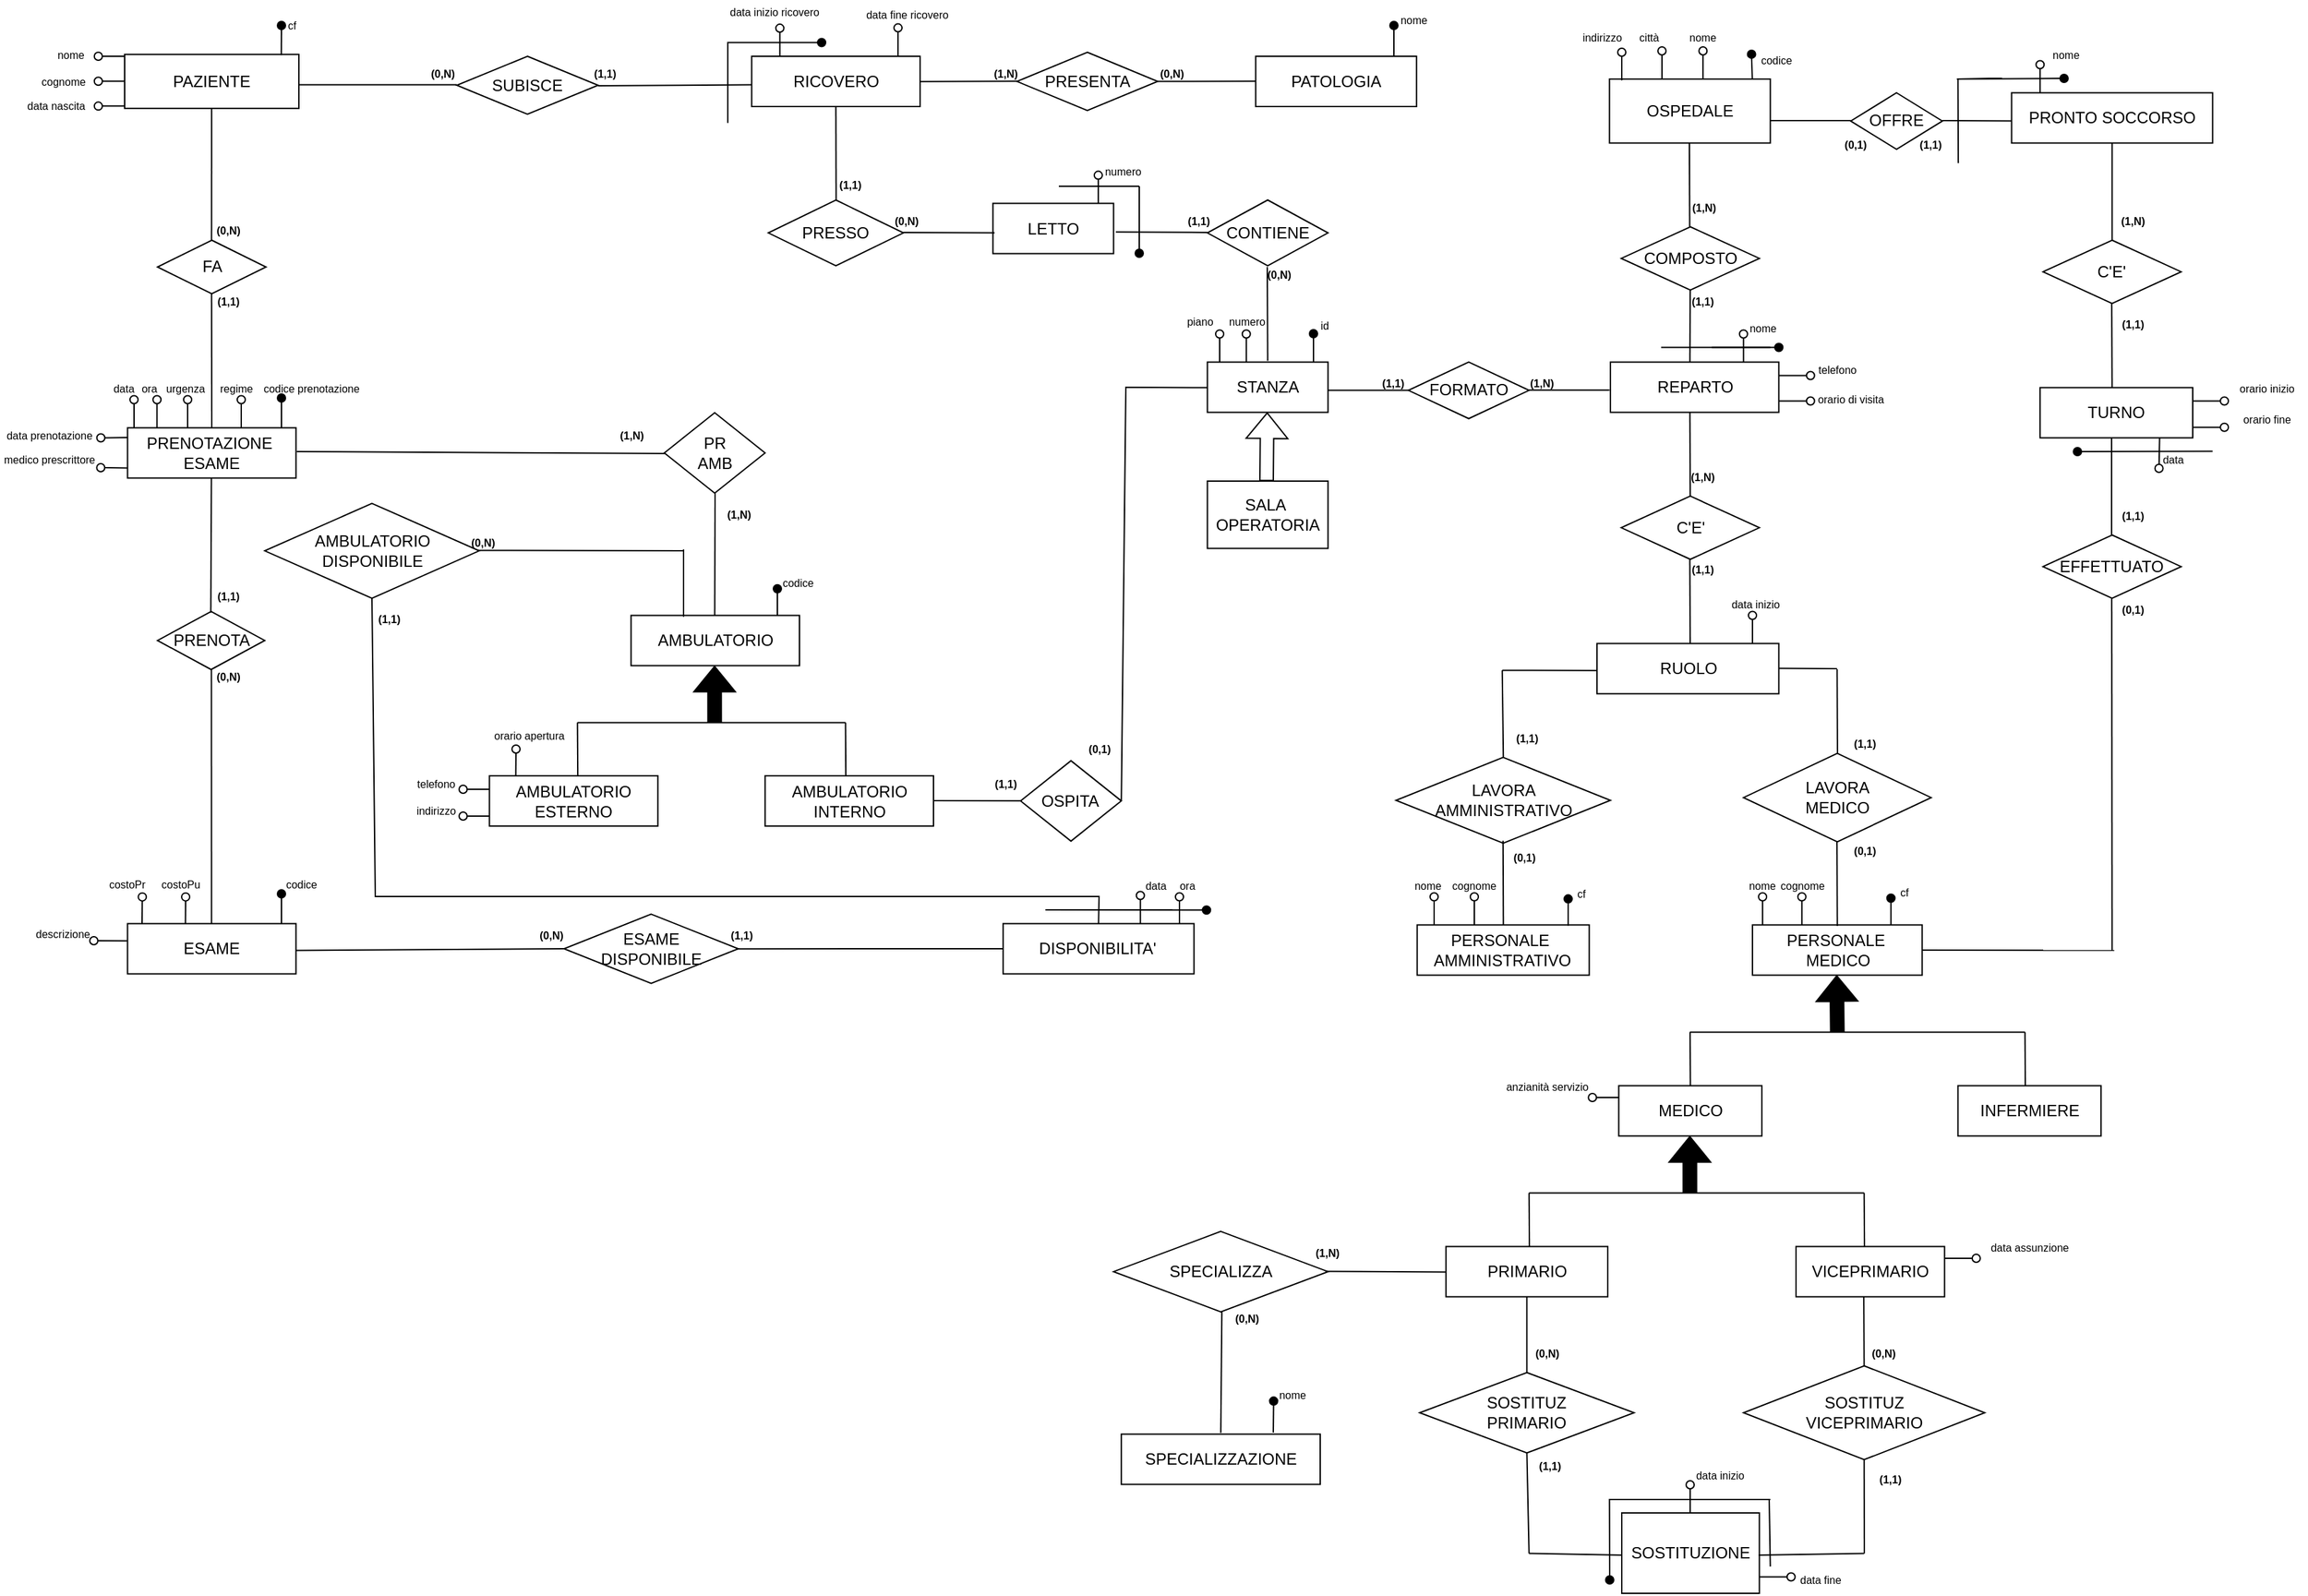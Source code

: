 <mxfile version="24.7.10" pages="2">
  <diagram name="Schema ER" id="YcNbZczJmVn6STrPOLMa">
    <mxGraphModel dx="2501" dy="1949" grid="1" gridSize="10" guides="1" tooltips="1" connect="1" arrows="1" fold="1" page="1" pageScale="1" pageWidth="827" pageHeight="1169" math="0" shadow="0">
      <root>
        <mxCell id="0" />
        <mxCell id="1" parent="0" />
        <mxCell id="98-LDWpy9jYJm8N6URaD-25" value="" style="group" parent="1" vertex="1" connectable="0">
          <mxGeometry x="360.83" y="-259.75" width="710" height="916.54" as="geometry" />
        </mxCell>
        <mxCell id="98-LDWpy9jYJm8N6URaD-10" value="PERSONALE&amp;nbsp;&lt;div&gt;AMMINISTRATIVO&lt;/div&gt;" style="rounded=0;whiteSpace=wrap;html=1;" parent="98-LDWpy9jYJm8N6URaD-25" vertex="1">
          <mxGeometry x="206.51" y="500.97" width="128.39" height="37.49" as="geometry" />
        </mxCell>
        <mxCell id="98-LDWpy9jYJm8N6URaD-11" value="PERSONALE&amp;nbsp;&lt;div&gt;MEDICO&lt;/div&gt;" style="rounded=0;whiteSpace=wrap;html=1;" parent="98-LDWpy9jYJm8N6URaD-25" vertex="1">
          <mxGeometry x="456.7" y="500.97" width="126.61" height="37.49" as="geometry" />
        </mxCell>
        <mxCell id="98-LDWpy9jYJm8N6URaD-12" value="MEDICO" style="rounded=0;whiteSpace=wrap;html=1;" parent="98-LDWpy9jYJm8N6URaD-25" vertex="1">
          <mxGeometry x="356.92" y="620.97" width="106.79" height="37.49" as="geometry" />
        </mxCell>
        <mxCell id="98-LDWpy9jYJm8N6URaD-13" value="INFERMIERE" style="rounded=0;whiteSpace=wrap;html=1;" parent="98-LDWpy9jYJm8N6URaD-25" vertex="1">
          <mxGeometry x="610" y="620.97" width="106.77" height="37.49" as="geometry" />
        </mxCell>
        <mxCell id="98-LDWpy9jYJm8N6URaD-14" value="PRIMARIO" style="rounded=0;whiteSpace=wrap;html=1;" parent="98-LDWpy9jYJm8N6URaD-25" vertex="1">
          <mxGeometry x="228.01" y="740.97" width="120.71" height="37.49" as="geometry" />
        </mxCell>
        <mxCell id="98-LDWpy9jYJm8N6URaD-15" value="VICEPRIMARIO" style="rounded=0;whiteSpace=wrap;html=1;" parent="98-LDWpy9jYJm8N6URaD-25" vertex="1">
          <mxGeometry x="489.19" y="740.97" width="110.81" height="37.49" as="geometry" />
        </mxCell>
        <mxCell id="98-LDWpy9jYJm8N6URaD-57" value="SOSTITUZ&lt;div&gt;PRIMARIO&lt;/div&gt;" style="rhombus;whiteSpace=wrap;html=1;" parent="98-LDWpy9jYJm8N6URaD-25" vertex="1">
          <mxGeometry x="208.37" y="835" width="160" height="60" as="geometry" />
        </mxCell>
        <mxCell id="98-LDWpy9jYJm8N6URaD-58" value="SOSTITUZ&lt;div&gt;VICEPRIMARIO&lt;/div&gt;" style="rhombus;whiteSpace=wrap;html=1;" parent="98-LDWpy9jYJm8N6URaD-25" vertex="1">
          <mxGeometry x="450" y="830" width="180" height="70" as="geometry" />
        </mxCell>
        <mxCell id="98-LDWpy9jYJm8N6URaD-56" value="LAVORA&lt;div&gt;MEDICO&lt;/div&gt;" style="rhombus;whiteSpace=wrap;html=1;" parent="98-LDWpy9jYJm8N6URaD-25" vertex="1">
          <mxGeometry x="450" y="372.97" width="140" height="65.97" as="geometry" />
        </mxCell>
        <mxCell id="98-LDWpy9jYJm8N6URaD-31" value="LAVORA&lt;div&gt;AMMINISTRATIVO&lt;/div&gt;" style="rhombus;whiteSpace=wrap;html=1;" parent="98-LDWpy9jYJm8N6URaD-25" vertex="1">
          <mxGeometry x="190.71" y="375.95" width="160" height="64.05" as="geometry" />
        </mxCell>
        <mxCell id="98-LDWpy9jYJm8N6URaD-7" value="RUOLO" style="rounded=0;whiteSpace=wrap;html=1;" parent="98-LDWpy9jYJm8N6URaD-25" vertex="1">
          <mxGeometry x="340.71" y="290.97" width="135.65" height="37.49" as="geometry" />
        </mxCell>
        <mxCell id="98-LDWpy9jYJm8N6URaD-5" value="REPARTO" style="rounded=0;whiteSpace=wrap;html=1;" parent="98-LDWpy9jYJm8N6URaD-25" vertex="1">
          <mxGeometry x="350.71" y="80.97" width="125.65" height="37.49" as="geometry" />
        </mxCell>
        <mxCell id="98-LDWpy9jYJm8N6URaD-23" value="STANZA" style="rounded=0;whiteSpace=wrap;html=1;" parent="98-LDWpy9jYJm8N6URaD-25" vertex="1">
          <mxGeometry x="50" y="80.97" width="90" height="37.49" as="geometry" />
        </mxCell>
        <mxCell id="98-LDWpy9jYJm8N6URaD-22" value="FORMATO" style="rhombus;whiteSpace=wrap;html=1;" parent="98-LDWpy9jYJm8N6URaD-25" vertex="1">
          <mxGeometry x="200" y="80.97" width="90" height="42.17" as="geometry" />
        </mxCell>
        <mxCell id="98-LDWpy9jYJm8N6URaD-62" value="&lt;div&gt;SPECIALIZZA&lt;/div&gt;" style="rhombus;whiteSpace=wrap;html=1;" parent="98-LDWpy9jYJm8N6URaD-25" vertex="1">
          <mxGeometry x="-20" y="729.71" width="160" height="60" as="geometry" />
        </mxCell>
        <mxCell id="98-LDWpy9jYJm8N6URaD-64" value="C&#39;E&#39;" style="rhombus;whiteSpace=wrap;html=1;" parent="98-LDWpy9jYJm8N6URaD-25" vertex="1">
          <mxGeometry x="358.79" y="180.97" width="103.06" height="47.17" as="geometry" />
        </mxCell>
        <mxCell id="98-LDWpy9jYJm8N6URaD-70" value="" style="endArrow=none;html=1;rounded=0;" parent="98-LDWpy9jYJm8N6URaD-25" edge="1">
          <mxGeometry width="50" height="50" relative="1" as="geometry">
            <mxPoint x="140" y="101.94" as="sourcePoint" />
            <mxPoint x="200" y="101.94" as="targetPoint" />
          </mxGeometry>
        </mxCell>
        <mxCell id="98-LDWpy9jYJm8N6URaD-71" value="" style="endArrow=none;html=1;rounded=0;" parent="98-LDWpy9jYJm8N6URaD-25" edge="1">
          <mxGeometry width="50" height="50" relative="1" as="geometry">
            <mxPoint x="290" y="101.83" as="sourcePoint" />
            <mxPoint x="350" y="101.83" as="targetPoint" />
          </mxGeometry>
        </mxCell>
        <mxCell id="98-LDWpy9jYJm8N6URaD-79" value="" style="endArrow=none;html=1;rounded=0;" parent="98-LDWpy9jYJm8N6URaD-25" target="98-LDWpy9jYJm8N6URaD-4" edge="1">
          <mxGeometry width="50" height="50" relative="1" as="geometry">
            <mxPoint x="410" y="80.97" as="sourcePoint" />
            <mxPoint x="410.1" y="20.97" as="targetPoint" />
          </mxGeometry>
        </mxCell>
        <mxCell id="98-LDWpy9jYJm8N6URaD-80" value="" style="endArrow=none;html=1;rounded=0;" parent="98-LDWpy9jYJm8N6URaD-25" edge="1">
          <mxGeometry width="50" height="50" relative="1" as="geometry">
            <mxPoint x="410.26" y="181.29" as="sourcePoint" />
            <mxPoint x="410" y="118.46" as="targetPoint" />
          </mxGeometry>
        </mxCell>
        <mxCell id="98-LDWpy9jYJm8N6URaD-81" value="" style="endArrow=none;html=1;rounded=0;" parent="98-LDWpy9jYJm8N6URaD-25" edge="1">
          <mxGeometry width="50" height="50" relative="1" as="geometry">
            <mxPoint x="410.21" y="290.97" as="sourcePoint" />
            <mxPoint x="409.95" y="228.14" as="targetPoint" />
          </mxGeometry>
        </mxCell>
        <mxCell id="98-LDWpy9jYJm8N6URaD-82" value="" style="endArrow=none;html=1;rounded=0;" parent="98-LDWpy9jYJm8N6URaD-25" edge="1">
          <mxGeometry width="50" height="50" relative="1" as="geometry">
            <mxPoint x="476.36" y="309.56" as="sourcePoint" />
            <mxPoint x="519.74" y="309.73" as="targetPoint" />
          </mxGeometry>
        </mxCell>
        <mxCell id="98-LDWpy9jYJm8N6URaD-83" value="" style="endArrow=none;html=1;rounded=0;" parent="98-LDWpy9jYJm8N6URaD-25" edge="1">
          <mxGeometry width="50" height="50" relative="1" as="geometry">
            <mxPoint x="270" y="310.97" as="sourcePoint" />
            <mxPoint x="340.71" y="311.14" as="targetPoint" />
          </mxGeometry>
        </mxCell>
        <mxCell id="98-LDWpy9jYJm8N6URaD-84" value="" style="endArrow=none;html=1;rounded=0;" parent="98-LDWpy9jYJm8N6URaD-25" edge="1">
          <mxGeometry width="50" height="50" relative="1" as="geometry">
            <mxPoint x="520.11" y="372.97" as="sourcePoint" />
            <mxPoint x="519.85" y="310.14" as="targetPoint" />
          </mxGeometry>
        </mxCell>
        <mxCell id="98-LDWpy9jYJm8N6URaD-85" value="" style="endArrow=none;html=1;rounded=0;" parent="98-LDWpy9jYJm8N6URaD-25" edge="1">
          <mxGeometry width="50" height="50" relative="1" as="geometry">
            <mxPoint x="270.81" y="375.95" as="sourcePoint" />
            <mxPoint x="270" y="310.97" as="targetPoint" />
          </mxGeometry>
        </mxCell>
        <mxCell id="98-LDWpy9jYJm8N6URaD-86" value="" style="endArrow=none;html=1;rounded=0;" parent="98-LDWpy9jYJm8N6URaD-25" edge="1">
          <mxGeometry width="50" height="50" relative="1" as="geometry">
            <mxPoint x="270.84" y="500.97" as="sourcePoint" />
            <mxPoint x="270.58" y="438.14" as="targetPoint" />
          </mxGeometry>
        </mxCell>
        <mxCell id="98-LDWpy9jYJm8N6URaD-87" value="" style="endArrow=none;html=1;rounded=0;" parent="98-LDWpy9jYJm8N6URaD-25" edge="1">
          <mxGeometry width="50" height="50" relative="1" as="geometry">
            <mxPoint x="520" y="501.77" as="sourcePoint" />
            <mxPoint x="519.74" y="438.94" as="targetPoint" />
          </mxGeometry>
        </mxCell>
        <mxCell id="98-LDWpy9jYJm8N6URaD-89" value="" style="shape=flexArrow;endArrow=classic;html=1;rounded=0;fillColor=#000000;" parent="98-LDWpy9jYJm8N6URaD-25" edge="1">
          <mxGeometry width="50" height="50" relative="1" as="geometry">
            <mxPoint x="520" y="580.97" as="sourcePoint" />
            <mxPoint x="519.57" y="538.46" as="targetPoint" />
          </mxGeometry>
        </mxCell>
        <mxCell id="98-LDWpy9jYJm8N6URaD-90" value="" style="endArrow=none;html=1;rounded=0;" parent="98-LDWpy9jYJm8N6URaD-25" edge="1">
          <mxGeometry width="50" height="50" relative="1" as="geometry">
            <mxPoint x="410" y="580.97" as="sourcePoint" />
            <mxPoint x="660" y="580.97" as="targetPoint" />
          </mxGeometry>
        </mxCell>
        <mxCell id="98-LDWpy9jYJm8N6URaD-91" value="" style="endArrow=none;html=1;rounded=0;" parent="98-LDWpy9jYJm8N6URaD-25" edge="1">
          <mxGeometry width="50" height="50" relative="1" as="geometry">
            <mxPoint x="660.26" y="620.97" as="sourcePoint" />
            <mxPoint x="660" y="580.97" as="targetPoint" />
          </mxGeometry>
        </mxCell>
        <mxCell id="98-LDWpy9jYJm8N6URaD-92" value="" style="endArrow=none;html=1;rounded=0;" parent="98-LDWpy9jYJm8N6URaD-25" edge="1">
          <mxGeometry width="50" height="50" relative="1" as="geometry">
            <mxPoint x="410.38" y="620.97" as="sourcePoint" />
            <mxPoint x="410.12" y="580.97" as="targetPoint" />
          </mxGeometry>
        </mxCell>
        <mxCell id="98-LDWpy9jYJm8N6URaD-95" value="" style="endArrow=none;html=1;rounded=0;exitX=1;exitY=0.5;exitDx=0;exitDy=0;" parent="98-LDWpy9jYJm8N6URaD-25" source="98-LDWpy9jYJm8N6URaD-11" edge="1">
          <mxGeometry width="50" height="50" relative="1" as="geometry">
            <mxPoint x="590" y="519.56" as="sourcePoint" />
            <mxPoint x="726.69" y="519.88" as="targetPoint" />
          </mxGeometry>
        </mxCell>
        <mxCell id="98-LDWpy9jYJm8N6URaD-97" value="" style="shape=flexArrow;endArrow=classic;html=1;rounded=0;fillColor=#000000;" parent="98-LDWpy9jYJm8N6URaD-25" edge="1">
          <mxGeometry width="50" height="50" relative="1" as="geometry">
            <mxPoint x="410" y="700.97" as="sourcePoint" />
            <mxPoint x="409.96" y="658.46" as="targetPoint" />
          </mxGeometry>
        </mxCell>
        <mxCell id="98-LDWpy9jYJm8N6URaD-98" value="" style="endArrow=none;html=1;rounded=0;" parent="98-LDWpy9jYJm8N6URaD-25" edge="1">
          <mxGeometry width="50" height="50" relative="1" as="geometry">
            <mxPoint x="290" y="700.97" as="sourcePoint" />
            <mxPoint x="540" y="700.97" as="targetPoint" />
          </mxGeometry>
        </mxCell>
        <mxCell id="98-LDWpy9jYJm8N6URaD-100" value="" style="endArrow=none;html=1;rounded=0;" parent="98-LDWpy9jYJm8N6URaD-25" edge="1">
          <mxGeometry width="50" height="50" relative="1" as="geometry">
            <mxPoint x="540.26" y="740.97" as="sourcePoint" />
            <mxPoint x="540" y="700.97" as="targetPoint" />
          </mxGeometry>
        </mxCell>
        <mxCell id="98-LDWpy9jYJm8N6URaD-101" value="" style="endArrow=none;html=1;rounded=0;" parent="98-LDWpy9jYJm8N6URaD-25" edge="1">
          <mxGeometry width="50" height="50" relative="1" as="geometry">
            <mxPoint x="290.26" y="740.97" as="sourcePoint" />
            <mxPoint x="290" y="700.97" as="targetPoint" />
          </mxGeometry>
        </mxCell>
        <mxCell id="98-LDWpy9jYJm8N6URaD-104" value="" style="endArrow=none;html=1;rounded=0;exitX=0.5;exitY=0;exitDx=0;exitDy=0;entryX=0.5;entryY=1;entryDx=0;entryDy=0;" parent="98-LDWpy9jYJm8N6URaD-25" source="98-LDWpy9jYJm8N6URaD-57" target="98-LDWpy9jYJm8N6URaD-14" edge="1">
          <mxGeometry width="50" height="50" relative="1" as="geometry">
            <mxPoint x="290" y="830.97" as="sourcePoint" />
            <mxPoint x="290" y="777.97" as="targetPoint" />
          </mxGeometry>
        </mxCell>
        <mxCell id="98-LDWpy9jYJm8N6URaD-109" value="" style="endArrow=none;html=1;rounded=0;entryX=0.5;entryY=1;entryDx=0;entryDy=0;" parent="98-LDWpy9jYJm8N6URaD-25" edge="1">
          <mxGeometry width="50" height="50" relative="1" as="geometry">
            <mxPoint x="540" y="830" as="sourcePoint" />
            <mxPoint x="539.75" y="778.46" as="targetPoint" />
          </mxGeometry>
        </mxCell>
        <mxCell id="98-LDWpy9jYJm8N6URaD-110" value="" style="endArrow=none;html=1;rounded=0;exitX=0.995;exitY=0.525;exitDx=0;exitDy=0;exitPerimeter=0;" parent="98-LDWpy9jYJm8N6URaD-25" edge="1">
          <mxGeometry width="50" height="50" relative="1" as="geometry">
            <mxPoint x="138.01" y="759.46" as="sourcePoint" />
            <mxPoint x="228.01" y="759.98" as="targetPoint" />
          </mxGeometry>
        </mxCell>
        <mxCell id="98-LDWpy9jYJm8N6URaD-111" value="" style="endArrow=none;html=1;rounded=0;exitX=0.995;exitY=0.525;exitDx=0;exitDy=0;exitPerimeter=0;" parent="98-LDWpy9jYJm8N6URaD-25" edge="1">
          <mxGeometry width="50" height="50" relative="1" as="geometry">
            <mxPoint x="60.81" y="789.71" as="sourcePoint" />
            <mxPoint x="60" y="880" as="targetPoint" />
          </mxGeometry>
        </mxCell>
        <mxCell id="98-LDWpy9jYJm8N6URaD-129" value="" style="endArrow=none;html=1;rounded=0;" parent="98-LDWpy9jYJm8N6URaD-25" edge="1">
          <mxGeometry width="50" height="50" relative="1" as="geometry">
            <mxPoint x="95" y="80" as="sourcePoint" />
            <mxPoint x="94.68" y="10" as="targetPoint" />
          </mxGeometry>
        </mxCell>
        <mxCell id="98-LDWpy9jYJm8N6URaD-152" value="" style="endArrow=none;html=1;rounded=0;startArrow=oval;startFill=0;entryX=0.25;entryY=0;entryDx=0;entryDy=0;" parent="98-LDWpy9jYJm8N6URaD-25" edge="1">
          <mxGeometry width="50" height="50" relative="1" as="geometry">
            <mxPoint x="450" y="60" as="sourcePoint" />
            <mxPoint x="450" y="80.97" as="targetPoint" />
          </mxGeometry>
        </mxCell>
        <mxCell id="98-LDWpy9jYJm8N6URaD-153" value="" style="endArrow=none;html=1;rounded=0;startArrow=oval;startFill=0;entryX=0.25;entryY=0;entryDx=0;entryDy=0;" parent="98-LDWpy9jYJm8N6URaD-25" edge="1">
          <mxGeometry width="50" height="50" relative="1" as="geometry">
            <mxPoint x="500" y="91" as="sourcePoint" />
            <mxPoint x="476.36" y="90.97" as="targetPoint" />
          </mxGeometry>
        </mxCell>
        <mxCell id="98-LDWpy9jYJm8N6URaD-155" value="" style="endArrow=none;html=1;rounded=0;startArrow=oval;startFill=0;entryX=0.25;entryY=0;entryDx=0;entryDy=0;" parent="98-LDWpy9jYJm8N6URaD-25" edge="1">
          <mxGeometry width="50" height="50" relative="1" as="geometry">
            <mxPoint x="500" y="110.03" as="sourcePoint" />
            <mxPoint x="476.36" y="110" as="targetPoint" />
          </mxGeometry>
        </mxCell>
        <mxCell id="98-LDWpy9jYJm8N6URaD-156" value="" style="endArrow=none;html=1;rounded=0;" parent="98-LDWpy9jYJm8N6URaD-25" edge="1">
          <mxGeometry width="50" height="50" relative="1" as="geometry">
            <mxPoint x="388.53" y="70" as="sourcePoint" />
            <mxPoint x="470" y="70" as="targetPoint" />
          </mxGeometry>
        </mxCell>
        <mxCell id="98-LDWpy9jYJm8N6URaD-157" value="" style="endArrow=none;html=1;rounded=0;startArrow=oval;startFill=1;" parent="98-LDWpy9jYJm8N6URaD-25" edge="1">
          <mxGeometry width="50" height="50" relative="1" as="geometry">
            <mxPoint x="476.36" y="70" as="sourcePoint" />
            <mxPoint x="430" y="70" as="targetPoint" />
            <Array as="points">
              <mxPoint x="426.36" y="70" />
            </Array>
          </mxGeometry>
        </mxCell>
        <mxCell id="98-LDWpy9jYJm8N6URaD-162" value="&lt;font style=&quot;font-size: 8px;&quot;&gt;nome&lt;/font&gt;" style="text;html=1;align=center;verticalAlign=middle;whiteSpace=wrap;rounded=0;" parent="98-LDWpy9jYJm8N6URaD-25" vertex="1">
          <mxGeometry x="450" y="50" width="28.79" height="10" as="geometry" />
        </mxCell>
        <mxCell id="98-LDWpy9jYJm8N6URaD-163" value="&lt;font style=&quot;font-size: 8px;&quot;&gt;telefono&lt;/font&gt;&lt;span style=&quot;color: rgba(0, 0, 0, 0); font-family: monospace; font-size: 0px; text-align: start; text-wrap: nowrap;&quot;&gt;%3CmxGraphModel%3E%3Croot%3E%3CmxCell%20id%3D%220%22%2F%3E%3CmxCell%20id%3D%221%22%20parent%3D%220%22%2F%3E%3CmxCell%20id%3D%222%22%20value%3D%22%26lt%3Bfont%20style%3D%26quot%3Bfont-size%3A%208px%3B%26quot%3B%26gt%3Bnome%26lt%3B%2Ffont%26gt%3B%22%20style%3D%22text%3Bhtml%3D1%3Balign%3Dcenter%3BverticalAlign%3Dmiddle%3BwhiteSpace%3Dwrap%3Brounded%3D0%3B%22%20vertex%3D%221%22%20parent%3D%221%22%3E%3CmxGeometry%20x%3D%22430%22%20y%3D%22220%22%20width%3D%2228.79%22%20height%3D%2210%22%20as%3D%22geometry%22%2F%3E%3C%2FmxCell%3E%3C%2Froot%3E%3C%2FmxGraphModel%3E&lt;/span&gt;" style="text;html=1;align=center;verticalAlign=middle;whiteSpace=wrap;rounded=0;" parent="98-LDWpy9jYJm8N6URaD-25" vertex="1">
          <mxGeometry x="495" y="80.97" width="50" height="10" as="geometry" />
        </mxCell>
        <mxCell id="98-LDWpy9jYJm8N6URaD-164" value="&lt;font style=&quot;font-size: 8px;&quot;&gt;orario di visita&lt;/font&gt;" style="text;html=1;align=center;verticalAlign=middle;whiteSpace=wrap;rounded=0;" parent="98-LDWpy9jYJm8N6URaD-25" vertex="1">
          <mxGeometry x="500" y="96.92" width="60" height="21.54" as="geometry" />
        </mxCell>
        <mxCell id="98-LDWpy9jYJm8N6URaD-165" value="&lt;font style=&quot;font-size: 8px;&quot;&gt;&lt;b&gt;(1,1)&lt;/b&gt;&lt;/font&gt;" style="text;html=1;align=center;verticalAlign=middle;resizable=0;points=[];autosize=1;strokeColor=none;fillColor=none;" parent="98-LDWpy9jYJm8N6URaD-25" vertex="1">
          <mxGeometry x="399.17" y="20" width="40" height="30" as="geometry" />
        </mxCell>
        <mxCell id="98-LDWpy9jYJm8N6URaD-200" value="" style="endArrow=none;html=1;rounded=0;startArrow=oval;startFill=0;entryX=0.25;entryY=0;entryDx=0;entryDy=0;" parent="98-LDWpy9jYJm8N6URaD-25" edge="1">
          <mxGeometry width="50" height="50" relative="1" as="geometry">
            <mxPoint x="493.55" y="480" as="sourcePoint" />
            <mxPoint x="493.55" y="500.97" as="targetPoint" />
          </mxGeometry>
        </mxCell>
        <mxCell id="98-LDWpy9jYJm8N6URaD-201" value="" style="endArrow=none;html=1;rounded=0;startArrow=oval;startFill=0;entryX=0.25;entryY=0;entryDx=0;entryDy=0;" parent="98-LDWpy9jYJm8N6URaD-25" edge="1">
          <mxGeometry width="50" height="50" relative="1" as="geometry">
            <mxPoint x="464.24" y="480" as="sourcePoint" />
            <mxPoint x="464.24" y="500.97" as="targetPoint" />
          </mxGeometry>
        </mxCell>
        <mxCell id="98-LDWpy9jYJm8N6URaD-256" value="&lt;span style=&quot;font-size: 8px;&quot;&gt;cf&lt;/span&gt;" style="text;html=1;align=center;verticalAlign=middle;whiteSpace=wrap;rounded=0;" parent="98-LDWpy9jYJm8N6URaD-25" vertex="1">
          <mxGeometry x="540" y="465" width="60" height="21.54" as="geometry" />
        </mxCell>
        <mxCell id="98-LDWpy9jYJm8N6URaD-257" value="" style="endArrow=none;html=1;rounded=0;startArrow=oval;startFill=1;" parent="98-LDWpy9jYJm8N6URaD-25" edge="1">
          <mxGeometry width="50" height="50" relative="1" as="geometry">
            <mxPoint x="560" y="480.97" as="sourcePoint" />
            <mxPoint x="560" y="500.97" as="targetPoint" />
            <Array as="points">
              <mxPoint x="560" y="500.97" />
            </Array>
          </mxGeometry>
        </mxCell>
        <mxCell id="98-LDWpy9jYJm8N6URaD-259" value="&lt;span style=&quot;font-size: 8px;&quot;&gt;nome&lt;/span&gt;" style="text;html=1;align=center;verticalAlign=middle;whiteSpace=wrap;rounded=0;" parent="98-LDWpy9jYJm8N6URaD-25" vertex="1">
          <mxGeometry x="434.39" y="460" width="60" height="21.54" as="geometry" />
        </mxCell>
        <mxCell id="98-LDWpy9jYJm8N6URaD-316" value="&lt;span style=&quot;font-size: 8px;&quot;&gt;cognome&lt;/span&gt;" style="text;html=1;align=center;verticalAlign=middle;whiteSpace=wrap;rounded=0;" parent="98-LDWpy9jYJm8N6URaD-25" vertex="1">
          <mxGeometry x="463.71" y="460" width="60" height="21.54" as="geometry" />
        </mxCell>
        <mxCell id="98-LDWpy9jYJm8N6URaD-317" value="&lt;font style=&quot;font-size: 8px;&quot;&gt;&lt;b&gt;(1,N)&lt;/b&gt;&lt;/font&gt;&lt;span style=&quot;color: rgba(0, 0, 0, 0); font-family: monospace; font-size: 0px; text-align: start;&quot;&gt;%3CmxGraphModel%3E%3Croot%3E%3CmxCell%20id%3D%220%22%2F%3E%3CmxCell%20id%3D%221%22%20parent%3D%220%22%2F%3E%3CmxCell%20id%3D%222%22%20value%3D%22%26lt%3Bfont%20style%3D%26quot%3Bfont-size%3A%208px%3B%26quot%3B%26gt%3B%26lt%3Bb%26gt%3B(1%2C1)%26lt%3B%2Fb%26gt%3B%26lt%3B%2Ffont%26gt%3B%22%20style%3D%22text%3Bhtml%3D1%3Balign%3Dcenter%3BverticalAlign%3Dmiddle%3Bresizable%3D0%3Bpoints%3D%5B%5D%3Bautosize%3D1%3BstrokeColor%3Dnone%3BfillColor%3Dnone%3B%22%20vertex%3D%221%22%20parent%3D%221%22%3E%3CmxGeometry%20x%3D%22770%22%20y%3D%22180.25%22%20width%3D%2240%22%20height%3D%2230%22%20as%3D%22geometry%22%2F%3E%3C%2FmxCell%3E%3C%2Froot%3E%3C%2FmxGraphModel%3E&lt;/span&gt;" style="text;html=1;align=center;verticalAlign=middle;resizable=0;points=[];autosize=1;strokeColor=none;fillColor=none;" parent="98-LDWpy9jYJm8N6URaD-25" vertex="1">
          <mxGeometry x="279.17" y="80.97" width="40" height="30" as="geometry" />
        </mxCell>
        <mxCell id="98-LDWpy9jYJm8N6URaD-318" value="&lt;span style=&quot;font-size: 8px;&quot;&gt;&lt;b&gt;(1,1)&lt;/b&gt;&lt;/span&gt;" style="text;html=1;align=center;verticalAlign=middle;resizable=0;points=[];autosize=1;strokeColor=none;fillColor=none;" parent="98-LDWpy9jYJm8N6URaD-25" vertex="1">
          <mxGeometry x="168.37" y="80.97" width="40" height="30" as="geometry" />
        </mxCell>
        <mxCell id="98-LDWpy9jYJm8N6URaD-321" value="&lt;font style=&quot;font-size: 8px;&quot;&gt;&lt;b&gt;(1,N)&lt;/b&gt;&lt;/font&gt;&lt;span style=&quot;color: rgba(0, 0, 0, 0); font-family: monospace; font-size: 0px; text-align: start;&quot;&gt;%3CmxGraphModel%3E%3Croot%3E%3CmxCell%20id%3D%220%22%2F%3E%3CmxCell%20id%3D%221%22%20parent%3D%220%22%2F%3E%3CmxCell%20id%3D%222%22%20value%3D%22%26lt%3Bfont%20style%3D%26quot%3Bfont-size%3A%208px%3B%26quot%3B%26gt%3B%26lt%3Bb%26gt%3B(1%2C1)%26lt%3B%2Fb%26gt%3B%26lt%3B%2Ffont%26gt%3B%22%20style%3D%22text%3Bhtml%3D1%3Balign%3Dcenter%3BverticalAlign%3Dmiddle%3Bresizable%3D0%3Bpoints%3D%5B%5D%3Bautosize%3D1%3BstrokeColor%3Dnone%3BfillColor%3Dnone%3B%22%20vertex%3D%221%22%20parent%3D%221%22%3E%3CmxGeometry%20x%3D%22770%22%20y%3D%22180.25%22%20width%3D%2240%22%20height%3D%2230%22%20as%3D%22geometry%22%2F%3E%3C%2FmxCell%3E%3C%2Froot%3E%3C%2FmxGraphModel%3E&lt;/span&gt;" style="text;html=1;align=center;verticalAlign=middle;resizable=0;points=[];autosize=1;strokeColor=none;fillColor=none;" parent="98-LDWpy9jYJm8N6URaD-25" vertex="1">
          <mxGeometry x="399.17" y="150.97" width="40" height="30" as="geometry" />
        </mxCell>
        <mxCell id="98-LDWpy9jYJm8N6URaD-322" value="&lt;span style=&quot;font-size: 8px;&quot;&gt;&lt;b&gt;(1,1)&lt;/b&gt;&lt;/span&gt;" style="text;html=1;align=center;verticalAlign=middle;resizable=0;points=[];autosize=1;strokeColor=none;fillColor=none;" parent="98-LDWpy9jYJm8N6URaD-25" vertex="1">
          <mxGeometry x="399.17" y="219.75" width="40" height="30" as="geometry" />
        </mxCell>
        <mxCell id="98-LDWpy9jYJm8N6URaD-323" value="&lt;span style=&quot;font-size: 8px;&quot;&gt;&lt;b&gt;(1,1)&lt;/b&gt;&lt;/span&gt;" style="text;html=1;align=center;verticalAlign=middle;resizable=0;points=[];autosize=1;strokeColor=none;fillColor=none;" parent="98-LDWpy9jYJm8N6URaD-25" vertex="1">
          <mxGeometry x="520" y="349.75" width="40" height="30" as="geometry" />
        </mxCell>
        <mxCell id="98-LDWpy9jYJm8N6URaD-324" value="&lt;span style=&quot;font-size: 8px;&quot;&gt;&lt;b&gt;(1,1)&lt;/b&gt;&lt;/span&gt;" style="text;html=1;align=center;verticalAlign=middle;resizable=0;points=[];autosize=1;strokeColor=none;fillColor=none;" parent="98-LDWpy9jYJm8N6URaD-25" vertex="1">
          <mxGeometry x="268.37" y="345.95" width="40" height="30" as="geometry" />
        </mxCell>
        <mxCell id="98-LDWpy9jYJm8N6URaD-325" value="&lt;b style=&quot;font-size: 8px;&quot;&gt;(0,1)&lt;/b&gt;" style="text;html=1;align=center;verticalAlign=middle;resizable=0;points=[];autosize=1;strokeColor=none;fillColor=none;" parent="98-LDWpy9jYJm8N6URaD-25" vertex="1">
          <mxGeometry x="520.0" y="430" width="40" height="30" as="geometry" />
        </mxCell>
        <mxCell id="98-LDWpy9jYJm8N6URaD-326" value="&lt;b style=&quot;font-size: 8px;&quot;&gt;(0,1)&lt;/b&gt;" style="text;html=1;align=center;verticalAlign=middle;resizable=0;points=[];autosize=1;strokeColor=none;fillColor=none;" parent="98-LDWpy9jYJm8N6URaD-25" vertex="1">
          <mxGeometry x="265.81" y="435" width="40" height="30" as="geometry" />
        </mxCell>
        <mxCell id="98-LDWpy9jYJm8N6URaD-328" value="" style="endArrow=none;html=1;rounded=0;startArrow=oval;startFill=0;entryX=0.25;entryY=0;entryDx=0;entryDy=0;" parent="98-LDWpy9jYJm8N6URaD-25" edge="1">
          <mxGeometry width="50" height="50" relative="1" as="geometry">
            <mxPoint x="337.28" y="629.75" as="sourcePoint" />
            <mxPoint x="356.92" y="629.75" as="targetPoint" />
          </mxGeometry>
        </mxCell>
        <mxCell id="98-LDWpy9jYJm8N6URaD-395" value="&lt;font style=&quot;font-size: 8px;&quot;&gt;anzianità servizio&lt;/font&gt;" style="text;html=1;align=center;verticalAlign=middle;whiteSpace=wrap;rounded=0;" parent="98-LDWpy9jYJm8N6URaD-25" vertex="1">
          <mxGeometry x="265.81" y="609.75" width="74.9" height="21.54" as="geometry" />
        </mxCell>
        <mxCell id="98-LDWpy9jYJm8N6URaD-397" value="" style="endArrow=none;html=1;rounded=0;startArrow=oval;startFill=0;entryX=0.25;entryY=0;entryDx=0;entryDy=0;" parent="98-LDWpy9jYJm8N6URaD-25" edge="1">
          <mxGeometry width="50" height="50" relative="1" as="geometry">
            <mxPoint x="623.64" y="749.78" as="sourcePoint" />
            <mxPoint x="600" y="749.75" as="targetPoint" />
          </mxGeometry>
        </mxCell>
        <mxCell id="98-LDWpy9jYJm8N6URaD-398" value="&lt;font style=&quot;font-size: 8px;&quot;&gt;data assunzione&lt;/font&gt;" style="text;html=1;align=center;verticalAlign=middle;whiteSpace=wrap;rounded=0;" parent="98-LDWpy9jYJm8N6URaD-25" vertex="1">
          <mxGeometry x="618.56" y="729.71" width="91.44" height="21.54" as="geometry" />
        </mxCell>
        <mxCell id="98-LDWpy9jYJm8N6URaD-399" value="&lt;b style=&quot;font-size: 8px;&quot;&gt;(0,N)&lt;/b&gt;" style="text;html=1;align=center;verticalAlign=middle;resizable=0;points=[];autosize=1;strokeColor=none;fillColor=none;" parent="98-LDWpy9jYJm8N6URaD-25" vertex="1">
          <mxGeometry x="534.6" y="805" width="40" height="30" as="geometry" />
        </mxCell>
        <mxCell id="98-LDWpy9jYJm8N6URaD-400" value="&lt;b style=&quot;font-size: 8px;&quot;&gt;(0,N)&lt;/b&gt;" style="text;html=1;align=center;verticalAlign=middle;resizable=0;points=[];autosize=1;strokeColor=none;fillColor=none;" parent="98-LDWpy9jYJm8N6URaD-25" vertex="1">
          <mxGeometry x="283.26" y="805" width="40" height="30" as="geometry" />
        </mxCell>
        <mxCell id="98-LDWpy9jYJm8N6URaD-410" value="&lt;font style=&quot;font-size: 8px;&quot;&gt;&lt;b&gt;(1,N)&lt;/b&gt;&lt;/font&gt;&lt;span style=&quot;color: rgba(0, 0, 0, 0); font-family: monospace; font-size: 0px; text-align: start;&quot;&gt;%3CmxGraphModel%3E%3Croot%3E%3CmxCell%20id%3D%220%22%2F%3E%3CmxCell%20id%3D%221%22%20parent%3D%220%22%2F%3E%3CmxCell%20id%3D%222%22%20value%3D%22%26lt%3Bfont%20style%3D%26quot%3Bfont-size%3A%208px%3B%26quot%3B%26gt%3B%26lt%3Bb%26gt%3B(1%2C1)%26lt%3B%2Fb%26gt%3B%26lt%3B%2Ffont%26gt%3B%22%20style%3D%22text%3Bhtml%3D1%3Balign%3Dcenter%3BverticalAlign%3Dmiddle%3Bresizable%3D0%3Bpoints%3D%5B%5D%3Bautosize%3D1%3BstrokeColor%3Dnone%3BfillColor%3Dnone%3B%22%20vertex%3D%221%22%20parent%3D%221%22%3E%3CmxGeometry%20x%3D%22770%22%20y%3D%22180.25%22%20width%3D%2240%22%20height%3D%2230%22%20as%3D%22geometry%22%2F%3E%3C%2FmxCell%3E%3C%2Froot%3E%3C%2FmxGraphModel%3E&lt;/span&gt;" style="text;html=1;align=center;verticalAlign=middle;resizable=0;points=[];autosize=1;strokeColor=none;fillColor=none;" parent="98-LDWpy9jYJm8N6URaD-25" vertex="1">
          <mxGeometry x="119.17" y="729.71" width="40" height="30" as="geometry" />
        </mxCell>
        <mxCell id="98-LDWpy9jYJm8N6URaD-411" value="&lt;b style=&quot;font-size: 8px;&quot;&gt;(0,N)&lt;/b&gt;" style="text;html=1;align=center;verticalAlign=middle;resizable=0;points=[];autosize=1;strokeColor=none;fillColor=none;" parent="98-LDWpy9jYJm8N6URaD-25" vertex="1">
          <mxGeometry x="59.17" y="778.46" width="40" height="30" as="geometry" />
        </mxCell>
        <mxCell id="98-LDWpy9jYJm8N6URaD-405" value="&lt;font style=&quot;font-size: 8px;&quot;&gt;data inizio&lt;/font&gt;" style="text;html=1;align=center;verticalAlign=middle;whiteSpace=wrap;rounded=0;" parent="98-LDWpy9jYJm8N6URaD-25" vertex="1">
          <mxGeometry x="387.35" y="900" width="91.44" height="21.54" as="geometry" />
        </mxCell>
        <mxCell id="98-LDWpy9jYJm8N6URaD-417" value="" style="shape=flexArrow;endArrow=classic;html=1;rounded=0;fillColor=none;gradientColor=default;" parent="98-LDWpy9jYJm8N6URaD-25" edge="1">
          <mxGeometry width="50" height="50" relative="1" as="geometry">
            <mxPoint x="94.17" y="169.75" as="sourcePoint" />
            <mxPoint x="94.64" y="118.46" as="targetPoint" />
          </mxGeometry>
        </mxCell>
        <mxCell id="98-LDWpy9jYJm8N6URaD-418" value="SALA&amp;nbsp;&lt;div&gt;OPERATORIA&lt;/div&gt;" style="rounded=0;whiteSpace=wrap;html=1;" parent="98-LDWpy9jYJm8N6URaD-25" vertex="1">
          <mxGeometry x="50" y="169.75" width="90" height="50.25" as="geometry" />
        </mxCell>
        <mxCell id="98-LDWpy9jYJm8N6URaD-420" value="&lt;span style=&quot;font-size: 8px;&quot;&gt;id&lt;/span&gt;" style="text;html=1;align=center;verticalAlign=middle;whiteSpace=wrap;rounded=0;" parent="98-LDWpy9jYJm8N6URaD-25" vertex="1">
          <mxGeometry x="123.14" y="45" width="28.79" height="15" as="geometry" />
        </mxCell>
        <mxCell id="98-LDWpy9jYJm8N6URaD-421" value="" style="endArrow=none;html=1;rounded=0;startArrow=oval;startFill=0;entryX=0.25;entryY=0;entryDx=0;entryDy=0;" parent="98-LDWpy9jYJm8N6URaD-25" edge="1">
          <mxGeometry width="50" height="50" relative="1" as="geometry">
            <mxPoint x="59.17" y="60" as="sourcePoint" />
            <mxPoint x="59.17" y="80.97" as="targetPoint" />
          </mxGeometry>
        </mxCell>
        <mxCell id="98-LDWpy9jYJm8N6URaD-426" value="" style="endArrow=none;html=1;rounded=0;startArrow=oval;startFill=0;entryX=0.25;entryY=0;entryDx=0;entryDy=0;" parent="98-LDWpy9jYJm8N6URaD-25" edge="1">
          <mxGeometry width="50" height="50" relative="1" as="geometry">
            <mxPoint x="79.03" y="60" as="sourcePoint" />
            <mxPoint x="79.03" y="80.97" as="targetPoint" />
          </mxGeometry>
        </mxCell>
        <mxCell id="98-LDWpy9jYJm8N6URaD-427" value="&lt;span style=&quot;font-size: 8px;&quot;&gt;piano&lt;/span&gt;" style="text;html=1;align=center;verticalAlign=middle;whiteSpace=wrap;rounded=0;" parent="98-LDWpy9jYJm8N6URaD-25" vertex="1">
          <mxGeometry x="22.5" y="45" width="45.23" height="10" as="geometry" />
        </mxCell>
        <mxCell id="98-LDWpy9jYJm8N6URaD-428" value="&lt;span style=&quot;font-size: 8px;&quot;&gt;numero&lt;/span&gt;" style="text;html=1;align=center;verticalAlign=middle;whiteSpace=wrap;rounded=0;" parent="98-LDWpy9jYJm8N6URaD-25" vertex="1">
          <mxGeometry x="60.38" y="40" width="38.79" height="20" as="geometry" />
        </mxCell>
        <mxCell id="98-LDWpy9jYJm8N6URaD-429" value="&lt;b style=&quot;font-size: 8px;&quot;&gt;(0,N)&lt;/b&gt;" style="text;html=1;align=center;verticalAlign=middle;resizable=0;points=[];autosize=1;strokeColor=none;fillColor=none;" parent="98-LDWpy9jYJm8N6URaD-25" vertex="1">
          <mxGeometry x="83.14" width="40" height="30" as="geometry" />
        </mxCell>
        <mxCell id="98-LDWpy9jYJm8N6URaD-468" value="" style="endArrow=none;html=1;rounded=0;startArrow=oval;startFill=0;entryX=0.25;entryY=0;entryDx=0;entryDy=0;" parent="98-LDWpy9jYJm8N6URaD-25" edge="1">
          <mxGeometry width="50" height="50" relative="1" as="geometry">
            <mxPoint x="29.17" y="480" as="sourcePoint" />
            <mxPoint x="29.17" y="500.97" as="targetPoint" />
          </mxGeometry>
        </mxCell>
        <mxCell id="98-LDWpy9jYJm8N6URaD-469" value="&lt;span style=&quot;font-size: 8px;&quot;&gt;data&lt;/span&gt;" style="text;html=1;align=center;verticalAlign=middle;whiteSpace=wrap;rounded=0;" parent="98-LDWpy9jYJm8N6URaD-25" vertex="1">
          <mxGeometry x="-10.83" y="465.77" width="45.23" height="10" as="geometry" />
        </mxCell>
        <mxCell id="98-LDWpy9jYJm8N6URaD-470" value="&lt;span style=&quot;font-size: 8px;&quot;&gt;ora&lt;/span&gt;" style="text;html=1;align=center;verticalAlign=middle;whiteSpace=wrap;rounded=0;" parent="98-LDWpy9jYJm8N6URaD-25" vertex="1">
          <mxGeometry x="20.17" y="465.77" width="29.83" height="10" as="geometry" />
        </mxCell>
        <mxCell id="98-LDWpy9jYJm8N6URaD-471" value="" style="endArrow=none;html=1;rounded=0;startArrow=oval;startFill=1;" parent="98-LDWpy9jYJm8N6URaD-25" edge="1">
          <mxGeometry width="50" height="50" relative="1" as="geometry">
            <mxPoint x="49.34" y="489.89" as="sourcePoint" />
            <mxPoint x="23.81" y="489.75" as="targetPoint" />
            <Array as="points">
              <mxPoint x="-70.83" y="489.75" />
            </Array>
          </mxGeometry>
        </mxCell>
        <mxCell id="98-LDWpy9jYJm8N6URaD-413" value="&lt;font style=&quot;font-size: 8px;&quot;&gt;nome&lt;/font&gt;" style="text;html=1;align=center;verticalAlign=middle;whiteSpace=wrap;rounded=0;" parent="98-LDWpy9jYJm8N6URaD-25" vertex="1">
          <mxGeometry x="67.73" y="839.75" width="91.44" height="21.54" as="geometry" />
        </mxCell>
        <mxCell id="98-LDWpy9jYJm8N6URaD-412" value="" style="endArrow=none;html=1;rounded=0;startArrow=oval;startFill=1;" parent="98-LDWpy9jYJm8N6URaD-25" edge="1">
          <mxGeometry width="50" height="50" relative="1" as="geometry">
            <mxPoint x="99.43" y="856.29" as="sourcePoint" />
            <mxPoint x="99.17" y="879.75" as="targetPoint" />
            <Array as="points">
              <mxPoint x="99.17" y="879.75" />
            </Array>
          </mxGeometry>
        </mxCell>
        <mxCell id="98-LDWpy9jYJm8N6URaD-480" value="" style="endArrow=none;html=1;rounded=0;startArrow=oval;startFill=1;" parent="98-LDWpy9jYJm8N6URaD-25" edge="1">
          <mxGeometry width="50" height="50" relative="1" as="geometry">
            <mxPoint x="129.17" y="59.75" as="sourcePoint" />
            <mxPoint x="129.17" y="80.97" as="targetPoint" />
            <Array as="points">
              <mxPoint x="129.17" y="80.97" />
            </Array>
          </mxGeometry>
        </mxCell>
        <mxCell id="98-LDWpy9jYJm8N6URaD-535" value="" style="endArrow=none;html=1;rounded=0;startArrow=oval;startFill=0;entryX=0.25;entryY=0;entryDx=0;entryDy=0;" parent="98-LDWpy9jYJm8N6URaD-25" edge="1">
          <mxGeometry width="50" height="50" relative="1" as="geometry">
            <mxPoint x="219.17" y="480.0" as="sourcePoint" />
            <mxPoint x="219.17" y="500.97" as="targetPoint" />
          </mxGeometry>
        </mxCell>
        <mxCell id="98-LDWpy9jYJm8N6URaD-536" value="" style="endArrow=none;html=1;rounded=0;startArrow=oval;startFill=0;entryX=0.25;entryY=0;entryDx=0;entryDy=0;" parent="98-LDWpy9jYJm8N6URaD-25" edge="1">
          <mxGeometry width="50" height="50" relative="1" as="geometry">
            <mxPoint x="249.17" y="480.0" as="sourcePoint" />
            <mxPoint x="249.17" y="500.97" as="targetPoint" />
          </mxGeometry>
        </mxCell>
        <mxCell id="98-LDWpy9jYJm8N6URaD-537" value="&lt;span style=&quot;font-size: 8px;&quot;&gt;nome&lt;/span&gt;" style="text;html=1;align=center;verticalAlign=middle;whiteSpace=wrap;rounded=0;" parent="98-LDWpy9jYJm8N6URaD-25" vertex="1">
          <mxGeometry x="190" y="460" width="49.17" height="21.54" as="geometry" />
        </mxCell>
        <mxCell id="98-LDWpy9jYJm8N6URaD-538" value="&lt;span style=&quot;font-size: 8px;&quot;&gt;cognome&lt;/span&gt;" style="text;html=1;align=center;verticalAlign=middle;whiteSpace=wrap;rounded=0;" parent="98-LDWpy9jYJm8N6URaD-25" vertex="1">
          <mxGeometry x="219.17" y="460" width="60" height="21.54" as="geometry" />
        </mxCell>
        <mxCell id="98-LDWpy9jYJm8N6URaD-539" value="" style="endArrow=none;html=1;rounded=0;startArrow=oval;startFill=1;" parent="98-LDWpy9jYJm8N6URaD-25" edge="1">
          <mxGeometry width="50" height="50" relative="1" as="geometry">
            <mxPoint x="319.17" y="481.54" as="sourcePoint" />
            <mxPoint x="319.17" y="501.54" as="targetPoint" />
            <Array as="points">
              <mxPoint x="319.17" y="501.54" />
            </Array>
          </mxGeometry>
        </mxCell>
        <mxCell id="98-LDWpy9jYJm8N6URaD-635" value="&lt;span style=&quot;font-size: 8px;&quot;&gt;cf&lt;/span&gt;" style="text;html=1;align=center;verticalAlign=middle;whiteSpace=wrap;rounded=0;" parent="98-LDWpy9jYJm8N6URaD-25" vertex="1">
          <mxGeometry x="298.79" y="465.77" width="60" height="21.54" as="geometry" />
        </mxCell>
        <mxCell id="98-LDWpy9jYJm8N6URaD-639" value="" style="endArrow=none;html=1;rounded=0;startArrow=oval;startFill=0;entryX=0.25;entryY=0;entryDx=0;entryDy=0;" parent="98-LDWpy9jYJm8N6URaD-25" edge="1">
          <mxGeometry width="50" height="50" relative="1" as="geometry">
            <mxPoint x="456.7" y="270.0" as="sourcePoint" />
            <mxPoint x="456.7" y="290.97" as="targetPoint" />
          </mxGeometry>
        </mxCell>
        <mxCell id="98-LDWpy9jYJm8N6URaD-640" value="&lt;span style=&quot;font-size: 8px;&quot;&gt;data inizio&lt;/span&gt;" style="text;html=1;align=center;verticalAlign=middle;whiteSpace=wrap;rounded=0;" parent="98-LDWpy9jYJm8N6URaD-25" vertex="1">
          <mxGeometry x="429.19" y="249.75" width="60" height="21.54" as="geometry" />
        </mxCell>
        <mxCell id="98-LDWpy9jYJm8N6URaD-191" value="" style="endArrow=none;html=1;rounded=0;startArrow=oval;startFill=1;" parent="98-LDWpy9jYJm8N6URaD-25" edge="1">
          <mxGeometry width="50" height="50" relative="1" as="geometry">
            <mxPoint x="699.17" y="147.75" as="sourcePoint" />
            <mxPoint x="699.17" y="147.75" as="targetPoint" />
            <Array as="points">
              <mxPoint x="800" y="147.49" />
            </Array>
          </mxGeometry>
        </mxCell>
        <mxCell id="98-LDWpy9jYJm8N6URaD-1" value="OSPEDALE" style="rounded=0;whiteSpace=wrap;html=1;" parent="1" vertex="1">
          <mxGeometry x="710.83" y="-390" width="120" height="47.74" as="geometry" />
        </mxCell>
        <mxCell id="98-LDWpy9jYJm8N6URaD-2" value="PRONTO SOCCORSO" style="rounded=0;whiteSpace=wrap;html=1;" parent="1" vertex="1">
          <mxGeometry x="1010.83" y="-379.75" width="150" height="37.49" as="geometry" />
        </mxCell>
        <mxCell id="98-LDWpy9jYJm8N6URaD-3" value="OFFRE" style="rhombus;whiteSpace=wrap;html=1;" parent="1" vertex="1">
          <mxGeometry x="890.825" y="-379.75" width="68.387" height="42.171" as="geometry" />
        </mxCell>
        <mxCell id="98-LDWpy9jYJm8N6URaD-60" value="TURNO" style="rounded=0;whiteSpace=wrap;html=1;" parent="1" vertex="1">
          <mxGeometry x="1032.11" y="-159.75" width="113.87" height="37.49" as="geometry" />
        </mxCell>
        <mxCell id="98-LDWpy9jYJm8N6URaD-61" value="EFFETTUATO" style="rhombus;whiteSpace=wrap;html=1;" parent="1" vertex="1">
          <mxGeometry x="1034.3" y="-49.75" width="103.06" height="47.17" as="geometry" />
        </mxCell>
        <mxCell id="98-LDWpy9jYJm8N6URaD-59" value="C&#39;E&#39;" style="rhombus;whiteSpace=wrap;html=1;" parent="1" vertex="1">
          <mxGeometry x="1034.3" y="-269.75" width="103.06" height="47.17" as="geometry" />
        </mxCell>
        <mxCell id="98-LDWpy9jYJm8N6URaD-66" value="AMBULATORIO" style="rounded=0;whiteSpace=wrap;html=1;" parent="1" vertex="1">
          <mxGeometry x="-19.17" y="10.25" width="125.65" height="37.49" as="geometry" />
        </mxCell>
        <mxCell id="98-LDWpy9jYJm8N6URaD-67" value="AMBULATORIO&lt;div&gt;ESTERNO&lt;/div&gt;" style="rounded=0;whiteSpace=wrap;html=1;" parent="1" vertex="1">
          <mxGeometry x="-124.82" y="129.93" width="125.65" height="37.49" as="geometry" />
        </mxCell>
        <mxCell id="98-LDWpy9jYJm8N6URaD-68" value="AMBULATORIO&lt;div&gt;INTERNO&lt;/div&gt;" style="rounded=0;whiteSpace=wrap;html=1;" parent="1" vertex="1">
          <mxGeometry x="80.83" y="129.93" width="125.65" height="37.49" as="geometry" />
        </mxCell>
        <mxCell id="98-LDWpy9jYJm8N6URaD-65" value="OSPITA" style="rhombus;whiteSpace=wrap;html=1;" parent="1" vertex="1">
          <mxGeometry x="271.47" y="118.68" width="75.16" height="60" as="geometry" />
        </mxCell>
        <mxCell id="98-LDWpy9jYJm8N6URaD-72" value="" style="endArrow=none;html=1;rounded=0;" parent="1" edge="1">
          <mxGeometry width="50" height="50" relative="1" as="geometry">
            <mxPoint x="830.83" y="-358.98" as="sourcePoint" />
            <mxPoint x="890.83" y="-358.98" as="targetPoint" />
          </mxGeometry>
        </mxCell>
        <mxCell id="98-LDWpy9jYJm8N6URaD-73" value="" style="endArrow=none;html=1;rounded=0;" parent="1" edge="1">
          <mxGeometry width="50" height="50" relative="1" as="geometry">
            <mxPoint x="959.21" y="-358.98" as="sourcePoint" />
            <mxPoint x="1010.83" y="-358.75" as="targetPoint" />
          </mxGeometry>
        </mxCell>
        <mxCell id="98-LDWpy9jYJm8N6URaD-75" value="" style="endArrow=none;html=1;rounded=0;exitX=0.5;exitY=0;exitDx=0;exitDy=0;" parent="1" source="98-LDWpy9jYJm8N6URaD-59" target="98-LDWpy9jYJm8N6URaD-2" edge="1">
          <mxGeometry width="50" height="50" relative="1" as="geometry">
            <mxPoint x="1084.89" y="-279.75" as="sourcePoint" />
            <mxPoint x="1086.77" y="-339.75" as="targetPoint" />
          </mxGeometry>
        </mxCell>
        <mxCell id="98-LDWpy9jYJm8N6URaD-76" value="" style="endArrow=none;html=1;rounded=0;" parent="1" edge="1">
          <mxGeometry width="50" height="50" relative="1" as="geometry">
            <mxPoint x="1085.83" y="-159.75" as="sourcePoint" />
            <mxPoint x="1085.57" y="-222.58" as="targetPoint" />
          </mxGeometry>
        </mxCell>
        <mxCell id="98-LDWpy9jYJm8N6URaD-77" value="" style="endArrow=none;html=1;rounded=0;exitX=0.5;exitY=0;exitDx=0;exitDy=0;" parent="1" edge="1">
          <mxGeometry width="50" height="50" relative="1" as="geometry">
            <mxPoint x="1085.45" y="-49.26" as="sourcePoint" />
            <mxPoint x="1085.45" y="-122.26" as="targetPoint" />
          </mxGeometry>
        </mxCell>
        <mxCell id="98-LDWpy9jYJm8N6URaD-78" value="" style="endArrow=none;html=1;rounded=0;" parent="1" edge="1">
          <mxGeometry width="50" height="50" relative="1" as="geometry">
            <mxPoint x="770.71" y="-279.43" as="sourcePoint" />
            <mxPoint x="770.45" y="-342.26" as="targetPoint" />
          </mxGeometry>
        </mxCell>
        <mxCell id="98-LDWpy9jYJm8N6URaD-4" value="COMPOSTO" style="rhombus;whiteSpace=wrap;html=1;" parent="1" vertex="1">
          <mxGeometry x="719.63" y="-279.75" width="103.06" height="47.17" as="geometry" />
        </mxCell>
        <mxCell id="98-LDWpy9jYJm8N6URaD-93" value="" style="endArrow=none;html=1;rounded=0;" parent="1" edge="1">
          <mxGeometry width="50" height="50" relative="1" as="geometry">
            <mxPoint x="1085.83" y="260.25" as="sourcePoint" />
            <mxPoint x="1085.57" y="-2.58" as="targetPoint" />
          </mxGeometry>
        </mxCell>
        <mxCell id="98-LDWpy9jYJm8N6URaD-18" value="SOSTITUZIONE" style="rounded=0;whiteSpace=wrap;html=1;" parent="1" vertex="1">
          <mxGeometry x="720" y="680" width="102.68" height="60" as="geometry" />
        </mxCell>
        <mxCell id="98-LDWpy9jYJm8N6URaD-102" value="" style="endArrow=none;html=1;rounded=0;exitX=0.995;exitY=0.525;exitDx=0;exitDy=0;exitPerimeter=0;" parent="1" edge="1">
          <mxGeometry width="50" height="50" relative="1" as="geometry">
            <mxPoint x="822.167" y="711.5" as="sourcePoint" />
            <mxPoint x="900.83" y="710.25" as="targetPoint" />
          </mxGeometry>
        </mxCell>
        <mxCell id="98-LDWpy9jYJm8N6URaD-103" value="" style="endArrow=none;html=1;rounded=0;entryX=0.001;entryY=0.525;entryDx=0;entryDy=0;entryPerimeter=0;" parent="1" edge="1">
          <mxGeometry width="50" height="50" relative="1" as="geometry">
            <mxPoint x="650.83" y="710.25" as="sourcePoint" />
            <mxPoint x="720.103" y="711.5" as="targetPoint" />
          </mxGeometry>
        </mxCell>
        <mxCell id="98-LDWpy9jYJm8N6URaD-105" value="" style="endArrow=none;html=1;rounded=0;entryX=0.5;entryY=1;entryDx=0;entryDy=0;" parent="1" target="98-LDWpy9jYJm8N6URaD-57" edge="1">
          <mxGeometry width="50" height="50" relative="1" as="geometry">
            <mxPoint x="650.83" y="710.25" as="sourcePoint" />
            <mxPoint x="642.83" y="650.25" as="targetPoint" />
          </mxGeometry>
        </mxCell>
        <mxCell id="98-LDWpy9jYJm8N6URaD-106" value="" style="endArrow=none;html=1;rounded=0;entryX=0.5;entryY=1;entryDx=0;entryDy=0;" parent="1" edge="1">
          <mxGeometry width="50" height="50" relative="1" as="geometry">
            <mxPoint x="900.98" y="710.25" as="sourcePoint" />
            <mxPoint x="900.83" y="640.25" as="targetPoint" />
          </mxGeometry>
        </mxCell>
        <mxCell id="98-LDWpy9jYJm8N6URaD-21" value="SPECIALIZZAZIONE" style="rounded=0;whiteSpace=wrap;html=1;" parent="1" vertex="1">
          <mxGeometry x="346.63" y="621.22" width="148.39" height="37.49" as="geometry" />
        </mxCell>
        <mxCell id="98-LDWpy9jYJm8N6URaD-26" value="CONTIENE" style="rhombus;whiteSpace=wrap;html=1;" parent="1" vertex="1">
          <mxGeometry x="410.83" y="-299.75" width="90" height="49.03" as="geometry" />
        </mxCell>
        <mxCell id="98-LDWpy9jYJm8N6URaD-112" value="LETTO" style="rounded=0;whiteSpace=wrap;html=1;" parent="1" vertex="1">
          <mxGeometry x="250.83" y="-297.24" width="90" height="37.49" as="geometry" />
        </mxCell>
        <mxCell id="98-LDWpy9jYJm8N6URaD-113" value="PRESSO" style="rhombus;whiteSpace=wrap;html=1;" parent="1" vertex="1">
          <mxGeometry x="83.25" y="-299.75" width="100.81" height="49.03" as="geometry" />
        </mxCell>
        <mxCell id="98-LDWpy9jYJm8N6URaD-114" value="RICOVERO" style="rounded=0;whiteSpace=wrap;html=1;" parent="1" vertex="1">
          <mxGeometry x="70.83" y="-406.99" width="125.65" height="37.49" as="geometry" />
        </mxCell>
        <mxCell id="98-LDWpy9jYJm8N6URaD-116" value="PRESENTA" style="rhombus;whiteSpace=wrap;html=1;" parent="1" vertex="1">
          <mxGeometry x="268.74" y="-410" width="105" height="43.51" as="geometry" />
        </mxCell>
        <mxCell id="98-LDWpy9jYJm8N6URaD-117" value="PATOLOGIA" style="rounded=0;whiteSpace=wrap;html=1;" parent="1" vertex="1">
          <mxGeometry x="446.87" y="-406.99" width="120" height="37.49" as="geometry" />
        </mxCell>
        <mxCell id="98-LDWpy9jYJm8N6URaD-118" value="SUBISCE" style="rhombus;whiteSpace=wrap;html=1;" parent="1" vertex="1">
          <mxGeometry x="-149.17" y="-406.99" width="105.41" height="43.26" as="geometry" />
        </mxCell>
        <mxCell id="98-LDWpy9jYJm8N6URaD-119" value="PAZIENTE" style="rounded=0;whiteSpace=wrap;html=1;" parent="1" vertex="1">
          <mxGeometry x="-397.0" y="-408.37" width="130" height="40.25" as="geometry" />
        </mxCell>
        <mxCell id="98-LDWpy9jYJm8N6URaD-120" value="FA" style="rhombus;whiteSpace=wrap;html=1;" parent="1" vertex="1">
          <mxGeometry x="-372.48" y="-269.75" width="80.95" height="40" as="geometry" />
        </mxCell>
        <mxCell id="98-LDWpy9jYJm8N6URaD-121" value="PRENOTAZIONE&amp;nbsp;&lt;div&gt;ESAME&lt;/div&gt;" style="rounded=0;whiteSpace=wrap;html=1;" parent="1" vertex="1">
          <mxGeometry x="-394.82" y="-129.75" width="125.65" height="37.49" as="geometry" />
        </mxCell>
        <mxCell id="98-LDWpy9jYJm8N6URaD-122" value="PRENOTA" style="rhombus;whiteSpace=wrap;html=1;" parent="1" vertex="1">
          <mxGeometry x="-372.48" y="7.36" width="80" height="43.26" as="geometry" />
        </mxCell>
        <mxCell id="98-LDWpy9jYJm8N6URaD-123" value="ESAME" style="rounded=0;whiteSpace=wrap;html=1;" parent="1" vertex="1">
          <mxGeometry x="-394.83" y="240.25" width="125.65" height="37.49" as="geometry" />
        </mxCell>
        <mxCell id="98-LDWpy9jYJm8N6URaD-124" value="ESAME&lt;div&gt;DISPONIBILE&lt;/div&gt;" style="rhombus;whiteSpace=wrap;html=1;" parent="1" vertex="1">
          <mxGeometry x="-69.17" y="233.17" width="130" height="51.64" as="geometry" />
        </mxCell>
        <mxCell id="98-LDWpy9jYJm8N6URaD-125" value="AMBULATORIO&lt;div&gt;DISPONIBILE&lt;/div&gt;" style="rhombus;whiteSpace=wrap;html=1;" parent="1" vertex="1">
          <mxGeometry x="-292.48" y="-73.35" width="160" height="70.77" as="geometry" />
        </mxCell>
        <mxCell id="98-LDWpy9jYJm8N6URaD-126" value="" style="shape=flexArrow;endArrow=classic;html=1;rounded=0;fillColor=#000000;" parent="1" edge="1">
          <mxGeometry width="50" height="50" relative="1" as="geometry">
            <mxPoint x="43.19" y="90.25" as="sourcePoint" />
            <mxPoint x="43.15" y="47.74" as="targetPoint" />
          </mxGeometry>
        </mxCell>
        <mxCell id="98-LDWpy9jYJm8N6URaD-127" value="DISPONIBILITA&#39;" style="rounded=0;whiteSpace=wrap;html=1;" parent="1" vertex="1">
          <mxGeometry x="258.42" y="240.25" width="142.41" height="37.49" as="geometry" />
        </mxCell>
        <mxCell id="98-LDWpy9jYJm8N6URaD-130" value="" style="endArrow=none;html=1;rounded=0;exitX=1.019;exitY=0.571;exitDx=0;exitDy=0;exitPerimeter=0;" parent="1" source="98-LDWpy9jYJm8N6URaD-112" edge="1">
          <mxGeometry width="50" height="50" relative="1" as="geometry">
            <mxPoint x="350.83" y="-275.56" as="sourcePoint" />
            <mxPoint x="410.83" y="-275.56" as="targetPoint" />
          </mxGeometry>
        </mxCell>
        <mxCell id="98-LDWpy9jYJm8N6URaD-131" value="" style="endArrow=none;html=1;rounded=0;exitX=1.019;exitY=0.571;exitDx=0;exitDy=0;exitPerimeter=0;" parent="1" edge="1">
          <mxGeometry width="50" height="50" relative="1" as="geometry">
            <mxPoint x="184.06" y="-275.46" as="sourcePoint" />
            <mxPoint x="252.06" y="-275.27" as="targetPoint" />
          </mxGeometry>
        </mxCell>
        <mxCell id="98-LDWpy9jYJm8N6URaD-132" value="" style="endArrow=none;html=1;rounded=0;entryX=0.5;entryY=1;entryDx=0;entryDy=0;" parent="1" target="98-LDWpy9jYJm8N6URaD-114" edge="1">
          <mxGeometry width="50" height="50" relative="1" as="geometry">
            <mxPoint x="133.83" y="-299.75" as="sourcePoint" />
            <mxPoint x="133.36" y="-366.49" as="targetPoint" />
          </mxGeometry>
        </mxCell>
        <mxCell id="98-LDWpy9jYJm8N6URaD-134" value="" style="endArrow=none;html=1;rounded=0;entryX=-0.022;entryY=0.498;entryDx=0;entryDy=0;entryPerimeter=0;exitX=1;exitY=0.5;exitDx=0;exitDy=0;" parent="1" source="98-LDWpy9jYJm8N6URaD-116" edge="1">
          <mxGeometry width="50" height="50" relative="1" as="geometry">
            <mxPoint x="376.87" y="-388.76" as="sourcePoint" />
            <mxPoint x="446.87" y="-388.42" as="targetPoint" />
          </mxGeometry>
        </mxCell>
        <mxCell id="98-LDWpy9jYJm8N6URaD-135" value="" style="endArrow=none;html=1;rounded=0;exitX=1.019;exitY=0.571;exitDx=0;exitDy=0;exitPerimeter=0;entryX=-0.022;entryY=0.498;entryDx=0;entryDy=0;entryPerimeter=0;" parent="1" edge="1">
          <mxGeometry width="50" height="50" relative="1" as="geometry">
            <mxPoint x="196.48" y="-388.07" as="sourcePoint" />
            <mxPoint x="268.83" y="-388.43" as="targetPoint" />
          </mxGeometry>
        </mxCell>
        <mxCell id="98-LDWpy9jYJm8N6URaD-136" value="" style="endArrow=none;html=1;rounded=0;exitX=1;exitY=0.5;exitDx=0;exitDy=0;" parent="1" edge="1">
          <mxGeometry width="50" height="50" relative="1" as="geometry">
            <mxPoint x="-43.77" y="-385" as="sourcePoint" />
            <mxPoint x="70.83" y="-385.72" as="targetPoint" />
          </mxGeometry>
        </mxCell>
        <mxCell id="98-LDWpy9jYJm8N6URaD-137" value="" style="endArrow=none;html=1;rounded=0;exitX=0.999;exitY=0.562;exitDx=0;exitDy=0;exitPerimeter=0;" parent="1" source="98-LDWpy9jYJm8N6URaD-119" edge="1">
          <mxGeometry width="50" height="50" relative="1" as="geometry">
            <mxPoint x="-263.77" y="-385" as="sourcePoint" />
            <mxPoint x="-149.17" y="-385.72" as="targetPoint" />
          </mxGeometry>
        </mxCell>
        <mxCell id="98-LDWpy9jYJm8N6URaD-138" value="" style="endArrow=none;html=1;rounded=0;entryX=0.5;entryY=1;entryDx=0;entryDy=0;" parent="1" edge="1">
          <mxGeometry width="50" height="50" relative="1" as="geometry">
            <mxPoint x="-332.17" y="-269.75" as="sourcePoint" />
            <mxPoint x="-332.11" y="-368.12" as="targetPoint" />
          </mxGeometry>
        </mxCell>
        <mxCell id="98-LDWpy9jYJm8N6URaD-140" value="" style="endArrow=none;html=1;rounded=0;entryX=0.5;entryY=1;entryDx=0;entryDy=0;exitX=0.5;exitY=0;exitDx=0;exitDy=0;" parent="1" source="98-LDWpy9jYJm8N6URaD-121" edge="1">
          <mxGeometry width="50" height="50" relative="1" as="geometry">
            <mxPoint x="-332.21" y="-131.38" as="sourcePoint" />
            <mxPoint x="-332.15" y="-229.75" as="targetPoint" />
          </mxGeometry>
        </mxCell>
        <mxCell id="98-LDWpy9jYJm8N6URaD-141" value="" style="endArrow=none;html=1;rounded=0;entryX=0.5;entryY=1;entryDx=0;entryDy=0;exitX=0.497;exitY=0.022;exitDx=0;exitDy=0;exitPerimeter=0;" parent="1" source="98-LDWpy9jYJm8N6URaD-122" edge="1">
          <mxGeometry width="50" height="50" relative="1" as="geometry">
            <mxPoint x="-332.33" y="6.11" as="sourcePoint" />
            <mxPoint x="-332.27" y="-92.26" as="targetPoint" />
          </mxGeometry>
        </mxCell>
        <mxCell id="98-LDWpy9jYJm8N6URaD-142" value="" style="endArrow=none;html=1;rounded=0;entryX=0.5;entryY=1;entryDx=0;entryDy=0;" parent="1" edge="1">
          <mxGeometry width="50" height="50" relative="1" as="geometry">
            <mxPoint x="-332.17" y="240.25" as="sourcePoint" />
            <mxPoint x="-332.27" y="50.62" as="targetPoint" />
          </mxGeometry>
        </mxCell>
        <mxCell id="98-LDWpy9jYJm8N6URaD-143" value="" style="endArrow=none;html=1;rounded=0;exitX=0.999;exitY=0.562;exitDx=0;exitDy=0;exitPerimeter=0;entryX=0;entryY=0.5;entryDx=0;entryDy=0;" parent="1" target="98-LDWpy9jYJm8N6URaD-124" edge="1">
          <mxGeometry width="50" height="50" relative="1" as="geometry">
            <mxPoint x="-269.17" y="260.25" as="sourcePoint" />
            <mxPoint x="-151.17" y="260.28" as="targetPoint" />
          </mxGeometry>
        </mxCell>
        <mxCell id="98-LDWpy9jYJm8N6URaD-144" value="" style="endArrow=none;html=1;rounded=0;exitX=0.989;exitY=0.502;exitDx=0;exitDy=0;exitPerimeter=0;entryX=0;entryY=0.5;entryDx=0;entryDy=0;" parent="1" source="98-LDWpy9jYJm8N6URaD-124" target="98-LDWpy9jYJm8N6URaD-127" edge="1">
          <mxGeometry width="50" height="50" relative="1" as="geometry">
            <mxPoint x="60.83" y="259.49" as="sourcePoint" />
            <mxPoint x="260.83" y="258.49" as="targetPoint" />
          </mxGeometry>
        </mxCell>
        <mxCell id="98-LDWpy9jYJm8N6URaD-145" value="" style="endArrow=none;html=1;rounded=0;exitX=0.5;exitY=1;exitDx=0;exitDy=0;entryX=0.5;entryY=0;entryDx=0;entryDy=0;" parent="1" source="98-LDWpy9jYJm8N6URaD-125" target="98-LDWpy9jYJm8N6URaD-127" edge="1">
          <mxGeometry width="50" height="50" relative="1" as="geometry">
            <mxPoint x="330.83" y="68.71" as="sourcePoint" />
            <mxPoint x="330.83" y="230.25" as="targetPoint" />
            <Array as="points">
              <mxPoint x="-210" y="220" />
              <mxPoint x="330" y="220" />
            </Array>
          </mxGeometry>
        </mxCell>
        <mxCell id="98-LDWpy9jYJm8N6URaD-147" value="" style="endArrow=none;html=1;rounded=0;" parent="1" edge="1">
          <mxGeometry width="50" height="50" relative="1" as="geometry">
            <mxPoint x="-59.17" y="90.25" as="sourcePoint" />
            <mxPoint x="140.83" y="90.25" as="targetPoint" />
          </mxGeometry>
        </mxCell>
        <mxCell id="98-LDWpy9jYJm8N6URaD-148" value="" style="endArrow=none;html=1;rounded=0;" parent="1" edge="1">
          <mxGeometry width="50" height="50" relative="1" as="geometry">
            <mxPoint x="141.09" y="129.93" as="sourcePoint" />
            <mxPoint x="140.83" y="90.25" as="targetPoint" />
          </mxGeometry>
        </mxCell>
        <mxCell id="98-LDWpy9jYJm8N6URaD-149" value="" style="endArrow=none;html=1;rounded=0;" parent="1" edge="1">
          <mxGeometry width="50" height="50" relative="1" as="geometry">
            <mxPoint x="-58.91" y="129.93" as="sourcePoint" />
            <mxPoint x="-59.17" y="90.25" as="targetPoint" />
          </mxGeometry>
        </mxCell>
        <mxCell id="98-LDWpy9jYJm8N6URaD-150" value="" style="endArrow=none;html=1;rounded=0;entryX=0;entryY=0.5;entryDx=0;entryDy=0;exitX=1;exitY=0.5;exitDx=0;exitDy=0;" parent="1" source="98-LDWpy9jYJm8N6URaD-65" edge="1">
          <mxGeometry width="50" height="50" relative="1" as="geometry">
            <mxPoint x="110.83" y="-159.75" as="sourcePoint" />
            <mxPoint x="410.83" y="-159.75" as="targetPoint" />
            <Array as="points">
              <mxPoint x="350" y="-160" />
            </Array>
          </mxGeometry>
        </mxCell>
        <mxCell id="98-LDWpy9jYJm8N6URaD-151" value="" style="endArrow=none;html=1;rounded=0;exitX=0.5;exitY=0;exitDx=0;exitDy=0;" parent="1" edge="1">
          <mxGeometry width="50" height="50" relative="1" as="geometry">
            <mxPoint x="43.255" y="10.25" as="sourcePoint" />
            <mxPoint x="43.6" y="-110" as="targetPoint" />
          </mxGeometry>
        </mxCell>
        <mxCell id="98-LDWpy9jYJm8N6URaD-166" value="&lt;font style=&quot;font-size: 8px;&quot;&gt;&lt;b&gt;(1,N)&lt;/b&gt;&lt;/font&gt;" style="text;html=1;align=center;verticalAlign=middle;resizable=0;points=[];autosize=1;strokeColor=none;fillColor=none;" parent="1" vertex="1">
          <mxGeometry x="760.83" y="-309.75" width="40" height="30" as="geometry" />
        </mxCell>
        <mxCell id="98-LDWpy9jYJm8N6URaD-175" value="&lt;font style=&quot;font-size: 8px;&quot;&gt;codice&lt;/font&gt;" style="text;html=1;align=center;verticalAlign=middle;resizable=0;points=[];autosize=1;strokeColor=none;fillColor=none;" parent="1" vertex="1">
          <mxGeometry x="810.0" y="-420" width="50" height="30" as="geometry" />
        </mxCell>
        <mxCell id="98-LDWpy9jYJm8N6URaD-176" value="&lt;font style=&quot;font-size: 8px;&quot;&gt;nome&lt;/font&gt;" style="text;html=1;align=center;verticalAlign=middle;resizable=0;points=[];autosize=1;strokeColor=none;fillColor=none;" parent="1" vertex="1">
          <mxGeometry x="760.0" y="-436.99" width="40" height="30" as="geometry" />
        </mxCell>
        <mxCell id="98-LDWpy9jYJm8N6URaD-177" value="&lt;font style=&quot;font-size: 8px;&quot;&gt;città&lt;/font&gt;" style="text;html=1;align=center;verticalAlign=middle;resizable=0;points=[];autosize=1;strokeColor=none;fillColor=none;" parent="1" vertex="1">
          <mxGeometry x="720.0" y="-436.99" width="40" height="30" as="geometry" />
        </mxCell>
        <mxCell id="98-LDWpy9jYJm8N6URaD-178" value="&lt;font style=&quot;font-size: 8px;&quot;&gt;indirizzo&lt;/font&gt;" style="text;html=1;align=center;verticalAlign=middle;resizable=0;points=[];autosize=1;strokeColor=none;fillColor=none;" parent="1" vertex="1">
          <mxGeometry x="680.0" y="-436.99" width="50" height="30" as="geometry" />
        </mxCell>
        <mxCell id="98-LDWpy9jYJm8N6URaD-179" value="&lt;font style=&quot;font-size: 8px;&quot;&gt;&lt;b&gt;(0,1)&lt;/b&gt;&lt;/font&gt;" style="text;html=1;align=center;verticalAlign=middle;resizable=0;points=[];autosize=1;strokeColor=none;fillColor=none;" parent="1" vertex="1">
          <mxGeometry x="874.13" y="-357.24" width="40" height="30" as="geometry" />
        </mxCell>
        <mxCell id="98-LDWpy9jYJm8N6URaD-180" value="&lt;font style=&quot;font-size: 8px;&quot;&gt;&lt;b&gt;(1,1)&lt;/b&gt;&lt;/font&gt;" style="text;html=1;align=center;verticalAlign=middle;resizable=0;points=[];autosize=1;strokeColor=none;fillColor=none;" parent="1" vertex="1">
          <mxGeometry x="930.0" y="-357.24" width="40" height="30" as="geometry" />
        </mxCell>
        <mxCell id="98-LDWpy9jYJm8N6URaD-181" value="&lt;font style=&quot;font-size: 8px;&quot;&gt;&lt;b&gt;(1,N)&lt;/b&gt;&lt;/font&gt;" style="text;html=1;align=center;verticalAlign=middle;resizable=0;points=[];autosize=1;strokeColor=none;fillColor=none;" parent="1" vertex="1">
          <mxGeometry x="1080.83" y="-299.75" width="40" height="30" as="geometry" />
        </mxCell>
        <mxCell id="98-LDWpy9jYJm8N6URaD-182" value="&lt;b style=&quot;font-size: 8px;&quot;&gt;(1,1)&lt;/b&gt;" style="text;html=1;align=center;verticalAlign=middle;resizable=0;points=[];autosize=1;strokeColor=none;fillColor=none;" parent="1" vertex="1">
          <mxGeometry x="1080.83" y="-222.58" width="40" height="30" as="geometry" />
        </mxCell>
        <mxCell id="98-LDWpy9jYJm8N6URaD-184" value="&lt;font style=&quot;font-size: 8px;&quot;&gt;nome&lt;/font&gt;" style="text;html=1;align=center;verticalAlign=middle;resizable=0;points=[];autosize=1;strokeColor=none;fillColor=none;" parent="1" vertex="1">
          <mxGeometry x="1030.83" y="-423.62" width="40" height="30" as="geometry" />
        </mxCell>
        <mxCell id="98-LDWpy9jYJm8N6URaD-186" value="" style="endArrow=none;html=1;rounded=0;startArrow=oval;startFill=1;" parent="1" edge="1">
          <mxGeometry width="50" height="50" relative="1" as="geometry">
            <mxPoint x="1050" y="-390.49" as="sourcePoint" />
            <mxPoint x="1003.64" y="-390.49" as="targetPoint" />
            <Array as="points">
              <mxPoint x="970.0" y="-390" />
            </Array>
          </mxGeometry>
        </mxCell>
        <mxCell id="98-LDWpy9jYJm8N6URaD-187" value="" style="endArrow=none;html=1;rounded=0;" parent="1" edge="1">
          <mxGeometry width="50" height="50" relative="1" as="geometry">
            <mxPoint x="971.09" y="-327.24" as="sourcePoint" />
            <mxPoint x="970.83" y="-390.07" as="targetPoint" />
          </mxGeometry>
        </mxCell>
        <mxCell id="98-LDWpy9jYJm8N6URaD-188" value="" style="endArrow=none;html=1;rounded=0;startArrow=oval;startFill=0;entryX=0.25;entryY=0;entryDx=0;entryDy=0;" parent="1" edge="1">
          <mxGeometry width="50" height="50" relative="1" as="geometry">
            <mxPoint x="1169.62" y="-149.72" as="sourcePoint" />
            <mxPoint x="1145.98" y="-149.75" as="targetPoint" />
          </mxGeometry>
        </mxCell>
        <mxCell id="98-LDWpy9jYJm8N6URaD-189" value="" style="endArrow=none;html=1;rounded=0;startArrow=oval;startFill=0;entryX=0.25;entryY=0;entryDx=0;entryDy=0;" parent="1" edge="1">
          <mxGeometry width="50" height="50" relative="1" as="geometry">
            <mxPoint x="1169.62" y="-130.14" as="sourcePoint" />
            <mxPoint x="1145.98" y="-130.17" as="targetPoint" />
          </mxGeometry>
        </mxCell>
        <mxCell id="98-LDWpy9jYJm8N6URaD-190" value="" style="endArrow=none;html=1;rounded=0;startArrow=oval;startFill=0;entryX=0.25;entryY=0;entryDx=0;entryDy=0;" parent="1" edge="1">
          <mxGeometry width="50" height="50" relative="1" as="geometry">
            <mxPoint x="1120.83" y="-99.5" as="sourcePoint" />
            <mxPoint x="1121.3" y="-122.51" as="targetPoint" />
          </mxGeometry>
        </mxCell>
        <mxCell id="98-LDWpy9jYJm8N6URaD-193" value="&lt;font style=&quot;font-size: 8px;&quot;&gt;orario inizio&lt;/font&gt;" style="text;html=1;align=center;verticalAlign=middle;resizable=0;points=[];autosize=1;strokeColor=none;fillColor=none;" parent="1" vertex="1">
          <mxGeometry x="1170.83" y="-174.75" width="60" height="30" as="geometry" />
        </mxCell>
        <mxCell id="98-LDWpy9jYJm8N6URaD-195" value="&lt;font style=&quot;font-size: 8px;&quot;&gt;orario fine&lt;/font&gt;" style="text;html=1;align=center;verticalAlign=middle;resizable=0;points=[];autosize=1;strokeColor=none;fillColor=none;" parent="1" vertex="1">
          <mxGeometry x="1170.83" y="-152.26" width="60" height="30" as="geometry" />
        </mxCell>
        <mxCell id="98-LDWpy9jYJm8N6URaD-196" value="&lt;span style=&quot;font-size: 8px;&quot;&gt;data&lt;/span&gt;" style="text;html=1;align=center;verticalAlign=middle;resizable=0;points=[];autosize=1;strokeColor=none;fillColor=none;" parent="1" vertex="1">
          <mxGeometry x="1110.83" y="-122.26" width="40" height="30" as="geometry" />
        </mxCell>
        <mxCell id="98-LDWpy9jYJm8N6URaD-197" value="&lt;b style=&quot;font-size: 8px;&quot;&gt;(1,1)&lt;/b&gt;" style="text;html=1;align=center;verticalAlign=middle;resizable=0;points=[];autosize=1;strokeColor=none;fillColor=none;" parent="1" vertex="1">
          <mxGeometry x="1080.83" y="-79.75" width="40" height="30" as="geometry" />
        </mxCell>
        <mxCell id="98-LDWpy9jYJm8N6URaD-198" value="&lt;b style=&quot;font-size: 8px;&quot;&gt;(0,1)&lt;/b&gt;" style="text;html=1;align=center;verticalAlign=middle;resizable=0;points=[];autosize=1;strokeColor=none;fillColor=none;" parent="1" vertex="1">
          <mxGeometry x="1080.83" y="-9.75" width="40" height="30" as="geometry" />
        </mxCell>
        <mxCell id="98-LDWpy9jYJm8N6URaD-402" value="&lt;span style=&quot;font-size: 8px;&quot;&gt;&lt;b&gt;(1,1)&lt;/b&gt;&lt;/span&gt;" style="text;html=1;align=center;verticalAlign=middle;resizable=0;points=[];autosize=1;strokeColor=none;fillColor=none;" parent="1" vertex="1">
          <mxGeometry x="645.83" y="628.71" width="40" height="30" as="geometry" />
        </mxCell>
        <mxCell id="98-LDWpy9jYJm8N6URaD-403" value="&lt;span style=&quot;font-size: 8px;&quot;&gt;&lt;b&gt;(1,1)&lt;/b&gt;&lt;/span&gt;" style="text;html=1;align=center;verticalAlign=middle;resizable=0;points=[];autosize=1;strokeColor=none;fillColor=none;" parent="1" vertex="1">
          <mxGeometry x="900" y="638.71" width="40" height="30" as="geometry" />
        </mxCell>
        <mxCell id="98-LDWpy9jYJm8N6URaD-404" value="" style="endArrow=none;html=1;rounded=0;startArrow=oval;startFill=0;entryX=0.25;entryY=0;entryDx=0;entryDy=0;" parent="1" edge="1">
          <mxGeometry width="50" height="50" relative="1" as="geometry">
            <mxPoint x="771.03" y="659.03" as="sourcePoint" />
            <mxPoint x="771.03" y="680" as="targetPoint" />
          </mxGeometry>
        </mxCell>
        <mxCell id="98-LDWpy9jYJm8N6URaD-406" value="" style="endArrow=none;html=1;rounded=0;startArrow=oval;startFill=0;entryX=0.25;entryY=0;entryDx=0;entryDy=0;" parent="1" edge="1">
          <mxGeometry width="50" height="50" relative="1" as="geometry">
            <mxPoint x="846.33" y="727.77" as="sourcePoint" />
            <mxPoint x="822.69" y="727.74" as="targetPoint" />
          </mxGeometry>
        </mxCell>
        <mxCell id="98-LDWpy9jYJm8N6URaD-408" value="" style="endArrow=none;html=1;rounded=0;startArrow=oval;startFill=1;" parent="1" edge="1">
          <mxGeometry width="50" height="50" relative="1" as="geometry">
            <mxPoint x="711" y="730" as="sourcePoint" />
            <mxPoint x="830.83" y="670" as="targetPoint" />
            <Array as="points">
              <mxPoint x="710.83" y="670" />
              <mxPoint x="770.83" y="670" />
            </Array>
          </mxGeometry>
        </mxCell>
        <mxCell id="98-LDWpy9jYJm8N6URaD-409" value="" style="endArrow=none;html=1;rounded=0;" parent="1" edge="1">
          <mxGeometry width="50" height="50" relative="1" as="geometry">
            <mxPoint x="830.83" y="720" as="sourcePoint" />
            <mxPoint x="830" y="670" as="targetPoint" />
          </mxGeometry>
        </mxCell>
        <mxCell id="98-LDWpy9jYJm8N6URaD-416" value="&lt;font style=&quot;font-size: 8px;&quot;&gt;data fine&lt;/font&gt;" style="text;html=1;align=center;verticalAlign=middle;whiteSpace=wrap;rounded=0;" parent="1" vertex="1">
          <mxGeometry x="822.69" y="718.46" width="91.44" height="21.54" as="geometry" />
        </mxCell>
        <mxCell id="98-LDWpy9jYJm8N6URaD-430" value="&lt;span style=&quot;font-size: 8px;&quot;&gt;&lt;b&gt;(1,1)&lt;/b&gt;&lt;/span&gt;" style="text;html=1;align=center;verticalAlign=middle;resizable=0;points=[];autosize=1;strokeColor=none;fillColor=none;" parent="1" vertex="1">
          <mxGeometry x="384" y="-299.75" width="40" height="30" as="geometry" />
        </mxCell>
        <mxCell id="98-LDWpy9jYJm8N6URaD-431" value="" style="endArrow=none;html=1;rounded=0;startArrow=oval;startFill=0;entryX=0.25;entryY=0;entryDx=0;entryDy=0;" parent="1" edge="1">
          <mxGeometry width="50" height="50" relative="1" as="geometry">
            <mxPoint x="329.43" y="-318.21" as="sourcePoint" />
            <mxPoint x="329.43" y="-297.24" as="targetPoint" />
          </mxGeometry>
        </mxCell>
        <mxCell id="98-LDWpy9jYJm8N6URaD-432" value="" style="endArrow=none;html=1;rounded=0;startArrow=oval;startFill=1;" parent="1" edge="1">
          <mxGeometry width="50" height="50" relative="1" as="geometry">
            <mxPoint x="360" y="-260" as="sourcePoint" />
            <mxPoint x="360" y="-310" as="targetPoint" />
            <Array as="points" />
          </mxGeometry>
        </mxCell>
        <mxCell id="98-LDWpy9jYJm8N6URaD-433" value="" style="endArrow=none;html=1;rounded=0;" parent="1" edge="1">
          <mxGeometry width="50" height="50" relative="1" as="geometry">
            <mxPoint x="300" y="-310" as="sourcePoint" />
            <mxPoint x="360" y="-310" as="targetPoint" />
          </mxGeometry>
        </mxCell>
        <mxCell id="98-LDWpy9jYJm8N6URaD-434" value="&lt;span style=&quot;font-size: 8px;&quot;&gt;numero&lt;/span&gt;" style="text;html=1;align=center;verticalAlign=middle;whiteSpace=wrap;rounded=0;" parent="1" vertex="1">
          <mxGeometry x="326.04" y="-327.24" width="43.96" height="10" as="geometry" />
        </mxCell>
        <mxCell id="98-LDWpy9jYJm8N6URaD-436" value="&lt;b style=&quot;font-size: 8px;&quot;&gt;(0,N)&lt;/b&gt;" style="text;html=1;align=center;verticalAlign=middle;resizable=0;points=[];autosize=1;strokeColor=none;fillColor=none;" parent="1" vertex="1">
          <mxGeometry x="166.48" y="-299.75" width="40" height="30" as="geometry" />
        </mxCell>
        <mxCell id="98-LDWpy9jYJm8N6URaD-437" value="&lt;span style=&quot;font-size: 8px;&quot;&gt;&lt;b&gt;(1,1)&lt;/b&gt;&lt;/span&gt;" style="text;html=1;align=center;verticalAlign=middle;resizable=0;points=[];autosize=1;strokeColor=none;fillColor=none;" parent="1" vertex="1">
          <mxGeometry x="123.65" y="-327.24" width="40" height="30" as="geometry" />
        </mxCell>
        <mxCell id="98-LDWpy9jYJm8N6URaD-438" value="&lt;b style=&quot;font-size: 8px;&quot;&gt;(0,N)&lt;/b&gt;" style="text;html=1;align=center;verticalAlign=middle;resizable=0;points=[];autosize=1;strokeColor=none;fillColor=none;" parent="1" vertex="1">
          <mxGeometry x="364.0" y="-410" width="40" height="30" as="geometry" />
        </mxCell>
        <mxCell id="98-LDWpy9jYJm8N6URaD-439" value="&lt;font style=&quot;font-size: 8px;&quot;&gt;&lt;b&gt;(1,N)&lt;/b&gt;&lt;/font&gt;&lt;span style=&quot;color: rgba(0, 0, 0, 0); font-family: monospace; font-size: 0px; text-align: start;&quot;&gt;%3CmxGraphModel%3E%3Croot%3E%3CmxCell%20id%3D%220%22%2F%3E%3CmxCell%20id%3D%221%22%20parent%3D%220%22%2F%3E%3CmxCell%20id%3D%222%22%20value%3D%22%26lt%3Bfont%20style%3D%26quot%3Bfont-size%3A%208px%3B%26quot%3B%26gt%3B%26lt%3Bb%26gt%3B(1%2C1)%26lt%3B%2Fb%26gt%3B%26lt%3B%2Ffont%26gt%3B%22%20style%3D%22text%3Bhtml%3D1%3Balign%3Dcenter%3BverticalAlign%3Dmiddle%3Bresizable%3D0%3Bpoints%3D%5B%5D%3Bautosize%3D1%3BstrokeColor%3Dnone%3BfillColor%3Dnone%3B%22%20vertex%3D%221%22%20parent%3D%221%22%3E%3CmxGeometry%20x%3D%22770%22%20y%3D%22180.25%22%20width%3D%2240%22%20height%3D%2230%22%20as%3D%22geometry%22%2F%3E%3C%2FmxCell%3E%3C%2Froot%3E%3C%2FmxGraphModel%3E&lt;/span&gt;" style="text;html=1;align=center;verticalAlign=middle;resizable=0;points=[];autosize=1;strokeColor=none;fillColor=none;" parent="1" vertex="1">
          <mxGeometry x="240" y="-409.75" width="40" height="30" as="geometry" />
        </mxCell>
        <mxCell id="98-LDWpy9jYJm8N6URaD-441" value="" style="endArrow=none;html=1;rounded=0;startArrow=oval;startFill=1;entryX=0.859;entryY=0.008;entryDx=0;entryDy=0;entryPerimeter=0;" parent="1" target="98-LDWpy9jYJm8N6URaD-117" edge="1">
          <mxGeometry width="50" height="50" relative="1" as="geometry">
            <mxPoint x="550" y="-430" as="sourcePoint" />
            <mxPoint x="550" y="-450" as="targetPoint" />
            <Array as="points">
              <mxPoint x="550" y="-410" />
            </Array>
          </mxGeometry>
        </mxCell>
        <mxCell id="98-LDWpy9jYJm8N6URaD-442" value="&lt;span style=&quot;font-size: 8px;&quot;&gt;nome&lt;/span&gt;" style="text;html=1;align=center;verticalAlign=middle;whiteSpace=wrap;rounded=0;" parent="1" vertex="1">
          <mxGeometry x="540" y="-440" width="50" height="10" as="geometry" />
        </mxCell>
        <mxCell id="98-LDWpy9jYJm8N6URaD-443" value="&lt;span style=&quot;font-size: 8px;&quot;&gt;&lt;b&gt;(1,1)&lt;/b&gt;&lt;/span&gt;" style="text;html=1;align=center;verticalAlign=middle;resizable=0;points=[];autosize=1;strokeColor=none;fillColor=none;" parent="1" vertex="1">
          <mxGeometry x="-59.17" y="-410" width="40" height="30" as="geometry" />
        </mxCell>
        <mxCell id="98-LDWpy9jYJm8N6URaD-446" value="&lt;span style=&quot;font-size: 8px;&quot;&gt;data inizio ricovero&lt;/span&gt;" style="text;html=1;align=center;verticalAlign=middle;whiteSpace=wrap;rounded=0;" parent="1" vertex="1">
          <mxGeometry x="46.04" y="-442.76" width="83.96" height="2.76" as="geometry" />
        </mxCell>
        <mxCell id="98-LDWpy9jYJm8N6URaD-448" value="&lt;span style=&quot;font-size: 8px;&quot;&gt;data fine ricovero&lt;/span&gt;" style="text;html=1;align=center;verticalAlign=middle;whiteSpace=wrap;rounded=0;" parent="1" vertex="1">
          <mxGeometry x="144.5" y="-440" width="83.96" height="2.76" as="geometry" />
        </mxCell>
        <mxCell id="98-LDWpy9jYJm8N6URaD-449" value="" style="endArrow=none;html=1;rounded=0;startArrow=oval;startFill=1;" parent="1" edge="1">
          <mxGeometry width="50" height="50" relative="1" as="geometry">
            <mxPoint x="123.02" y="-417.24" as="sourcePoint" />
            <mxPoint x="53.02" y="-357.24" as="targetPoint" />
            <Array as="points">
              <mxPoint x="53.02" y="-417.24" />
            </Array>
          </mxGeometry>
        </mxCell>
        <mxCell id="98-LDWpy9jYJm8N6URaD-450" value="" style="endArrow=none;html=1;rounded=0;exitX=1.019;exitY=0.571;exitDx=0;exitDy=0;exitPerimeter=0;" parent="1" edge="1">
          <mxGeometry width="50" height="50" relative="1" as="geometry">
            <mxPoint x="50.0" y="-360.83" as="sourcePoint" />
            <mxPoint x="50" y="-360" as="targetPoint" />
          </mxGeometry>
        </mxCell>
        <mxCell id="98-LDWpy9jYJm8N6URaD-451" value="&lt;b style=&quot;font-size: 8px;&quot;&gt;(0,N)&lt;/b&gt;" style="text;html=1;align=center;verticalAlign=middle;resizable=0;points=[];autosize=1;strokeColor=none;fillColor=none;" parent="1" vertex="1">
          <mxGeometry x="-180.0" y="-410" width="40" height="30" as="geometry" />
        </mxCell>
        <mxCell id="98-LDWpy9jYJm8N6URaD-452" value="" style="endArrow=none;html=1;rounded=0;startArrow=oval;startFill=0;entryX=0.25;entryY=0;entryDx=0;entryDy=0;" parent="1" edge="1">
          <mxGeometry width="50" height="50" relative="1" as="geometry">
            <mxPoint x="-416.64" y="-406.99" as="sourcePoint" />
            <mxPoint x="-397" y="-406.99" as="targetPoint" />
          </mxGeometry>
        </mxCell>
        <mxCell id="98-LDWpy9jYJm8N6URaD-453" value="" style="endArrow=none;html=1;rounded=0;startArrow=oval;startFill=0;entryX=0.25;entryY=0;entryDx=0;entryDy=0;" parent="1" edge="1">
          <mxGeometry width="50" height="50" relative="1" as="geometry">
            <mxPoint x="-416.64" y="-388.41" as="sourcePoint" />
            <mxPoint x="-397" y="-388.41" as="targetPoint" />
          </mxGeometry>
        </mxCell>
        <mxCell id="98-LDWpy9jYJm8N6URaD-454" value="" style="endArrow=none;html=1;rounded=0;startArrow=oval;startFill=0;entryX=0.25;entryY=0;entryDx=0;entryDy=0;" parent="1" edge="1">
          <mxGeometry width="50" height="50" relative="1" as="geometry">
            <mxPoint x="-416.64" y="-369.83" as="sourcePoint" />
            <mxPoint x="-397" y="-369.83" as="targetPoint" />
          </mxGeometry>
        </mxCell>
        <mxCell id="98-LDWpy9jYJm8N6URaD-456" value="" style="endArrow=none;html=1;rounded=0;startArrow=oval;startFill=1;entryX=0.899;entryY=0.013;entryDx=0;entryDy=0;entryPerimeter=0;" parent="1" target="98-LDWpy9jYJm8N6URaD-119" edge="1">
          <mxGeometry width="50" height="50" relative="1" as="geometry">
            <mxPoint x="-280" y="-430" as="sourcePoint" />
            <mxPoint x="-280" y="-410" as="targetPoint" />
            <Array as="points" />
          </mxGeometry>
        </mxCell>
        <mxCell id="98-LDWpy9jYJm8N6URaD-457" value="&lt;span style=&quot;font-size: 8px;&quot;&gt;nome&lt;/span&gt;" style="text;html=1;align=center;verticalAlign=middle;whiteSpace=wrap;rounded=0;" parent="1" vertex="1">
          <mxGeometry x="-478.78" y="-410" width="83.96" height="2.76" as="geometry" />
        </mxCell>
        <mxCell id="98-LDWpy9jYJm8N6URaD-458" value="&lt;span style=&quot;font-size: 8px;&quot;&gt;cognome&lt;/span&gt;" style="text;html=1;align=center;verticalAlign=middle;whiteSpace=wrap;rounded=0;" parent="1" vertex="1">
          <mxGeometry x="-490" y="-390" width="95.18" height="2.76" as="geometry" />
        </mxCell>
        <mxCell id="98-LDWpy9jYJm8N6URaD-459" value="&lt;span style=&quot;font-size: 8px;&quot;&gt;data nascita&lt;/span&gt;" style="text;html=1;align=center;verticalAlign=middle;whiteSpace=wrap;rounded=0;" parent="1" vertex="1">
          <mxGeometry x="-490" y="-372.26" width="83.96" height="2.76" as="geometry" />
        </mxCell>
        <mxCell id="98-LDWpy9jYJm8N6URaD-460" value="&lt;span style=&quot;font-size: 8px;&quot;&gt;cf&lt;/span&gt;" style="text;html=1;align=center;verticalAlign=middle;whiteSpace=wrap;rounded=0;" parent="1" vertex="1">
          <mxGeometry x="-310" y="-432.76" width="76.04" height="2.76" as="geometry" />
        </mxCell>
        <mxCell id="98-LDWpy9jYJm8N6URaD-461" value="&lt;b style=&quot;font-size: 8px;&quot;&gt;(0,N)&lt;/b&gt;" style="text;html=1;align=center;verticalAlign=middle;resizable=0;points=[];autosize=1;strokeColor=none;fillColor=none;" parent="1" vertex="1">
          <mxGeometry x="-340.0" y="-293.5" width="40" height="30" as="geometry" />
        </mxCell>
        <mxCell id="98-LDWpy9jYJm8N6URaD-462" value="&lt;span style=&quot;font-size: 8px;&quot;&gt;&lt;b&gt;(1,1)&lt;/b&gt;&lt;/span&gt;" style="text;html=1;align=center;verticalAlign=middle;resizable=0;points=[];autosize=1;strokeColor=none;fillColor=none;" parent="1" vertex="1">
          <mxGeometry x="-340" y="-240" width="40" height="30" as="geometry" />
        </mxCell>
        <mxCell id="98-LDWpy9jYJm8N6URaD-463" value="&lt;span style=&quot;font-size: 8px;&quot;&gt;&lt;b&gt;(1,1)&lt;/b&gt;&lt;/span&gt;" style="text;html=1;align=center;verticalAlign=middle;resizable=0;points=[];autosize=1;strokeColor=none;fillColor=none;" parent="1" vertex="1">
          <mxGeometry x="-340" y="-19.75" width="40" height="30" as="geometry" />
        </mxCell>
        <mxCell id="98-LDWpy9jYJm8N6URaD-464" value="&lt;b style=&quot;font-size: 8px;&quot;&gt;(0,N)&lt;/b&gt;" style="text;html=1;align=center;verticalAlign=middle;resizable=0;points=[];autosize=1;strokeColor=none;fillColor=none;" parent="1" vertex="1">
          <mxGeometry x="-340.0" y="40" width="40" height="30" as="geometry" />
        </mxCell>
        <mxCell id="98-LDWpy9jYJm8N6URaD-465" value="&lt;b style=&quot;font-size: 8px;&quot;&gt;(0,N)&lt;/b&gt;" style="text;html=1;align=center;verticalAlign=middle;resizable=0;points=[];autosize=1;strokeColor=none;fillColor=none;" parent="1" vertex="1">
          <mxGeometry x="-99.17" y="233.17" width="40" height="30" as="geometry" />
        </mxCell>
        <mxCell id="98-LDWpy9jYJm8N6URaD-466" value="&lt;span style=&quot;font-size: 8px;&quot;&gt;&lt;b&gt;(1,1)&lt;/b&gt;&lt;/span&gt;" style="text;html=1;align=center;verticalAlign=middle;resizable=0;points=[];autosize=1;strokeColor=none;fillColor=none;" parent="1" vertex="1">
          <mxGeometry x="43.25" y="233.17" width="40" height="30" as="geometry" />
        </mxCell>
        <mxCell id="98-LDWpy9jYJm8N6URaD-467" value="" style="endArrow=none;html=1;rounded=0;startArrow=oval;startFill=0;entryX=0.25;entryY=0;entryDx=0;entryDy=0;" parent="1" edge="1">
          <mxGeometry width="50" height="50" relative="1" as="geometry">
            <mxPoint x="360.83" y="219.28" as="sourcePoint" />
            <mxPoint x="360.83" y="240.25" as="targetPoint" />
          </mxGeometry>
        </mxCell>
        <mxCell id="98-LDWpy9jYJm8N6URaD-472" value="&lt;span style=&quot;font-size: 8px;&quot;&gt;&lt;b&gt;(1,1)&lt;/b&gt;&lt;/span&gt;" style="text;html=1;align=center;verticalAlign=middle;resizable=0;points=[];autosize=1;strokeColor=none;fillColor=none;" parent="1" vertex="1">
          <mxGeometry x="-220.0" y="-2.58" width="40" height="30" as="geometry" />
        </mxCell>
        <mxCell id="98-LDWpy9jYJm8N6URaD-473" value="&lt;b style=&quot;font-size: 8px;&quot;&gt;(0,N)&lt;/b&gt;" style="text;html=1;align=center;verticalAlign=middle;resizable=0;points=[];autosize=1;strokeColor=none;fillColor=none;" parent="1" vertex="1">
          <mxGeometry x="-150.0" y="-60" width="40" height="30" as="geometry" />
        </mxCell>
        <mxCell id="98-LDWpy9jYJm8N6URaD-474" value="" style="endArrow=none;html=1;rounded=0;startArrow=oval;startFill=1;" parent="1" edge="1">
          <mxGeometry width="50" height="50" relative="1" as="geometry">
            <mxPoint x="90.0" y="-9.61" as="sourcePoint" />
            <mxPoint x="90" y="10" as="targetPoint" />
            <Array as="points">
              <mxPoint x="90" y="10" />
            </Array>
          </mxGeometry>
        </mxCell>
        <mxCell id="98-LDWpy9jYJm8N6URaD-478" value="" style="endArrow=none;html=1;rounded=0;startArrow=oval;startFill=1;entryX=0.888;entryY=-0.001;entryDx=0;entryDy=0;entryPerimeter=0;" parent="1" target="98-LDWpy9jYJm8N6URaD-1" edge="1">
          <mxGeometry width="50" height="50" relative="1" as="geometry">
            <mxPoint x="816.83" y="-408.56" as="sourcePoint" />
            <mxPoint x="796" y="-408.81" as="targetPoint" />
            <Array as="points" />
          </mxGeometry>
        </mxCell>
        <mxCell id="98-LDWpy9jYJm8N6URaD-482" value="&lt;span style=&quot;font-size: 8px;&quot;&gt;codice&lt;/span&gt;" style="text;html=1;align=center;verticalAlign=middle;whiteSpace=wrap;rounded=0;" parent="1" vertex="1">
          <mxGeometry x="80.83" y="-19.75" width="49.17" height="10" as="geometry" />
        </mxCell>
        <mxCell id="98-LDWpy9jYJm8N6URaD-484" value="" style="endArrow=none;html=1;rounded=0;startArrow=oval;startFill=0;entryX=0.25;entryY=0;entryDx=0;entryDy=0;" parent="1" edge="1">
          <mxGeometry width="50" height="50" relative="1" as="geometry">
            <mxPoint x="-144.46" y="140" as="sourcePoint" />
            <mxPoint x="-124.82" y="140" as="targetPoint" />
          </mxGeometry>
        </mxCell>
        <mxCell id="98-LDWpy9jYJm8N6URaD-485" value="" style="endArrow=none;html=1;rounded=0;startArrow=oval;startFill=0;entryX=0.25;entryY=0;entryDx=0;entryDy=0;" parent="1" edge="1">
          <mxGeometry width="50" height="50" relative="1" as="geometry">
            <mxPoint x="-144.46" y="160" as="sourcePoint" />
            <mxPoint x="-124.82" y="160" as="targetPoint" />
          </mxGeometry>
        </mxCell>
        <mxCell id="98-LDWpy9jYJm8N6URaD-486" value="" style="endArrow=none;html=1;rounded=0;startArrow=oval;startFill=0;entryX=0.25;entryY=0;entryDx=0;entryDy=0;" parent="1" edge="1">
          <mxGeometry width="50" height="50" relative="1" as="geometry">
            <mxPoint x="-105" y="110" as="sourcePoint" />
            <mxPoint x="-105.18" y="129.93" as="targetPoint" />
          </mxGeometry>
        </mxCell>
        <mxCell id="98-LDWpy9jYJm8N6URaD-487" value="&lt;span style=&quot;font-size: 8px;&quot;&gt;orario apertura&lt;/span&gt;" style="text;html=1;align=center;verticalAlign=middle;whiteSpace=wrap;rounded=0;" parent="1" vertex="1">
          <mxGeometry x="-124.82" y="94.37" width="60" height="10" as="geometry" />
        </mxCell>
        <mxCell id="98-LDWpy9jYJm8N6URaD-489" value="&lt;span style=&quot;font-size: 8px;&quot;&gt;telefono&lt;/span&gt;" style="text;html=1;align=center;verticalAlign=middle;whiteSpace=wrap;rounded=0;" parent="1" vertex="1">
          <mxGeometry x="-180" y="129.93" width="30.83" height="10" as="geometry" />
        </mxCell>
        <mxCell id="98-LDWpy9jYJm8N6URaD-490" value="&lt;span style=&quot;font-size: 8px;&quot;&gt;indirizzo&lt;/span&gt;" style="text;html=1;align=center;verticalAlign=middle;whiteSpace=wrap;rounded=0;" parent="1" vertex="1">
          <mxGeometry x="-180" y="150" width="30.83" height="10" as="geometry" />
        </mxCell>
        <mxCell id="98-LDWpy9jYJm8N6URaD-491" value="" style="endArrow=none;html=1;rounded=0;exitX=0.992;exitY=0.496;exitDx=0;exitDy=0;exitPerimeter=0;" parent="1" source="98-LDWpy9jYJm8N6URaD-125" edge="1">
          <mxGeometry width="50" height="50" relative="1" as="geometry">
            <mxPoint x="-130" y="-38" as="sourcePoint" />
            <mxPoint x="20" y="-38" as="targetPoint" />
          </mxGeometry>
        </mxCell>
        <mxCell id="98-LDWpy9jYJm8N6URaD-492" value="" style="endArrow=none;html=1;rounded=0;" parent="1" edge="1">
          <mxGeometry width="50" height="50" relative="1" as="geometry">
            <mxPoint x="20.0" y="11.25" as="sourcePoint" />
            <mxPoint x="20" y="-39" as="targetPoint" />
          </mxGeometry>
        </mxCell>
        <mxCell id="98-LDWpy9jYJm8N6URaD-494" value="" style="endArrow=none;html=1;rounded=0;entryX=0;entryY=0.5;entryDx=0;entryDy=0;" parent="1" target="98-LDWpy9jYJm8N6URaD-65" edge="1">
          <mxGeometry width="50" height="50" relative="1" as="geometry">
            <mxPoint x="206.48" y="148.48" as="sourcePoint" />
            <mxPoint x="270" y="149" as="targetPoint" />
          </mxGeometry>
        </mxCell>
        <mxCell id="98-LDWpy9jYJm8N6URaD-495" value="" style="endArrow=none;html=1;rounded=0;exitX=1.005;exitY=0.473;exitDx=0;exitDy=0;exitPerimeter=0;" parent="1" source="98-LDWpy9jYJm8N6URaD-121" edge="1">
          <mxGeometry width="50" height="50" relative="1" as="geometry">
            <mxPoint x="-265.93" y="-111.7" as="sourcePoint" />
            <mxPoint x="43.25" y="-110.32" as="targetPoint" />
          </mxGeometry>
        </mxCell>
        <mxCell id="98-LDWpy9jYJm8N6URaD-497" value="" style="endArrow=none;html=1;rounded=0;startArrow=oval;startFill=0;entryX=0.25;entryY=0;entryDx=0;entryDy=0;" parent="1" edge="1">
          <mxGeometry width="50" height="50" relative="1" as="geometry">
            <mxPoint x="720.0" y="-410" as="sourcePoint" />
            <mxPoint x="720.0" y="-389.03" as="targetPoint" />
          </mxGeometry>
        </mxCell>
        <mxCell id="98-LDWpy9jYJm8N6URaD-498" value="" style="endArrow=none;html=1;rounded=0;startArrow=oval;startFill=0;entryX=0.25;entryY=0;entryDx=0;entryDy=0;" parent="1" edge="1">
          <mxGeometry width="50" height="50" relative="1" as="geometry">
            <mxPoint x="750.0" y="-410.97" as="sourcePoint" />
            <mxPoint x="750.0" y="-390" as="targetPoint" />
          </mxGeometry>
        </mxCell>
        <mxCell id="98-LDWpy9jYJm8N6URaD-499" value="" style="endArrow=none;html=1;rounded=0;startArrow=oval;startFill=0;entryX=0.25;entryY=0;entryDx=0;entryDy=0;" parent="1" edge="1">
          <mxGeometry width="50" height="50" relative="1" as="geometry">
            <mxPoint x="780.61" y="-410.97" as="sourcePoint" />
            <mxPoint x="780.61" y="-390" as="targetPoint" />
          </mxGeometry>
        </mxCell>
        <mxCell id="98-LDWpy9jYJm8N6URaD-500" value="" style="endArrow=none;html=1;rounded=0;startArrow=oval;startFill=0;entryX=0.25;entryY=0;entryDx=0;entryDy=0;" parent="1" edge="1">
          <mxGeometry width="50" height="50" relative="1" as="geometry">
            <mxPoint x="1032.11" y="-400.72" as="sourcePoint" />
            <mxPoint x="1032.11" y="-379.75" as="targetPoint" />
          </mxGeometry>
        </mxCell>
        <mxCell id="98-LDWpy9jYJm8N6URaD-501" value="" style="endArrow=none;html=1;rounded=0;startArrow=oval;startFill=0;entryX=0.25;entryY=0;entryDx=0;entryDy=0;" parent="1" edge="1">
          <mxGeometry width="50" height="50" relative="1" as="geometry">
            <mxPoint x="180.0" y="-428.21" as="sourcePoint" />
            <mxPoint x="180.0" y="-407.24" as="targetPoint" />
          </mxGeometry>
        </mxCell>
        <mxCell id="98-LDWpy9jYJm8N6URaD-503" value="" style="endArrow=none;html=1;rounded=0;startArrow=oval;startFill=0;entryX=0.25;entryY=0;entryDx=0;entryDy=0;" parent="1" edge="1">
          <mxGeometry width="50" height="50" relative="1" as="geometry">
            <mxPoint x="91.84" y="-427.96" as="sourcePoint" />
            <mxPoint x="91.84" y="-406.99" as="targetPoint" />
          </mxGeometry>
        </mxCell>
        <mxCell id="98-LDWpy9jYJm8N6URaD-504" value="" style="endArrow=none;html=1;rounded=0;startArrow=oval;startFill=0;entryX=0.25;entryY=0;entryDx=0;entryDy=0;" parent="1" edge="1">
          <mxGeometry width="50" height="50" relative="1" as="geometry">
            <mxPoint x="-390.0" y="-150.72" as="sourcePoint" />
            <mxPoint x="-390.0" y="-129.75" as="targetPoint" />
          </mxGeometry>
        </mxCell>
        <mxCell id="98-LDWpy9jYJm8N6URaD-505" value="" style="endArrow=none;html=1;rounded=0;startArrow=oval;startFill=0;entryX=0.25;entryY=0;entryDx=0;entryDy=0;" parent="1" edge="1">
          <mxGeometry width="50" height="50" relative="1" as="geometry">
            <mxPoint x="-372.86" y="-150.72" as="sourcePoint" />
            <mxPoint x="-372.86" y="-129.75" as="targetPoint" />
          </mxGeometry>
        </mxCell>
        <mxCell id="98-LDWpy9jYJm8N6URaD-506" value="" style="endArrow=none;html=1;rounded=0;startArrow=oval;startFill=0;entryX=0.25;entryY=0;entryDx=0;entryDy=0;" parent="1" edge="1">
          <mxGeometry width="50" height="50" relative="1" as="geometry">
            <mxPoint x="-350.0" y="-150.72" as="sourcePoint" />
            <mxPoint x="-350.0" y="-129.75" as="targetPoint" />
          </mxGeometry>
        </mxCell>
        <mxCell id="98-LDWpy9jYJm8N6URaD-507" value="" style="endArrow=none;html=1;rounded=0;startArrow=oval;startFill=0;entryX=0.25;entryY=0;entryDx=0;entryDy=0;" parent="1" edge="1">
          <mxGeometry width="50" height="50" relative="1" as="geometry">
            <mxPoint x="-310.0" y="-150.72" as="sourcePoint" />
            <mxPoint x="-310.0" y="-129.75" as="targetPoint" />
          </mxGeometry>
        </mxCell>
        <mxCell id="98-LDWpy9jYJm8N6URaD-509" value="&lt;span style=&quot;font-size: 8px;&quot;&gt;data&lt;/span&gt;" style="text;html=1;align=center;verticalAlign=middle;whiteSpace=wrap;rounded=0;" parent="1" vertex="1">
          <mxGeometry x="-421.65" y="-164.75" width="49.17" height="10" as="geometry" />
        </mxCell>
        <mxCell id="98-LDWpy9jYJm8N6URaD-510" value="&lt;span style=&quot;font-size: 8px;&quot;&gt;ora&lt;/span&gt;" style="text;html=1;align=center;verticalAlign=middle;whiteSpace=wrap;rounded=0;" parent="1" vertex="1">
          <mxGeometry x="-397" y="-164.75" width="37" height="10" as="geometry" />
        </mxCell>
        <mxCell id="98-LDWpy9jYJm8N6URaD-511" value="&lt;span style=&quot;font-size: 8px;&quot;&gt;urgenza&lt;/span&gt;" style="text;html=1;align=center;verticalAlign=middle;whiteSpace=wrap;rounded=0;" parent="1" vertex="1">
          <mxGeometry x="-380" y="-164.75" width="57" height="10" as="geometry" />
        </mxCell>
        <mxCell id="98-LDWpy9jYJm8N6URaD-512" value="&lt;span style=&quot;font-size: 8px;&quot;&gt;regime&lt;/span&gt;" style="text;html=1;align=center;verticalAlign=middle;whiteSpace=wrap;rounded=0;" parent="1" vertex="1">
          <mxGeometry x="-337" y="-164.75" width="47" height="10" as="geometry" />
        </mxCell>
        <mxCell id="98-LDWpy9jYJm8N6URaD-513" value="&lt;span style=&quot;font-size: 8px;&quot;&gt;codice prenotazione&lt;/span&gt;" style="text;html=1;align=center;verticalAlign=middle;whiteSpace=wrap;rounded=0;" parent="1" vertex="1">
          <mxGeometry x="-295.48" y="-164.75" width="75.48" height="10" as="geometry" />
        </mxCell>
        <mxCell id="98-LDWpy9jYJm8N6URaD-514" value="" style="endArrow=none;html=1;rounded=0;startArrow=oval;startFill=1;entryX=0.899;entryY=0.013;entryDx=0;entryDy=0;entryPerimeter=0;" parent="1" edge="1">
          <mxGeometry width="50" height="50" relative="1" as="geometry">
            <mxPoint x="-280" y="-152" as="sourcePoint" />
            <mxPoint x="-280" y="-129.75" as="targetPoint" />
            <Array as="points" />
          </mxGeometry>
        </mxCell>
        <mxCell id="98-LDWpy9jYJm8N6URaD-515" value="" style="endArrow=none;html=1;rounded=0;startArrow=oval;startFill=0;entryX=0.006;entryY=0.195;entryDx=0;entryDy=0;entryPerimeter=0;" parent="1" edge="1">
          <mxGeometry width="50" height="50" relative="1" as="geometry">
            <mxPoint x="-414.76" y="-122.26" as="sourcePoint" />
            <mxPoint x="-394.826" y="-122.439" as="targetPoint" />
          </mxGeometry>
        </mxCell>
        <mxCell id="98-LDWpy9jYJm8N6URaD-516" value="" style="endArrow=none;html=1;rounded=0;startArrow=oval;startFill=0;entryX=0.006;entryY=0.195;entryDx=0;entryDy=0;entryPerimeter=0;" parent="1" edge="1">
          <mxGeometry width="50" height="50" relative="1" as="geometry">
            <mxPoint x="-414.83" y="-100.0" as="sourcePoint" />
            <mxPoint x="-394.83" y="-99.74" as="targetPoint" />
          </mxGeometry>
        </mxCell>
        <mxCell id="98-LDWpy9jYJm8N6URaD-517" value="&lt;span style=&quot;font-size: 8px;&quot;&gt;data prenotazione&lt;/span&gt;" style="text;html=1;align=center;verticalAlign=middle;whiteSpace=wrap;rounded=0;" parent="1" vertex="1">
          <mxGeometry x="-490" y="-129.75" width="73.96" height="10" as="geometry" />
        </mxCell>
        <mxCell id="98-LDWpy9jYJm8N6URaD-518" value="&lt;span style=&quot;font-size: 8px;&quot;&gt;medico prescrittore&lt;/span&gt;" style="text;html=1;align=center;verticalAlign=middle;whiteSpace=wrap;rounded=0;" parent="1" vertex="1">
          <mxGeometry x="-490" y="-112.26" width="73.96" height="10" as="geometry" />
        </mxCell>
        <mxCell id="98-LDWpy9jYJm8N6URaD-520" value="" style="endArrow=none;html=1;rounded=0;startArrow=oval;startFill=1;entryX=0.899;entryY=0.013;entryDx=0;entryDy=0;entryPerimeter=0;" parent="1" edge="1">
          <mxGeometry width="50" height="50" relative="1" as="geometry">
            <mxPoint x="-280" y="218" as="sourcePoint" />
            <mxPoint x="-280" y="240.25" as="targetPoint" />
            <Array as="points" />
          </mxGeometry>
        </mxCell>
        <mxCell id="98-LDWpy9jYJm8N6URaD-521" value="" style="endArrow=none;html=1;rounded=0;startArrow=oval;startFill=0;entryX=0.25;entryY=0;entryDx=0;entryDy=0;" parent="1" edge="1">
          <mxGeometry width="50" height="50" relative="1" as="geometry">
            <mxPoint x="-383.82" y="220.32" as="sourcePoint" />
            <mxPoint x="-384.0" y="240.25" as="targetPoint" />
          </mxGeometry>
        </mxCell>
        <mxCell id="98-LDWpy9jYJm8N6URaD-523" value="" style="endArrow=none;html=1;rounded=0;startArrow=oval;startFill=0;entryX=0.25;entryY=0;entryDx=0;entryDy=0;" parent="1" edge="1">
          <mxGeometry width="50" height="50" relative="1" as="geometry">
            <mxPoint x="-351.48" y="220.32" as="sourcePoint" />
            <mxPoint x="-351.66" y="240.25" as="targetPoint" />
          </mxGeometry>
        </mxCell>
        <mxCell id="98-LDWpy9jYJm8N6URaD-524" value="&lt;span style=&quot;font-size: 8px;&quot;&gt;codice&lt;/span&gt;" style="text;html=1;align=center;verticalAlign=middle;whiteSpace=wrap;rounded=0;" parent="1" vertex="1">
          <mxGeometry x="-280" y="200" width="30" height="20" as="geometry" />
        </mxCell>
        <mxCell id="98-LDWpy9jYJm8N6URaD-525" value="&lt;span style=&quot;font-size: 8px;&quot;&gt;costoPr&lt;/span&gt;" style="text;html=1;align=center;verticalAlign=middle;whiteSpace=wrap;rounded=0;" parent="1" vertex="1">
          <mxGeometry x="-410" y="200" width="30" height="20" as="geometry" />
        </mxCell>
        <mxCell id="98-LDWpy9jYJm8N6URaD-526" value="&lt;span style=&quot;font-size: 8px;&quot;&gt;costoPu&lt;/span&gt;" style="text;html=1;align=center;verticalAlign=middle;whiteSpace=wrap;rounded=0;" parent="1" vertex="1">
          <mxGeometry x="-370" y="200" width="30" height="20" as="geometry" />
        </mxCell>
        <mxCell id="98-LDWpy9jYJm8N6URaD-527" value="" style="endArrow=none;html=1;rounded=0;startArrow=oval;startFill=0;entryX=0.25;entryY=0;entryDx=0;entryDy=0;" parent="1" edge="1">
          <mxGeometry width="50" height="50" relative="1" as="geometry">
            <mxPoint x="-420" y="253" as="sourcePoint" />
            <mxPoint x="-395.16" y="253.1" as="targetPoint" />
          </mxGeometry>
        </mxCell>
        <mxCell id="98-LDWpy9jYJm8N6URaD-528" value="&lt;span style=&quot;font-size: 8px;&quot;&gt;descrizione&lt;/span&gt;" style="text;html=1;align=center;verticalAlign=middle;whiteSpace=wrap;rounded=0;" parent="1" vertex="1">
          <mxGeometry x="-461.58" y="240.25" width="38.35" height="13.17" as="geometry" />
        </mxCell>
        <mxCell id="98-LDWpy9jYJm8N6URaD-529" value="PR&lt;br&gt;AMB" style="rhombus;whiteSpace=wrap;html=1;" parent="1" vertex="1">
          <mxGeometry x="5.67" y="-141.0" width="75.16" height="60" as="geometry" />
        </mxCell>
        <mxCell id="98-LDWpy9jYJm8N6URaD-530" value="&lt;font style=&quot;font-size: 8px;&quot;&gt;&lt;b&gt;(1,N)&lt;/b&gt;&lt;/font&gt;&lt;span style=&quot;color: rgba(0, 0, 0, 0); font-family: monospace; font-size: 0px; text-align: start;&quot;&gt;%3CmxGraphModel%3E%3Croot%3E%3CmxCell%20id%3D%220%22%2F%3E%3CmxCell%20id%3D%221%22%20parent%3D%220%22%2F%3E%3CmxCell%20id%3D%222%22%20value%3D%22%26lt%3Bfont%20style%3D%26quot%3Bfont-size%3A%208px%3B%26quot%3B%26gt%3B%26lt%3Bb%26gt%3B(1%2C1)%26lt%3B%2Fb%26gt%3B%26lt%3B%2Ffont%26gt%3B%22%20style%3D%22text%3Bhtml%3D1%3Balign%3Dcenter%3BverticalAlign%3Dmiddle%3Bresizable%3D0%3Bpoints%3D%5B%5D%3Bautosize%3D1%3BstrokeColor%3Dnone%3BfillColor%3Dnone%3B%22%20vertex%3D%221%22%20parent%3D%221%22%3E%3CmxGeometry%20x%3D%22770%22%20y%3D%22180.25%22%20width%3D%2240%22%20height%3D%2230%22%20as%3D%22geometry%22%2F%3E%3C%2FmxCell%3E%3C%2Froot%3E%3C%2FmxGraphModel%3E&lt;/span&gt;" style="text;html=1;align=center;verticalAlign=middle;resizable=0;points=[];autosize=1;strokeColor=none;fillColor=none;" parent="1" vertex="1">
          <mxGeometry x="40.83" y="-81" width="40" height="30" as="geometry" />
        </mxCell>
        <mxCell id="98-LDWpy9jYJm8N6URaD-531" value="&lt;font style=&quot;font-size: 8px;&quot;&gt;&lt;b&gt;(1,N)&lt;/b&gt;&lt;/font&gt;&lt;span style=&quot;color: rgba(0, 0, 0, 0); font-family: monospace; font-size: 0px; text-align: start;&quot;&gt;%3CmxGraphModel%3E%3Croot%3E%3CmxCell%20id%3D%220%22%2F%3E%3CmxCell%20id%3D%221%22%20parent%3D%220%22%2F%3E%3CmxCell%20id%3D%222%22%20value%3D%22%26lt%3Bfont%20style%3D%26quot%3Bfont-size%3A%208px%3B%26quot%3B%26gt%3B%26lt%3Bb%26gt%3B(1%2C1)%26lt%3B%2Fb%26gt%3B%26lt%3B%2Ffont%26gt%3B%22%20style%3D%22text%3Bhtml%3D1%3Balign%3Dcenter%3BverticalAlign%3Dmiddle%3Bresizable%3D0%3Bpoints%3D%5B%5D%3Bautosize%3D1%3BstrokeColor%3Dnone%3BfillColor%3Dnone%3B%22%20vertex%3D%221%22%20parent%3D%221%22%3E%3CmxGeometry%20x%3D%22770%22%20y%3D%22180.25%22%20width%3D%2240%22%20height%3D%2230%22%20as%3D%22geometry%22%2F%3E%3C%2FmxCell%3E%3C%2Froot%3E%3C%2FmxGraphModel%3E&lt;/span&gt;" style="text;html=1;align=center;verticalAlign=middle;resizable=0;points=[];autosize=1;strokeColor=none;fillColor=none;" parent="1" vertex="1">
          <mxGeometry x="-39.17" y="-139.75" width="40" height="30" as="geometry" />
        </mxCell>
        <mxCell id="98-LDWpy9jYJm8N6URaD-532" value="&lt;span style=&quot;font-size: 8px;&quot;&gt;&lt;b&gt;(1,1)&lt;/b&gt;&lt;/span&gt;" style="text;html=1;align=center;verticalAlign=middle;resizable=0;points=[];autosize=1;strokeColor=none;fillColor=none;" parent="1" vertex="1">
          <mxGeometry x="240.0" y="119.93" width="40" height="30" as="geometry" />
        </mxCell>
        <mxCell id="98-LDWpy9jYJm8N6URaD-533" value="&lt;b style=&quot;font-size: 8px;&quot;&gt;(0,1)&lt;/b&gt;" style="text;html=1;align=center;verticalAlign=middle;resizable=0;points=[];autosize=1;strokeColor=none;fillColor=none;" parent="1" vertex="1">
          <mxGeometry x="309.63" y="94.37" width="40" height="30" as="geometry" />
        </mxCell>
      </root>
    </mxGraphModel>
  </diagram>
  <diagram name="ER-RIstrutturato" id="CCcRnywGuWhwG83x804s">
    <mxGraphModel dx="5002" dy="2729" grid="1" gridSize="10" guides="1" tooltips="1" connect="1" arrows="1" fold="1" page="1" pageScale="1" pageWidth="827" pageHeight="1169" math="0" shadow="0">
      <root>
        <mxCell id="hoOp9hIyvTURR44N0-ry-0" />
        <mxCell id="hoOp9hIyvTURR44N0-ry-1" parent="hoOp9hIyvTURR44N0-ry-0" />
        <mxCell id="hoOp9hIyvTURR44N0-ry-2" value="" style="group" vertex="1" connectable="0" parent="hoOp9hIyvTURR44N0-ry-1">
          <mxGeometry x="734.46" y="-279.75" width="819.11" height="1851.99" as="geometry" />
        </mxCell>
        <mxCell id="hoOp9hIyvTURR44N0-ry-14" value="REPARTO" style="rounded=0;whiteSpace=wrap;html=1;" vertex="1" parent="hoOp9hIyvTURR44N0-ry-2">
          <mxGeometry x="337.15" y="250.72" width="125.65" height="37.49" as="geometry" />
        </mxCell>
        <mxCell id="hoOp9hIyvTURR44N0-ry-18" value="C&#39;E&#39;" style="rhombus;whiteSpace=wrap;html=1;" vertex="1" parent="hoOp9hIyvTURR44N0-ry-2">
          <mxGeometry x="347.08" y="390.97" width="103.06" height="47.17" as="geometry" />
        </mxCell>
        <mxCell id="hoOp9hIyvTURR44N0-ry-20" value="" style="endArrow=none;html=1;rounded=0;entryX=-0.002;entryY=0.439;entryDx=0;entryDy=0;entryPerimeter=0;" edge="1" parent="hoOp9hIyvTURR44N0-ry-2" source="hoOp9hIyvTURR44N0-ry-16" target="hoOp9hIyvTURR44N0-ry-14">
          <mxGeometry width="50" height="50" relative="1" as="geometry">
            <mxPoint x="280" y="259.4" as="sourcePoint" />
            <mxPoint x="340" y="259.4" as="targetPoint" />
          </mxGeometry>
        </mxCell>
        <mxCell id="hoOp9hIyvTURR44N0-ry-23" value="" style="endArrow=none;html=1;rounded=0;exitX=0.01;exitY=0.764;exitDx=0;exitDy=0;exitPerimeter=0;" edge="1" parent="hoOp9hIyvTURR44N0-ry-2" source="hoOp9hIyvTURR44N0-ry-61">
          <mxGeometry width="50" height="50" relative="1" as="geometry">
            <mxPoint x="399.17" y="531.022" as="sourcePoint" />
            <mxPoint x="400.17" y="289.75" as="targetPoint" />
          </mxGeometry>
        </mxCell>
        <mxCell id="hoOp9hIyvTURR44N0-ry-44" value="" style="endArrow=none;html=1;rounded=0;startArrow=oval;startFill=0;entryX=0.25;entryY=0;entryDx=0;entryDy=0;" edge="1" parent="hoOp9hIyvTURR44N0-ry-2">
          <mxGeometry width="50" height="50" relative="1" as="geometry">
            <mxPoint x="436.44" y="229.75" as="sourcePoint" />
            <mxPoint x="436.44" y="250.72" as="targetPoint" />
          </mxGeometry>
        </mxCell>
        <mxCell id="hoOp9hIyvTURR44N0-ry-45" value="" style="endArrow=none;html=1;rounded=0;startArrow=oval;startFill=0;entryX=0.25;entryY=0;entryDx=0;entryDy=0;" edge="1" parent="hoOp9hIyvTURR44N0-ry-2">
          <mxGeometry width="50" height="50" relative="1" as="geometry">
            <mxPoint x="486.44" y="260.75" as="sourcePoint" />
            <mxPoint x="462.8" y="260.72" as="targetPoint" />
          </mxGeometry>
        </mxCell>
        <mxCell id="hoOp9hIyvTURR44N0-ry-46" value="" style="endArrow=none;html=1;rounded=0;startArrow=oval;startFill=0;entryX=0.25;entryY=0;entryDx=0;entryDy=0;" edge="1" parent="hoOp9hIyvTURR44N0-ry-2">
          <mxGeometry width="50" height="50" relative="1" as="geometry">
            <mxPoint x="486.44" y="279.78" as="sourcePoint" />
            <mxPoint x="462.8" y="279.75" as="targetPoint" />
          </mxGeometry>
        </mxCell>
        <mxCell id="hoOp9hIyvTURR44N0-ry-47" value="" style="endArrow=none;html=1;rounded=0;" edge="1" parent="hoOp9hIyvTURR44N0-ry-2">
          <mxGeometry width="50" height="50" relative="1" as="geometry">
            <mxPoint x="374.97" y="239.75" as="sourcePoint" />
            <mxPoint x="456.44" y="239.75" as="targetPoint" />
          </mxGeometry>
        </mxCell>
        <mxCell id="hoOp9hIyvTURR44N0-ry-48" value="" style="endArrow=none;html=1;rounded=0;startArrow=oval;startFill=1;" edge="1" parent="hoOp9hIyvTURR44N0-ry-2">
          <mxGeometry width="50" height="50" relative="1" as="geometry">
            <mxPoint x="462.8" y="239.75" as="sourcePoint" />
            <mxPoint x="416.44" y="239.75" as="targetPoint" />
            <Array as="points">
              <mxPoint x="412.8" y="239.75" />
            </Array>
          </mxGeometry>
        </mxCell>
        <mxCell id="hoOp9hIyvTURR44N0-ry-49" value="&lt;font style=&quot;font-size: 8px;&quot;&gt;nome&lt;/font&gt;" style="text;html=1;align=center;verticalAlign=middle;whiteSpace=wrap;rounded=0;" vertex="1" parent="hoOp9hIyvTURR44N0-ry-2">
          <mxGeometry x="436.44" y="219.75" width="28.79" height="10" as="geometry" />
        </mxCell>
        <mxCell id="hoOp9hIyvTURR44N0-ry-50" value="&lt;font style=&quot;font-size: 8px;&quot;&gt;telefono&lt;/font&gt;&lt;span style=&quot;color: rgba(0, 0, 0, 0); font-family: monospace; font-size: 0px; text-align: start; text-wrap: nowrap;&quot;&gt;%3CmxGraphModel%3E%3Croot%3E%3CmxCell%20id%3D%220%22%2F%3E%3CmxCell%20id%3D%221%22%20parent%3D%220%22%2F%3E%3CmxCell%20id%3D%222%22%20value%3D%22%26lt%3Bfont%20style%3D%26quot%3Bfont-size%3A%208px%3B%26quot%3B%26gt%3Bnome%26lt%3B%2Ffont%26gt%3B%22%20style%3D%22text%3Bhtml%3D1%3Balign%3Dcenter%3BverticalAlign%3Dmiddle%3BwhiteSpace%3Dwrap%3Brounded%3D0%3B%22%20vertex%3D%221%22%20parent%3D%221%22%3E%3CmxGeometry%20x%3D%22430%22%20y%3D%22220%22%20width%3D%2228.79%22%20height%3D%2210%22%20as%3D%22geometry%22%2F%3E%3C%2FmxCell%3E%3C%2Froot%3E%3C%2FmxGraphModel%3E&lt;/span&gt;" style="text;html=1;align=center;verticalAlign=middle;whiteSpace=wrap;rounded=0;" vertex="1" parent="hoOp9hIyvTURR44N0-ry-2">
          <mxGeometry x="481.44" y="250.72" width="50" height="10" as="geometry" />
        </mxCell>
        <mxCell id="hoOp9hIyvTURR44N0-ry-51" value="&lt;font style=&quot;font-size: 8px;&quot;&gt;orario di visita&lt;/font&gt;" style="text;html=1;align=center;verticalAlign=middle;whiteSpace=wrap;rounded=0;" vertex="1" parent="hoOp9hIyvTURR44N0-ry-2">
          <mxGeometry x="486.44" y="266.67" width="60" height="21.54" as="geometry" />
        </mxCell>
        <mxCell id="hoOp9hIyvTURR44N0-ry-61" value="&lt;font style=&quot;font-size: 8px;&quot;&gt;&lt;b&gt;(1,N)&lt;/b&gt;&lt;/font&gt;&lt;span style=&quot;color: rgba(0, 0, 0, 0); font-family: monospace; font-size: 0px; text-align: start;&quot;&gt;%3CmxGraphModel%3E%3Croot%3E%3CmxCell%20id%3D%220%22%2F%3E%3CmxCell%20id%3D%221%22%20parent%3D%220%22%2F%3E%3CmxCell%20id%3D%222%22%20value%3D%22%26lt%3Bfont%20style%3D%26quot%3Bfont-size%3A%208px%3B%26quot%3B%26gt%3B%26lt%3Bb%26gt%3B(1%2C1)%26lt%3B%2Fb%26gt%3B%26lt%3B%2Ffont%26gt%3B%22%20style%3D%22text%3Bhtml%3D1%3Balign%3Dcenter%3BverticalAlign%3Dmiddle%3Bresizable%3D0%3Bpoints%3D%5B%5D%3Bautosize%3D1%3BstrokeColor%3Dnone%3BfillColor%3Dnone%3B%22%20vertex%3D%221%22%20parent%3D%221%22%3E%3CmxGeometry%20x%3D%22770%22%20y%3D%22180.25%22%20width%3D%2240%22%20height%3D%2230%22%20as%3D%22geometry%22%2F%3E%3C%2FmxCell%3E%3C%2Froot%3E%3C%2FmxGraphModel%3E&lt;/span&gt;" style="text;html=1;align=center;verticalAlign=middle;resizable=0;points=[];autosize=1;strokeColor=none;fillColor=none;" vertex="1" parent="hoOp9hIyvTURR44N0-ry-2">
          <mxGeometry x="398.29" y="369.75" width="40" height="30" as="geometry" />
        </mxCell>
        <mxCell id="hoOp9hIyvTURR44N0-ry-62" value="&lt;span style=&quot;font-size: 8px;&quot;&gt;&lt;b&gt;(1,1)&lt;/b&gt;&lt;/span&gt;" style="text;html=1;align=center;verticalAlign=middle;resizable=0;points=[];autosize=1;strokeColor=none;fillColor=none;" vertex="1" parent="hoOp9hIyvTURR44N0-ry-2">
          <mxGeometry x="393.67" y="433.3" width="40" height="30" as="geometry" />
        </mxCell>
        <mxCell id="hoOp9hIyvTURR44N0-ry-6" value="INFERMIERE" style="rounded=0;whiteSpace=wrap;html=1;" vertex="1" parent="hoOp9hIyvTURR44N0-ry-2">
          <mxGeometry x="663.17" y="947.21" width="106.77" height="37.49" as="geometry" />
        </mxCell>
        <mxCell id="hoOp9hIyvTURR44N0-ry-11" value="LAVORA&lt;div&gt;MEDICO&lt;/div&gt;" style="rhombus;whiteSpace=wrap;html=1;" vertex="1" parent="hoOp9hIyvTURR44N0-ry-2">
          <mxGeometry x="332.95" y="733.78" width="140" height="65.97" as="geometry" />
        </mxCell>
        <mxCell id="hoOp9hIyvTURR44N0-ry-13" value="RUOLO&lt;div&gt;INFERMIERE&lt;/div&gt;" style="rounded=0;whiteSpace=wrap;html=1;" vertex="1" parent="hoOp9hIyvTURR44N0-ry-2">
          <mxGeometry x="648.73" y="565.81" width="135.65" height="37.49" as="geometry" />
        </mxCell>
        <mxCell id="hoOp9hIyvTURR44N0-ry-27" value="" style="endArrow=none;html=1;rounded=0;" edge="1" parent="hoOp9hIyvTURR44N0-ry-2" source="hoOp9hIyvTURR44N0-ry-11">
          <mxGeometry width="50" height="50" relative="1" as="geometry">
            <mxPoint x="403.64" y="711.76" as="sourcePoint" />
            <mxPoint x="403.64" y="586.53" as="targetPoint" />
          </mxGeometry>
        </mxCell>
        <mxCell id="hoOp9hIyvTURR44N0-ry-29" value="" style="endArrow=none;html=1;rounded=0;entryX=0.5;entryY=1;entryDx=0;entryDy=0;" edge="1" parent="hoOp9hIyvTURR44N0-ry-2" target="hoOp9hIyvTURR44N0-ry-11">
          <mxGeometry width="50" height="50" relative="1" as="geometry">
            <mxPoint x="405.54" y="1049.75" as="sourcePoint" />
            <mxPoint x="397.89" y="1118.46" as="targetPoint" />
          </mxGeometry>
        </mxCell>
        <mxCell id="hoOp9hIyvTURR44N0-ry-55" value="&lt;span style=&quot;font-size: 8px;&quot;&gt;cf&lt;/span&gt;" style="text;html=1;align=center;verticalAlign=middle;whiteSpace=wrap;rounded=0;" vertex="1" parent="hoOp9hIyvTURR44N0-ry-2">
          <mxGeometry x="438.29" y="1009.75" width="60" height="21.54" as="geometry" />
        </mxCell>
        <mxCell id="hoOp9hIyvTURR44N0-ry-57" value="&lt;span style=&quot;font-size: 8px;&quot;&gt;nome&lt;/span&gt;" style="text;html=1;align=center;verticalAlign=middle;whiteSpace=wrap;rounded=0;" vertex="1" parent="hoOp9hIyvTURR44N0-ry-2">
          <mxGeometry x="319.58" y="1014.88" width="60" height="11.29" as="geometry" />
        </mxCell>
        <mxCell id="hoOp9hIyvTURR44N0-ry-63" value="&lt;span style=&quot;font-size: 8px;&quot;&gt;&lt;b&gt;(1,1)&lt;/b&gt;&lt;/span&gt;" style="text;html=1;align=center;verticalAlign=middle;resizable=0;points=[];autosize=1;strokeColor=none;fillColor=none;" vertex="1" parent="hoOp9hIyvTURR44N0-ry-2">
          <mxGeometry x="403.64" y="703.78" width="40" height="30" as="geometry" />
        </mxCell>
        <mxCell id="hoOp9hIyvTURR44N0-ry-65" value="&lt;b style=&quot;font-size: 8px;&quot;&gt;(0,1)&lt;/b&gt;" style="text;html=1;align=center;verticalAlign=middle;resizable=0;points=[];autosize=1;strokeColor=none;fillColor=none;" vertex="1" parent="hoOp9hIyvTURR44N0-ry-2">
          <mxGeometry x="398.01" y="799.75" width="40" height="30" as="geometry" />
        </mxCell>
        <mxCell id="ltw1YshUffnzspsVZSx5-0" value="&lt;div&gt;RUOLO&lt;/div&gt;&lt;div&gt;MEDICO&lt;/div&gt;" style="rounded=0;whiteSpace=wrap;html=1;" vertex="1" parent="hoOp9hIyvTURR44N0-ry-2">
          <mxGeometry x="335.12" y="561.76" width="135.65" height="37.49" as="geometry" />
        </mxCell>
        <mxCell id="ltw1YshUffnzspsVZSx5-8" value="" style="endArrow=none;html=1;rounded=0;exitX=1.014;exitY=0.592;exitDx=0;exitDy=0;exitPerimeter=0;" edge="1" parent="hoOp9hIyvTURR44N0-ry-2">
          <mxGeometry width="50" height="50" relative="1" as="geometry">
            <mxPoint x="451.509" y="414.174" as="sourcePoint" />
            <mxPoint x="585.54" y="579.75" as="targetPoint" />
            <Array as="points">
              <mxPoint x="585.54" y="413.75" />
            </Array>
          </mxGeometry>
        </mxCell>
        <mxCell id="ltw1YshUffnzspsVZSx5-9" value="" style="endArrow=none;html=1;rounded=0;entryX=0.5;entryY=0;entryDx=0;entryDy=0;" edge="1" parent="hoOp9hIyvTURR44N0-ry-2" source="hoOp9hIyvTURR44N0-ry-18" target="ltw1YshUffnzspsVZSx5-0">
          <mxGeometry width="50" height="50" relative="1" as="geometry">
            <mxPoint x="403.75" y="438.14" as="sourcePoint" />
            <mxPoint x="602.75" y="438.14" as="targetPoint" />
          </mxGeometry>
        </mxCell>
        <mxCell id="ltw1YshUffnzspsVZSx5-10" value="&lt;span style=&quot;font-size: 8px;&quot;&gt;&lt;b&gt;(1,1)&lt;/b&gt;&lt;/span&gt;" style="text;html=1;align=center;verticalAlign=middle;resizable=0;points=[];autosize=1;strokeColor=none;fillColor=none;" vertex="1" parent="hoOp9hIyvTURR44N0-ry-2">
          <mxGeometry x="443.38" y="390.97" width="40" height="30" as="geometry" />
        </mxCell>
        <mxCell id="ltw1YshUffnzspsVZSx5-11" value="" style="endArrow=none;html=1;rounded=0;entryX=-0.009;entryY=0.537;entryDx=0;entryDy=0;entryPerimeter=0;" edge="1" parent="hoOp9hIyvTURR44N0-ry-2">
          <mxGeometry width="50" height="50" relative="1" as="geometry">
            <mxPoint x="205.54" y="579.75" as="sourcePoint" />
            <mxPoint x="350.739" y="415.622" as="targetPoint" />
            <Array as="points">
              <mxPoint x="205.54" y="415.75" />
            </Array>
          </mxGeometry>
        </mxCell>
        <mxCell id="USAmHuOoBJc7_rxpfUjR-5" value="&lt;b style=&quot;font-size: 8px;&quot;&gt;(1,1)&lt;/b&gt;" style="text;html=1;align=center;verticalAlign=middle;resizable=0;points=[];autosize=1;strokeColor=none;fillColor=none;" vertex="1" parent="hoOp9hIyvTURR44N0-ry-2">
          <mxGeometry x="313.57" y="379.75" width="40" height="30" as="geometry" />
        </mxCell>
        <mxCell id="USAmHuOoBJc7_rxpfUjR-9" value="" style="endArrow=none;html=1;rounded=0;startArrow=oval;startFill=0;entryX=0.25;entryY=0;entryDx=0;entryDy=0;" edge="1" parent="hoOp9hIyvTURR44N0-ry-2">
          <mxGeometry width="50" height="50" relative="1" as="geometry">
            <mxPoint x="456.1" y="540.79" as="sourcePoint" />
            <mxPoint x="456.1" y="561.76" as="targetPoint" />
          </mxGeometry>
        </mxCell>
        <mxCell id="USAmHuOoBJc7_rxpfUjR-10" value="&lt;span style=&quot;font-size: 8px;&quot;&gt;data inizio&lt;/span&gt;" style="text;html=1;align=center;verticalAlign=middle;whiteSpace=wrap;rounded=0;" vertex="1" parent="hoOp9hIyvTURR44N0-ry-2">
          <mxGeometry x="454.47" y="521.76" width="49.17" height="21.54" as="geometry" />
        </mxCell>
        <mxCell id="USAmHuOoBJc7_rxpfUjR-11" value="LAVORA&lt;div&gt;INFERMIERE&lt;/div&gt;" style="rhombus;whiteSpace=wrap;html=1;" vertex="1" parent="hoOp9hIyvTURR44N0-ry-2">
          <mxGeometry x="646.55" y="739.75" width="140" height="65.97" as="geometry" />
        </mxCell>
        <mxCell id="USAmHuOoBJc7_rxpfUjR-12" value="" style="endArrow=none;html=1;rounded=0;exitX=0.989;exitY=0.502;exitDx=0;exitDy=0;exitPerimeter=0;" edge="1" parent="hoOp9hIyvTURR44N0-ry-2">
          <mxGeometry width="50" height="50" relative="1" as="geometry">
            <mxPoint x="717.14" y="603.3" as="sourcePoint" />
            <mxPoint x="716.17" y="739.75" as="targetPoint" />
          </mxGeometry>
        </mxCell>
        <mxCell id="USAmHuOoBJc7_rxpfUjR-13" value="" style="endArrow=none;html=1;rounded=0;" edge="1" parent="hoOp9hIyvTURR44N0-ry-2">
          <mxGeometry width="50" height="50" relative="1" as="geometry">
            <mxPoint x="716.17" y="949.75" as="sourcePoint" />
            <mxPoint x="716.47" y="805.72" as="targetPoint" />
          </mxGeometry>
        </mxCell>
        <mxCell id="ltw1YshUffnzspsVZSx5-1" value="&lt;div&gt;RUOLO&lt;/div&gt;&lt;div&gt;AMMINISTRATIVO&lt;/div&gt;" style="rounded=0;whiteSpace=wrap;html=1;" vertex="1" parent="hoOp9hIyvTURR44N0-ry-2">
          <mxGeometry x="-98.18" y="559.75" width="135.65" height="37.49" as="geometry" />
        </mxCell>
        <mxCell id="hoOp9hIyvTURR44N0-ry-12" value="LAVORA&lt;div&gt;AMMINISTRATIVO&lt;/div&gt;" style="rhombus;whiteSpace=wrap;html=1;" vertex="1" parent="hoOp9hIyvTURR44N0-ry-2">
          <mxGeometry x="-107.35" y="699.75" width="160" height="64.05" as="geometry" />
        </mxCell>
        <mxCell id="hoOp9hIyvTURR44N0-ry-3" value="PERSONALE&amp;nbsp;&lt;div&gt;AMMINISTRATIVO&lt;/div&gt;" style="rounded=0;whiteSpace=wrap;html=1;" vertex="1" parent="hoOp9hIyvTURR44N0-ry-2">
          <mxGeometry x="-91.67" y="895.72" width="128.39" height="37.49" as="geometry" />
        </mxCell>
        <mxCell id="hoOp9hIyvTURR44N0-ry-28" value="" style="endArrow=none;html=1;rounded=0;entryX=0.5;entryY=1;entryDx=0;entryDy=0;" edge="1" parent="hoOp9hIyvTURR44N0-ry-2" target="hoOp9hIyvTURR44N0-ry-12">
          <mxGeometry width="50" height="50" relative="1" as="geometry">
            <mxPoint x="-27.34" y="895.72" as="sourcePoint" />
            <mxPoint x="-27.18" y="769.75" as="targetPoint" />
          </mxGeometry>
        </mxCell>
        <mxCell id="hoOp9hIyvTURR44N0-ry-66" value="&lt;b style=&quot;font-size: 8px;&quot;&gt;(1,1)&lt;/b&gt;" style="text;html=1;align=center;verticalAlign=middle;resizable=0;points=[];autosize=1;strokeColor=none;fillColor=none;" vertex="1" parent="hoOp9hIyvTURR44N0-ry-2">
          <mxGeometry x="-29.81" y="759.75" width="40" height="30" as="geometry" />
        </mxCell>
        <mxCell id="hoOp9hIyvTURR44N0-ry-91" value="" style="endArrow=none;html=1;rounded=0;startArrow=oval;startFill=0;entryX=0.25;entryY=0;entryDx=0;entryDy=0;" edge="1" parent="hoOp9hIyvTURR44N0-ry-2">
          <mxGeometry width="50" height="50" relative="1" as="geometry">
            <mxPoint x="-79.01" y="874.75" as="sourcePoint" />
            <mxPoint x="-79.01" y="895.72" as="targetPoint" />
          </mxGeometry>
        </mxCell>
        <mxCell id="hoOp9hIyvTURR44N0-ry-92" value="" style="endArrow=none;html=1;rounded=0;startArrow=oval;startFill=0;entryX=0.25;entryY=0;entryDx=0;entryDy=0;" edge="1" parent="hoOp9hIyvTURR44N0-ry-2">
          <mxGeometry width="50" height="50" relative="1" as="geometry">
            <mxPoint x="-49.01" y="874.75" as="sourcePoint" />
            <mxPoint x="-49.01" y="895.72" as="targetPoint" />
          </mxGeometry>
        </mxCell>
        <mxCell id="hoOp9hIyvTURR44N0-ry-93" value="&lt;span style=&quot;font-size: 8px;&quot;&gt;nome&lt;/span&gt;" style="text;html=1;align=center;verticalAlign=middle;whiteSpace=wrap;rounded=0;" vertex="1" parent="hoOp9hIyvTURR44N0-ry-2">
          <mxGeometry x="-108.18" y="854.75" width="49.17" height="21.54" as="geometry" />
        </mxCell>
        <mxCell id="hoOp9hIyvTURR44N0-ry-94" value="&lt;span style=&quot;font-size: 8px;&quot;&gt;cognome&lt;/span&gt;" style="text;html=1;align=center;verticalAlign=middle;whiteSpace=wrap;rounded=0;" vertex="1" parent="hoOp9hIyvTURR44N0-ry-2">
          <mxGeometry x="-79.01" y="854.75" width="60" height="21.54" as="geometry" />
        </mxCell>
        <mxCell id="hoOp9hIyvTURR44N0-ry-95" value="" style="endArrow=none;html=1;rounded=0;startArrow=oval;startFill=1;" edge="1" parent="hoOp9hIyvTURR44N0-ry-2">
          <mxGeometry width="50" height="50" relative="1" as="geometry">
            <mxPoint x="20.99" y="876.29" as="sourcePoint" />
            <mxPoint x="20.99" y="896.29" as="targetPoint" />
            <Array as="points">
              <mxPoint x="20.99" y="896.29" />
            </Array>
          </mxGeometry>
        </mxCell>
        <mxCell id="hoOp9hIyvTURR44N0-ry-96" value="&lt;span style=&quot;font-size: 8px;&quot;&gt;cf&lt;/span&gt;" style="text;html=1;align=center;verticalAlign=middle;whiteSpace=wrap;rounded=0;" vertex="1" parent="hoOp9hIyvTURR44N0-ry-2">
          <mxGeometry x="0.61" y="860.52" width="60" height="21.54" as="geometry" />
        </mxCell>
        <mxCell id="USAmHuOoBJc7_rxpfUjR-4" value="&lt;b style=&quot;font-size: 8px;&quot;&gt;(1,1)&lt;/b&gt;" style="text;html=1;align=center;verticalAlign=middle;resizable=0;points=[];autosize=1;strokeColor=none;fillColor=none;" vertex="1" parent="hoOp9hIyvTURR44N0-ry-2">
          <mxGeometry x="-29.81" y="669.75" width="40" height="30" as="geometry" />
        </mxCell>
        <mxCell id="USAmHuOoBJc7_rxpfUjR-6" value="" style="endArrow=none;html=1;rounded=0;startArrow=oval;startFill=0;entryX=0.25;entryY=0;entryDx=0;entryDy=0;" edge="1" parent="hoOp9hIyvTURR44N0-ry-2">
          <mxGeometry width="50" height="50" relative="1" as="geometry">
            <mxPoint x="11.82" y="538.78" as="sourcePoint" />
            <mxPoint x="11.82" y="559.75" as="targetPoint" />
          </mxGeometry>
        </mxCell>
        <mxCell id="USAmHuOoBJc7_rxpfUjR-8" value="&lt;span style=&quot;font-size: 8px;&quot;&gt;data inizio&lt;/span&gt;" style="text;html=1;align=center;verticalAlign=middle;whiteSpace=wrap;rounded=0;" vertex="1" parent="hoOp9hIyvTURR44N0-ry-2">
          <mxGeometry x="13.17" y="518.21" width="49.17" height="21.54" as="geometry" />
        </mxCell>
        <mxCell id="hoOp9hIyvTURR44N0-ry-21" value="" style="endArrow=none;html=1;rounded=0;exitX=0.5;exitY=0;exitDx=0;exitDy=0;" edge="1" parent="hoOp9hIyvTURR44N0-ry-2" target="hoOp9hIyvTURR44N0-ry-115" source="hoOp9hIyvTURR44N0-ry-14">
          <mxGeometry width="50" height="50" relative="1" as="geometry">
            <mxPoint x="399.65" y="120.72" as="sourcePoint" />
            <mxPoint x="399.75" y="60.72" as="targetPoint" />
          </mxGeometry>
        </mxCell>
        <mxCell id="hoOp9hIyvTURR44N0-ry-52" value="&lt;font style=&quot;font-size: 8px;&quot;&gt;&lt;b&gt;(1,1)&lt;/b&gt;&lt;/font&gt;" style="text;html=1;align=center;verticalAlign=middle;resizable=0;points=[];autosize=1;strokeColor=none;fillColor=none;" vertex="1" parent="hoOp9hIyvTURR44N0-ry-2">
          <mxGeometry x="388.82" y="79.75" width="40" height="30" as="geometry" />
        </mxCell>
        <mxCell id="hoOp9hIyvTURR44N0-ry-115" value="COMPOSTO" style="rhombus;whiteSpace=wrap;html=1;" vertex="1" parent="hoOp9hIyvTURR44N0-ry-2">
          <mxGeometry x="348.45" y="39.75" width="103.06" height="47.17" as="geometry" />
        </mxCell>
        <mxCell id="hoOp9hIyvTURR44N0-ry-158" value="&lt;font style=&quot;font-size: 8px;&quot;&gt;&lt;b&gt;(1,N)&lt;/b&gt;&lt;/font&gt;" style="text;html=1;align=center;verticalAlign=middle;resizable=0;points=[];autosize=1;strokeColor=none;fillColor=none;" vertex="1" parent="hoOp9hIyvTURR44N0-ry-2">
          <mxGeometry x="389.65" y="9.75" width="40" height="30" as="geometry" />
        </mxCell>
        <mxCell id="hoOp9hIyvTURR44N0-ry-16" value="FORMATO" style="rhombus;whiteSpace=wrap;html=1;" vertex="1" parent="hoOp9hIyvTURR44N0-ry-2">
          <mxGeometry x="80.98" y="246.04" width="90" height="42.17" as="geometry" />
        </mxCell>
        <mxCell id="hoOp9hIyvTURR44N0-ry-59" value="&lt;font style=&quot;font-size: 8px;&quot;&gt;&lt;b&gt;(1,N)&lt;/b&gt;&lt;/font&gt;&lt;span style=&quot;color: rgba(0, 0, 0, 0); font-family: monospace; font-size: 0px; text-align: start;&quot;&gt;%3CmxGraphModel%3E%3Croot%3E%3CmxCell%20id%3D%220%22%2F%3E%3CmxCell%20id%3D%221%22%20parent%3D%220%22%2F%3E%3CmxCell%20id%3D%222%22%20value%3D%22%26lt%3Bfont%20style%3D%26quot%3Bfont-size%3A%208px%3B%26quot%3B%26gt%3B%26lt%3Bb%26gt%3B(1%2C1)%26lt%3B%2Fb%26gt%3B%26lt%3B%2Ffont%26gt%3B%22%20style%3D%22text%3Bhtml%3D1%3Balign%3Dcenter%3BverticalAlign%3Dmiddle%3Bresizable%3D0%3Bpoints%3D%5B%5D%3Bautosize%3D1%3BstrokeColor%3Dnone%3BfillColor%3Dnone%3B%22%20vertex%3D%221%22%20parent%3D%221%22%3E%3CmxGeometry%20x%3D%22770%22%20y%3D%22180.25%22%20width%3D%2240%22%20height%3D%2230%22%20as%3D%22geometry%22%2F%3E%3C%2FmxCell%3E%3C%2Froot%3E%3C%2FmxGraphModel%3E&lt;/span&gt;" style="text;html=1;align=center;verticalAlign=middle;resizable=0;points=[];autosize=1;strokeColor=none;fillColor=none;" vertex="1" parent="hoOp9hIyvTURR44N0-ry-2">
          <mxGeometry x="160.15" y="240.72" width="40" height="30" as="geometry" />
        </mxCell>
        <mxCell id="hoOp9hIyvTURR44N0-ry-60" value="&lt;span style=&quot;font-size: 8px;&quot;&gt;&lt;b&gt;(1,1)&lt;/b&gt;&lt;/span&gt;" style="text;html=1;align=center;verticalAlign=middle;resizable=0;points=[];autosize=1;strokeColor=none;fillColor=none;" vertex="1" parent="hoOp9hIyvTURR44N0-ry-2">
          <mxGeometry x="53.17" y="240.72" width="40" height="30" as="geometry" />
        </mxCell>
        <mxCell id="Q8SEFg9MXbuarah1GIoZ-100" value="&lt;font style=&quot;font-size: 8px;&quot;&gt;&lt;b&gt;(1&lt;/b&gt;&lt;/font&gt;&lt;b style=&quot;font-size: 8px; background-color: initial;&quot;&gt;,1)&lt;/b&gt;" style="text;html=1;align=center;verticalAlign=middle;resizable=0;points=[];autosize=1;strokeColor=none;fillColor=none;" vertex="1" parent="hoOp9hIyvTURR44N0-ry-2">
          <mxGeometry x="719.17" y="716.77" width="40" height="30" as="geometry" />
        </mxCell>
        <mxCell id="Q8SEFg9MXbuarah1GIoZ-101" value="&lt;font style=&quot;font-size: 8px;&quot;&gt;&lt;b&gt;(0,1)&lt;/b&gt;&lt;/font&gt;" style="text;html=1;align=center;verticalAlign=middle;resizable=0;points=[];autosize=1;strokeColor=none;fillColor=none;" vertex="1" parent="hoOp9hIyvTURR44N0-ry-2">
          <mxGeometry x="719.17" y="799.75" width="40" height="30" as="geometry" />
        </mxCell>
        <mxCell id="Q8SEFg9MXbuarah1GIoZ-104" value="" style="endArrow=none;html=1;rounded=0;exitX=0.522;exitY=1.01;exitDx=0;exitDy=0;exitPerimeter=0;entryX=0.5;entryY=0;entryDx=0;entryDy=0;" edge="1" parent="hoOp9hIyvTURR44N0-ry-2" source="ltw1YshUffnzspsVZSx5-1" target="hoOp9hIyvTURR44N0-ry-12">
          <mxGeometry width="50" height="50" relative="1" as="geometry">
            <mxPoint x="-25.03" y="594.29" as="sourcePoint" />
            <mxPoint x="-26.0" y="730.74" as="targetPoint" />
          </mxGeometry>
        </mxCell>
        <mxCell id="a41hqRdRvjaej-Muhxrc-0" value="" style="endArrow=none;html=1;rounded=0;startArrow=oval;startFill=0;entryX=0.25;entryY=0;entryDx=0;entryDy=0;" edge="1" parent="hoOp9hIyvTURR44N0-ry-2">
          <mxGeometry width="50" height="50" relative="1" as="geometry">
            <mxPoint x="771.57" y="544.84" as="sourcePoint" />
            <mxPoint x="771.57" y="565.81" as="targetPoint" />
          </mxGeometry>
        </mxCell>
        <mxCell id="a41hqRdRvjaej-Muhxrc-1" value="&lt;span style=&quot;font-size: 8px;&quot;&gt;data inizio&lt;/span&gt;" style="text;html=1;align=center;verticalAlign=middle;whiteSpace=wrap;rounded=0;" vertex="1" parent="hoOp9hIyvTURR44N0-ry-2">
          <mxGeometry x="769.94" y="525.81" width="49.17" height="21.54" as="geometry" />
        </mxCell>
        <mxCell id="hoOp9hIyvTURR44N0-ry-4" value="MEDICO" style="rounded=0;whiteSpace=wrap;html=1;" vertex="1" parent="hoOp9hIyvTURR44N0-ry-2">
          <mxGeometry x="354.99" y="1049.75" width="126.61" height="37.49" as="geometry" />
        </mxCell>
        <mxCell id="hoOp9hIyvTURR44N0-ry-53" value="" style="endArrow=none;html=1;rounded=0;startArrow=oval;startFill=0;entryX=0.25;entryY=0;entryDx=0;entryDy=0;" edge="1" parent="hoOp9hIyvTURR44N0-ry-2">
          <mxGeometry width="50" height="50" relative="1" as="geometry">
            <mxPoint x="392.56" y="1029.75" as="sourcePoint" />
            <mxPoint x="392.56" y="1050.72" as="targetPoint" />
          </mxGeometry>
        </mxCell>
        <mxCell id="hoOp9hIyvTURR44N0-ry-54" value="" style="endArrow=none;html=1;rounded=0;startArrow=oval;startFill=0;entryX=0.25;entryY=0;entryDx=0;entryDy=0;" edge="1" parent="hoOp9hIyvTURR44N0-ry-2">
          <mxGeometry width="50" height="50" relative="1" as="geometry">
            <mxPoint x="363.25" y="1029.75" as="sourcePoint" />
            <mxPoint x="363.25" y="1050.72" as="targetPoint" />
          </mxGeometry>
        </mxCell>
        <mxCell id="hoOp9hIyvTURR44N0-ry-56" value="" style="endArrow=none;html=1;rounded=0;startArrow=oval;startFill=1;" edge="1" parent="hoOp9hIyvTURR44N0-ry-2">
          <mxGeometry width="50" height="50" relative="1" as="geometry">
            <mxPoint x="459.01" y="1030.72" as="sourcePoint" />
            <mxPoint x="459.01" y="1050.72" as="targetPoint" />
            <Array as="points">
              <mxPoint x="459.01" y="1050.72" />
            </Array>
          </mxGeometry>
        </mxCell>
        <mxCell id="hoOp9hIyvTURR44N0-ry-67" value="" style="endArrow=none;html=1;rounded=0;startArrow=oval;startFill=0;entryX=0.25;entryY=0;entryDx=0;entryDy=0;" edge="1" parent="hoOp9hIyvTURR44N0-ry-2">
          <mxGeometry width="50" height="50" relative="1" as="geometry">
            <mxPoint x="335.24" y="1056.29" as="sourcePoint" />
            <mxPoint x="354.88" y="1056.29" as="targetPoint" />
          </mxGeometry>
        </mxCell>
        <mxCell id="hoOp9hIyvTURR44N0-ry-68" value="&lt;font style=&quot;font-size: 8px;&quot;&gt;data assunzione&lt;/font&gt;" style="text;html=1;align=center;verticalAlign=middle;whiteSpace=wrap;rounded=0;" vertex="1" parent="hoOp9hIyvTURR44N0-ry-2">
          <mxGeometry x="263.77" y="1036.29" width="74.9" height="21.54" as="geometry" />
        </mxCell>
        <mxCell id="hoOp9hIyvTURR44N0-ry-7" value="PRIMARIO" style="rounded=0;whiteSpace=wrap;html=1;" vertex="1" parent="hoOp9hIyvTURR44N0-ry-2">
          <mxGeometry x="239.09" y="1389.75" width="120.71" height="37.49" as="geometry" />
        </mxCell>
        <mxCell id="hoOp9hIyvTURR44N0-ry-8" value="VICEPRIMARIO" style="rounded=0;whiteSpace=wrap;html=1;" vertex="1" parent="hoOp9hIyvTURR44N0-ry-2">
          <mxGeometry x="511.84" y="1389.75" width="110.81" height="37.49" as="geometry" />
        </mxCell>
        <mxCell id="hoOp9hIyvTURR44N0-ry-37" value="" style="endArrow=none;html=1;rounded=0;entryX=0.5;entryY=1;entryDx=0;entryDy=0;" edge="1" parent="hoOp9hIyvTURR44N0-ry-2" target="USAmHuOoBJc7_rxpfUjR-21">
          <mxGeometry width="50" height="50" relative="1" as="geometry">
            <mxPoint x="562.91" y="1389.75" as="sourcePoint" />
            <mxPoint x="562.65" y="1349.75" as="targetPoint" />
          </mxGeometry>
        </mxCell>
        <mxCell id="hoOp9hIyvTURR44N0-ry-38" value="" style="endArrow=none;html=1;rounded=0;" edge="1" parent="hoOp9hIyvTURR44N0-ry-2">
          <mxGeometry width="50" height="50" relative="1" as="geometry">
            <mxPoint x="301.34" y="1389.75" as="sourcePoint" />
            <mxPoint x="301.82" y="1069.75" as="targetPoint" />
          </mxGeometry>
        </mxCell>
        <mxCell id="hoOp9hIyvTURR44N0-ry-40" value="" style="endArrow=none;html=1;rounded=0;entryX=0.5;entryY=1;entryDx=0;entryDy=0;exitX=0.131;exitY=1.052;exitDx=0;exitDy=0;exitPerimeter=0;" edge="1" parent="hoOp9hIyvTURR44N0-ry-2" source="hoOp9hIyvTURR44N0-ry-71">
          <mxGeometry width="50" height="50" relative="1" as="geometry">
            <mxPoint x="562.65" y="1478.78" as="sourcePoint" />
            <mxPoint x="562.4" y="1427.24" as="targetPoint" />
          </mxGeometry>
        </mxCell>
        <mxCell id="hoOp9hIyvTURR44N0-ry-41" value="" style="endArrow=none;html=1;rounded=0;exitX=0.661;exitY=1.022;exitDx=0;exitDy=0;exitPerimeter=0;" edge="1" parent="hoOp9hIyvTURR44N0-ry-2" source="hoOp9hIyvTURR44N0-ry-73">
          <mxGeometry width="50" height="50" relative="1" as="geometry">
            <mxPoint x="149.09" y="1408.24" as="sourcePoint" />
            <mxPoint x="239.09" y="1408.76" as="targetPoint" />
          </mxGeometry>
        </mxCell>
        <mxCell id="hoOp9hIyvTURR44N0-ry-73" value="&lt;font style=&quot;font-size: 8px;&quot;&gt;&lt;b&gt;(1,N)&lt;/b&gt;&lt;/font&gt;&lt;span style=&quot;color: rgba(0, 0, 0, 0); font-family: monospace; font-size: 0px; text-align: start;&quot;&gt;%3CmxGraphModel%3E%3Croot%3E%3CmxCell%20id%3D%220%22%2F%3E%3CmxCell%20id%3D%221%22%20parent%3D%220%22%2F%3E%3CmxCell%20id%3D%222%22%20value%3D%22%26lt%3Bfont%20style%3D%26quot%3Bfont-size%3A%208px%3B%26quot%3B%26gt%3B%26lt%3Bb%26gt%3B(1%2C1)%26lt%3B%2Fb%26gt%3B%26lt%3B%2Ffont%26gt%3B%22%20style%3D%22text%3Bhtml%3D1%3Balign%3Dcenter%3BverticalAlign%3Dmiddle%3Bresizable%3D0%3Bpoints%3D%5B%5D%3Bautosize%3D1%3BstrokeColor%3Dnone%3BfillColor%3Dnone%3B%22%20vertex%3D%221%22%20parent%3D%221%22%3E%3CmxGeometry%20x%3D%22770%22%20y%3D%22180.25%22%20width%3D%2240%22%20height%3D%2230%22%20as%3D%22geometry%22%2F%3E%3C%2FmxCell%3E%3C%2Froot%3E%3C%2FmxGraphModel%3E&lt;/span&gt;" style="text;html=1;align=center;verticalAlign=middle;resizable=0;points=[];autosize=1;strokeColor=none;fillColor=none;" vertex="1" parent="hoOp9hIyvTURR44N0-ry-2">
          <mxGeometry x="35.82" y="1378.49" width="40" height="30" as="geometry" />
        </mxCell>
        <mxCell id="hoOp9hIyvTURR44N0-ry-88" value="&lt;font style=&quot;font-size: 8px;&quot;&gt;nome&lt;/font&gt;" style="text;html=1;align=center;verticalAlign=middle;whiteSpace=wrap;rounded=0;" vertex="1" parent="hoOp9hIyvTURR44N0-ry-2">
          <mxGeometry x="-8.18" y="1486.99" width="91.44" height="21.54" as="geometry" />
        </mxCell>
        <mxCell id="USAmHuOoBJc7_rxpfUjR-18" value="" style="endArrow=none;html=1;rounded=0;" edge="1" parent="hoOp9hIyvTURR44N0-ry-2">
          <mxGeometry width="50" height="50" relative="1" as="geometry">
            <mxPoint x="301.82" y="1069.75" as="sourcePoint" />
            <mxPoint x="353.77" y="1069.64" as="targetPoint" />
          </mxGeometry>
        </mxCell>
        <mxCell id="USAmHuOoBJc7_rxpfUjR-19" value="" style="endArrow=none;html=1;rounded=0;exitX=0.995;exitY=0.525;exitDx=0;exitDy=0;exitPerimeter=0;" edge="1" parent="hoOp9hIyvTURR44N0-ry-2">
          <mxGeometry width="50" height="50" relative="1" as="geometry">
            <mxPoint x="482.32" y="1069.12" as="sourcePoint" />
            <mxPoint x="561.82" y="1069.75" as="targetPoint" />
          </mxGeometry>
        </mxCell>
        <mxCell id="USAmHuOoBJc7_rxpfUjR-20" value="MEDICO&lt;div&gt;PRIMARIO&lt;/div&gt;" style="rhombus;whiteSpace=wrap;html=1;" vertex="1" parent="hoOp9hIyvTURR44N0-ry-2">
          <mxGeometry x="221.22" y="1199.75" width="160" height="60" as="geometry" />
        </mxCell>
        <mxCell id="USAmHuOoBJc7_rxpfUjR-21" value="&lt;div&gt;MEDICO&lt;/div&gt;&lt;div&gt;VICEPRIMARIO&lt;/div&gt;" style="rhombus;whiteSpace=wrap;html=1;" vertex="1" parent="hoOp9hIyvTURR44N0-ry-2">
          <mxGeometry x="482.65" y="1199.75" width="160" height="60" as="geometry" />
        </mxCell>
        <mxCell id="USAmHuOoBJc7_rxpfUjR-25" value="" style="endArrow=none;html=1;rounded=0;entryX=0.5;entryY=1;entryDx=0;entryDy=0;" edge="1" parent="hoOp9hIyvTURR44N0-ry-2">
          <mxGeometry width="50" height="50" relative="1" as="geometry">
            <mxPoint x="562.08" y="1199.75" as="sourcePoint" />
            <mxPoint x="561.82" y="1070" as="targetPoint" />
          </mxGeometry>
        </mxCell>
        <mxCell id="USAmHuOoBJc7_rxpfUjR-27" value="&lt;span style=&quot;font-size: 8px;&quot;&gt;&lt;b&gt;(1,1)&lt;/b&gt;&lt;/span&gt;" style="text;html=1;align=center;verticalAlign=middle;resizable=0;points=[];autosize=1;strokeColor=none;fillColor=none;" vertex="1" parent="hoOp9hIyvTURR44N0-ry-2">
          <mxGeometry x="293.4" y="1259.75" width="40" height="30" as="geometry" />
        </mxCell>
        <mxCell id="USAmHuOoBJc7_rxpfUjR-28" value="&lt;span style=&quot;font-size: 8px;&quot;&gt;&lt;b&gt;(1,1)&lt;/b&gt;&lt;/span&gt;" style="text;html=1;align=center;verticalAlign=middle;resizable=0;points=[];autosize=1;strokeColor=none;fillColor=none;" vertex="1" parent="hoOp9hIyvTURR44N0-ry-2">
          <mxGeometry x="561.82" y="1259.75" width="40" height="30" as="geometry" />
        </mxCell>
        <mxCell id="USAmHuOoBJc7_rxpfUjR-29" value="&lt;b style=&quot;font-size: 8px;&quot;&gt;(0,1)&lt;/b&gt;" style="text;html=1;align=center;verticalAlign=middle;resizable=0;points=[];autosize=1;strokeColor=none;fillColor=none;" vertex="1" parent="hoOp9hIyvTURR44N0-ry-2">
          <mxGeometry x="298.67" y="1169.75" width="40" height="30" as="geometry" />
        </mxCell>
        <mxCell id="USAmHuOoBJc7_rxpfUjR-30" value="&lt;b style=&quot;font-size: 8px;&quot;&gt;(0,1)&lt;/b&gt;" style="text;html=1;align=center;verticalAlign=middle;resizable=0;points=[];autosize=1;strokeColor=none;fillColor=none;" vertex="1" parent="hoOp9hIyvTURR44N0-ry-2">
          <mxGeometry x="561.82" y="1169.75" width="40" height="30" as="geometry" />
        </mxCell>
        <mxCell id="hoOp9hIyvTURR44N0-ry-9" value="SOSTITUZ&lt;div&gt;PRIMARIO&lt;/div&gt;" style="rhombus;whiteSpace=wrap;html=1;" vertex="1" parent="hoOp9hIyvTURR44N0-ry-2">
          <mxGeometry x="219.58" y="1597.24" width="160" height="60" as="geometry" />
        </mxCell>
        <mxCell id="hoOp9hIyvTURR44N0-ry-10" value="SOSTITUZ&lt;div&gt;VICEPRIMARIO&lt;/div&gt;" style="rhombus;whiteSpace=wrap;html=1;" vertex="1" parent="hoOp9hIyvTURR44N0-ry-2">
          <mxGeometry x="472.78" y="1592.24" width="180" height="70" as="geometry" />
        </mxCell>
        <mxCell id="hoOp9hIyvTURR44N0-ry-71" value="&lt;b style=&quot;font-size: 8px;&quot;&gt;(0,N)&lt;/b&gt;" style="text;html=1;align=center;verticalAlign=middle;resizable=0;points=[];autosize=1;strokeColor=none;fillColor=none;" vertex="1" parent="hoOp9hIyvTURR44N0-ry-2">
          <mxGeometry x="557.38" y="1567.24" width="40" height="30" as="geometry" />
        </mxCell>
        <mxCell id="hoOp9hIyvTURR44N0-ry-72" value="&lt;b style=&quot;font-size: 8px;&quot;&gt;(0,N)&lt;/b&gt;" style="text;html=1;align=center;verticalAlign=middle;resizable=0;points=[];autosize=1;strokeColor=none;fillColor=none;" vertex="1" parent="hoOp9hIyvTURR44N0-ry-2">
          <mxGeometry x="294.47" y="1567.24" width="40" height="30" as="geometry" />
        </mxCell>
        <mxCell id="hoOp9hIyvTURR44N0-ry-75" value="&lt;font style=&quot;font-size: 8px;&quot;&gt;data inizio&lt;/font&gt;" style="text;html=1;align=center;verticalAlign=middle;whiteSpace=wrap;rounded=0;" vertex="1" parent="hoOp9hIyvTURR44N0-ry-2">
          <mxGeometry x="398.56" y="1662.24" width="91.44" height="21.54" as="geometry" />
        </mxCell>
        <mxCell id="hoOp9hIyvTURR44N0-ry-117" value="SOSTITUZIONE" style="rounded=0;whiteSpace=wrap;html=1;" vertex="1" parent="hoOp9hIyvTURR44N0-ry-2">
          <mxGeometry x="370.38" y="1701.99" width="102.68" height="60" as="geometry" />
        </mxCell>
        <mxCell id="hoOp9hIyvTURR44N0-ry-118" value="" style="endArrow=none;html=1;rounded=0;exitX=1;exitY=0.5;exitDx=0;exitDy=0;" edge="1" parent="hoOp9hIyvTURR44N0-ry-2" source="hoOp9hIyvTURR44N0-ry-117">
          <mxGeometry width="50" height="50" relative="1" as="geometry">
            <mxPoint x="484.117" y="1733.49" as="sourcePoint" />
            <mxPoint x="562.78" y="1732.24" as="targetPoint" />
          </mxGeometry>
        </mxCell>
        <mxCell id="hoOp9hIyvTURR44N0-ry-119" value="" style="endArrow=none;html=1;rounded=0;entryX=0.001;entryY=0.525;entryDx=0;entryDy=0;entryPerimeter=0;" edge="1" parent="hoOp9hIyvTURR44N0-ry-2">
          <mxGeometry width="50" height="50" relative="1" as="geometry">
            <mxPoint x="301.21" y="1732.24" as="sourcePoint" />
            <mxPoint x="370.483" y="1733.49" as="targetPoint" />
          </mxGeometry>
        </mxCell>
        <mxCell id="hoOp9hIyvTURR44N0-ry-120" value="" style="endArrow=none;html=1;rounded=0;entryX=0.5;entryY=1;entryDx=0;entryDy=0;" edge="1" parent="hoOp9hIyvTURR44N0-ry-2" target="hoOp9hIyvTURR44N0-ry-9">
          <mxGeometry width="50" height="50" relative="1" as="geometry">
            <mxPoint x="301.21" y="1732.24" as="sourcePoint" />
            <mxPoint x="293.21" y="1672.24" as="targetPoint" />
          </mxGeometry>
        </mxCell>
        <mxCell id="hoOp9hIyvTURR44N0-ry-121" value="" style="endArrow=none;html=1;rounded=0;entryX=0.5;entryY=1;entryDx=0;entryDy=0;" edge="1" parent="hoOp9hIyvTURR44N0-ry-2">
          <mxGeometry width="50" height="50" relative="1" as="geometry">
            <mxPoint x="562.93" y="1732.24" as="sourcePoint" />
            <mxPoint x="562.78" y="1662.24" as="targetPoint" />
          </mxGeometry>
        </mxCell>
        <mxCell id="hoOp9hIyvTURR44N0-ry-179" value="&lt;span style=&quot;font-size: 8px;&quot;&gt;&lt;b&gt;(1,1)&lt;/b&gt;&lt;/span&gt;" style="text;html=1;align=center;verticalAlign=middle;resizable=0;points=[];autosize=1;strokeColor=none;fillColor=none;" vertex="1" parent="hoOp9hIyvTURR44N0-ry-2">
          <mxGeometry x="296.21" y="1650.7" width="40" height="30" as="geometry" />
        </mxCell>
        <mxCell id="hoOp9hIyvTURR44N0-ry-180" value="&lt;span style=&quot;font-size: 8px;&quot;&gt;&lt;b&gt;(1,1)&lt;/b&gt;&lt;/span&gt;" style="text;html=1;align=center;verticalAlign=middle;resizable=0;points=[];autosize=1;strokeColor=none;fillColor=none;" vertex="1" parent="hoOp9hIyvTURR44N0-ry-2">
          <mxGeometry x="561.95" y="1660.7" width="40" height="30" as="geometry" />
        </mxCell>
        <mxCell id="hoOp9hIyvTURR44N0-ry-181" value="" style="endArrow=none;html=1;rounded=0;startArrow=oval;startFill=0;entryX=0.25;entryY=0;entryDx=0;entryDy=0;" edge="1" parent="hoOp9hIyvTURR44N0-ry-2">
          <mxGeometry width="50" height="50" relative="1" as="geometry">
            <mxPoint x="421.41" y="1681.02" as="sourcePoint" />
            <mxPoint x="421.41" y="1701.99" as="targetPoint" />
          </mxGeometry>
        </mxCell>
        <mxCell id="hoOp9hIyvTURR44N0-ry-183" value="" style="endArrow=none;html=1;rounded=0;startArrow=oval;startFill=1;" edge="1" parent="hoOp9hIyvTURR44N0-ry-2">
          <mxGeometry width="50" height="50" relative="1" as="geometry">
            <mxPoint x="361.38" y="1751.99" as="sourcePoint" />
            <mxPoint x="481.21" y="1691.99" as="targetPoint" />
            <Array as="points">
              <mxPoint x="361.21" y="1691.99" />
              <mxPoint x="421.21" y="1691.99" />
            </Array>
          </mxGeometry>
        </mxCell>
        <mxCell id="hoOp9hIyvTURR44N0-ry-39" value="" style="endArrow=none;html=1;rounded=0;exitX=0.5;exitY=0;exitDx=0;exitDy=0;entryX=0.5;entryY=1;entryDx=0;entryDy=0;" edge="1" parent="hoOp9hIyvTURR44N0-ry-2" source="hoOp9hIyvTURR44N0-ry-9" target="hoOp9hIyvTURR44N0-ry-7">
          <mxGeometry width="50" height="50" relative="1" as="geometry">
            <mxPoint x="301.08" y="1479.75" as="sourcePoint" />
            <mxPoint x="301.08" y="1426.75" as="targetPoint" />
          </mxGeometry>
        </mxCell>
        <mxCell id="hoOp9hIyvTURR44N0-ry-182" value="" style="endArrow=none;html=1;rounded=0;startArrow=oval;startFill=0;entryX=0.25;entryY=0;entryDx=0;entryDy=0;" edge="1" parent="hoOp9hIyvTURR44N0-ry-2">
          <mxGeometry width="50" height="50" relative="1" as="geometry">
            <mxPoint x="497.84" y="1748.47" as="sourcePoint" />
            <mxPoint x="474.2" y="1748.44" as="targetPoint" />
          </mxGeometry>
        </mxCell>
        <mxCell id="hoOp9hIyvTURR44N0-ry-184" value="" style="endArrow=none;html=1;rounded=0;" edge="1" parent="hoOp9hIyvTURR44N0-ry-2">
          <mxGeometry width="50" height="50" relative="1" as="geometry">
            <mxPoint x="482.34" y="1740.7" as="sourcePoint" />
            <mxPoint x="481.51" y="1690.7" as="targetPoint" />
          </mxGeometry>
        </mxCell>
        <mxCell id="hoOp9hIyvTURR44N0-ry-185" value="&lt;font style=&quot;font-size: 8px;&quot;&gt;data fine&lt;/font&gt;" style="text;html=1;align=center;verticalAlign=middle;whiteSpace=wrap;rounded=0;" vertex="1" parent="hoOp9hIyvTURR44N0-ry-2">
          <mxGeometry x="470.51" y="1740.45" width="91.44" height="21.54" as="geometry" />
        </mxCell>
        <mxCell id="hoOp9hIyvTURR44N0-ry-17" value="&lt;div&gt;SPECIALIZZA&lt;/div&gt;" style="rhombus;whiteSpace=wrap;html=1;" vertex="1" parent="hoOp9hIyvTURR44N0-ry-2">
          <mxGeometry x="-98.18" y="1378.49" width="160" height="60" as="geometry" />
        </mxCell>
        <mxCell id="hoOp9hIyvTURR44N0-ry-42" value="" style="endArrow=none;html=1;rounded=0;exitX=0.995;exitY=0.525;exitDx=0;exitDy=0;exitPerimeter=0;" edge="1" parent="hoOp9hIyvTURR44N0-ry-2">
          <mxGeometry width="50" height="50" relative="1" as="geometry">
            <mxPoint x="-17.37" y="1438.49" as="sourcePoint" />
            <mxPoint x="-18.18" y="1528.78" as="targetPoint" />
          </mxGeometry>
        </mxCell>
        <mxCell id="hoOp9hIyvTURR44N0-ry-74" value="&lt;b style=&quot;font-size: 8px;&quot;&gt;(0,N)&lt;/b&gt;" style="text;html=1;align=center;verticalAlign=middle;resizable=0;points=[];autosize=1;strokeColor=none;fillColor=none;" vertex="1" parent="hoOp9hIyvTURR44N0-ry-2">
          <mxGeometry x="-19.01" y="1427.24" width="40" height="30" as="geometry" />
        </mxCell>
        <mxCell id="hoOp9hIyvTURR44N0-ry-89" value="" style="endArrow=none;html=1;rounded=0;startArrow=oval;startFill=1;" edge="1" parent="hoOp9hIyvTURR44N0-ry-2">
          <mxGeometry width="50" height="50" relative="1" as="geometry">
            <mxPoint x="21.25" y="1505.07" as="sourcePoint" />
            <mxPoint x="20.99" y="1528.53" as="targetPoint" />
            <Array as="points">
              <mxPoint x="20.99" y="1528.53" />
            </Array>
          </mxGeometry>
        </mxCell>
        <mxCell id="hoOp9hIyvTURR44N0-ry-122" value="SPECIALIZZAZIONE" style="rounded=0;whiteSpace=wrap;html=1;" vertex="1" parent="hoOp9hIyvTURR44N0-ry-2">
          <mxGeometry x="-92.38" y="1529.75" width="148.39" height="37.49" as="geometry" />
        </mxCell>
        <mxCell id="USAmHuOoBJc7_rxpfUjR-32" value="" style="endArrow=none;html=1;rounded=0;" edge="1" parent="hoOp9hIyvTURR44N0-ry-2">
          <mxGeometry width="50" height="50" relative="1" as="geometry">
            <mxPoint x="481.44" y="1057.83" as="sourcePoint" />
            <mxPoint x="1156.8" y="1059.99" as="targetPoint" />
          </mxGeometry>
        </mxCell>
        <mxCell id="a41hqRdRvjaej-Muhxrc-2" value="&lt;span style=&quot;font-size: 8px;&quot;&gt;cognome&lt;/span&gt;" style="text;html=1;align=center;verticalAlign=middle;whiteSpace=wrap;rounded=0;" vertex="1" parent="hoOp9hIyvTURR44N0-ry-2">
          <mxGeometry x="353.57" y="1014.88" width="60" height="11.29" as="geometry" />
        </mxCell>
        <mxCell id="a41hqRdRvjaej-Muhxrc-3" value="" style="endArrow=none;html=1;rounded=0;startArrow=oval;startFill=0;entryX=0.25;entryY=0;entryDx=0;entryDy=0;" edge="1" parent="hoOp9hIyvTURR44N0-ry-2">
          <mxGeometry width="50" height="50" relative="1" as="geometry">
            <mxPoint x="669.25" y="925.67" as="sourcePoint" />
            <mxPoint x="669.25" y="946.64" as="targetPoint" />
          </mxGeometry>
        </mxCell>
        <mxCell id="a41hqRdRvjaej-Muhxrc-4" value="" style="endArrow=none;html=1;rounded=0;startArrow=oval;startFill=0;entryX=0.25;entryY=0;entryDx=0;entryDy=0;" edge="1" parent="hoOp9hIyvTURR44N0-ry-2">
          <mxGeometry width="50" height="50" relative="1" as="geometry">
            <mxPoint x="699.25" y="925.67" as="sourcePoint" />
            <mxPoint x="699.25" y="946.64" as="targetPoint" />
          </mxGeometry>
        </mxCell>
        <mxCell id="a41hqRdRvjaej-Muhxrc-5" value="&lt;span style=&quot;font-size: 8px;&quot;&gt;nome&lt;/span&gt;" style="text;html=1;align=center;verticalAlign=middle;whiteSpace=wrap;rounded=0;" vertex="1" parent="hoOp9hIyvTURR44N0-ry-2">
          <mxGeometry x="640.08" y="905.67" width="49.17" height="21.54" as="geometry" />
        </mxCell>
        <mxCell id="a41hqRdRvjaej-Muhxrc-6" value="&lt;span style=&quot;font-size: 8px;&quot;&gt;cognome&lt;/span&gt;" style="text;html=1;align=center;verticalAlign=middle;whiteSpace=wrap;rounded=0;" vertex="1" parent="hoOp9hIyvTURR44N0-ry-2">
          <mxGeometry x="669.25" y="905.67" width="60" height="21.54" as="geometry" />
        </mxCell>
        <mxCell id="a41hqRdRvjaej-Muhxrc-7" value="" style="endArrow=none;html=1;rounded=0;startArrow=oval;startFill=1;" edge="1" parent="hoOp9hIyvTURR44N0-ry-2">
          <mxGeometry width="50" height="50" relative="1" as="geometry">
            <mxPoint x="759.17" y="927.21" as="sourcePoint" />
            <mxPoint x="759.17" y="947.21" as="targetPoint" />
            <Array as="points">
              <mxPoint x="759.17" y="947.21" />
            </Array>
          </mxGeometry>
        </mxCell>
        <mxCell id="a41hqRdRvjaej-Muhxrc-8" value="&lt;span style=&quot;font-size: 8px;&quot;&gt;cf&lt;/span&gt;" style="text;html=1;align=center;verticalAlign=middle;whiteSpace=wrap;rounded=0;" vertex="1" parent="hoOp9hIyvTURR44N0-ry-2">
          <mxGeometry x="745.54" y="905.67" width="49.17" height="21.54" as="geometry" />
        </mxCell>
        <mxCell id="K2Z92A47OxVO2rKcVbC0-1" value="" style="endArrow=none;html=1;rounded=0;exitX=1;exitY=0.5;exitDx=0;exitDy=0;" edge="1" parent="hoOp9hIyvTURR44N0-ry-2" source="ltw1YshUffnzspsVZSx5-1">
          <mxGeometry width="50" height="50" relative="1" as="geometry">
            <mxPoint x="154.18" y="580.31" as="sourcePoint" />
            <mxPoint x="206.13" y="580.2" as="targetPoint" />
          </mxGeometry>
        </mxCell>
        <mxCell id="K2Z92A47OxVO2rKcVbC0-2" value="" style="endArrow=none;html=1;rounded=0;" edge="1" parent="hoOp9hIyvTURR44N0-ry-2">
          <mxGeometry width="50" height="50" relative="1" as="geometry">
            <mxPoint x="585.54" y="579.75" as="sourcePoint" />
            <mxPoint x="648.73" y="579.6" as="targetPoint" />
          </mxGeometry>
        </mxCell>
        <mxCell id="gOU7iVsrg5AZAE2om0Q3-0" value="" style="endArrow=none;html=1;rounded=0;startArrow=oval;startFill=1;" edge="1" parent="hoOp9hIyvTURR44N0-ry-2">
          <mxGeometry width="50" height="50" relative="1" as="geometry">
            <mxPoint x="251.19" y="1359.75" as="sourcePoint" />
            <mxPoint x="251.26" y="1359.87" as="targetPoint" />
            <Array as="points">
              <mxPoint x="351.26" y="1359.87" />
            </Array>
          </mxGeometry>
        </mxCell>
        <mxCell id="gOU7iVsrg5AZAE2om0Q3-119" value="" style="endArrow=none;html=1;rounded=0;startArrow=oval;startFill=1;" edge="1" parent="hoOp9hIyvTURR44N0-ry-2">
          <mxGeometry width="50" height="50" relative="1" as="geometry">
            <mxPoint x="517.21" y="1359.75" as="sourcePoint" />
            <mxPoint x="517.28" y="1359.87" as="targetPoint" />
            <Array as="points">
              <mxPoint x="617.28" y="1359.87" />
            </Array>
          </mxGeometry>
        </mxCell>
        <mxCell id="hoOp9hIyvTURR44N0-ry-99" value="OSPEDALE" style="rounded=0;whiteSpace=wrap;html=1;" vertex="1" parent="hoOp9hIyvTURR44N0-ry-1">
          <mxGeometry x="1084.46" y="-410" width="120" height="47.74" as="geometry" />
        </mxCell>
        <mxCell id="hoOp9hIyvTURR44N0-ry-100" value="PRONTO SOCCORSO" style="rounded=0;whiteSpace=wrap;html=1;" vertex="1" parent="hoOp9hIyvTURR44N0-ry-1">
          <mxGeometry x="1615.25" y="-401.73" width="150" height="37.49" as="geometry" />
        </mxCell>
        <mxCell id="hoOp9hIyvTURR44N0-ry-101" value="OFFRE" style="rhombus;whiteSpace=wrap;html=1;" vertex="1" parent="hoOp9hIyvTURR44N0-ry-1">
          <mxGeometry x="1370.325" y="-401.73" width="68.387" height="42.171" as="geometry" />
        </mxCell>
        <mxCell id="hoOp9hIyvTURR44N0-ry-102" value="TURNO&lt;div&gt;INFERMIERE&lt;/div&gt;" style="rounded=0;whiteSpace=wrap;html=1;" vertex="1" parent="hoOp9hIyvTURR44N0-ry-1">
          <mxGeometry x="1632.35" y="125.12" width="113.87" height="37.49" as="geometry" />
        </mxCell>
        <mxCell id="hoOp9hIyvTURR44N0-ry-109" value="" style="endArrow=none;html=1;rounded=0;entryX=0;entryY=0.5;entryDx=0;entryDy=0;exitX=0.997;exitY=0.568;exitDx=0;exitDy=0;exitPerimeter=0;" edge="1" parent="hoOp9hIyvTURR44N0-ry-1" target="hoOp9hIyvTURR44N0-ry-101" source="hoOp9hIyvTURR44N0-ry-99">
          <mxGeometry width="50" height="50" relative="1" as="geometry">
            <mxPoint x="1204.46" y="-378.98" as="sourcePoint" />
            <mxPoint x="1264.46" y="-378.98" as="targetPoint" />
          </mxGeometry>
        </mxCell>
        <mxCell id="hoOp9hIyvTURR44N0-ry-110" value="" style="endArrow=none;html=1;rounded=0;exitX=0.69;exitY=-0.045;exitDx=0;exitDy=0;exitPerimeter=0;" edge="1" parent="hoOp9hIyvTURR44N0-ry-1">
          <mxGeometry width="50" height="50" relative="1" as="geometry">
            <mxPoint x="1437.1" y="-380.57" as="sourcePoint" />
            <mxPoint x="1615.25" y="-380.73" as="targetPoint" />
          </mxGeometry>
        </mxCell>
        <mxCell id="hoOp9hIyvTURR44N0-ry-111" value="" style="endArrow=none;html=1;rounded=0;exitX=0.5;exitY=0;exitDx=0;exitDy=0;" edge="1" parent="hoOp9hIyvTURR44N0-ry-1" source="hoOp9hIyvTURR44N0-ry-104" target="hoOp9hIyvTURR44N0-ry-100">
          <mxGeometry width="50" height="50" relative="1" as="geometry">
            <mxPoint x="1689.31" y="-301.73" as="sourcePoint" />
            <mxPoint x="1691.19" y="-361.73" as="targetPoint" />
          </mxGeometry>
        </mxCell>
        <mxCell id="hoOp9hIyvTURR44N0-ry-114" value="" style="endArrow=none;html=1;rounded=0;exitX=0.483;exitY=0.056;exitDx=0;exitDy=0;exitPerimeter=0;" edge="1" parent="hoOp9hIyvTURR44N0-ry-1" source="hoOp9hIyvTURR44N0-ry-115">
          <mxGeometry width="50" height="50" relative="1" as="geometry">
            <mxPoint x="1133.89" y="-299.43" as="sourcePoint" />
            <mxPoint x="1133.63" y="-362.26" as="targetPoint" />
          </mxGeometry>
        </mxCell>
        <mxCell id="hoOp9hIyvTURR44N0-ry-159" value="&lt;font style=&quot;font-size: 8px;&quot;&gt;codice&lt;/font&gt;" style="text;html=1;align=center;verticalAlign=middle;resizable=0;points=[];autosize=1;strokeColor=none;fillColor=none;" vertex="1" parent="hoOp9hIyvTURR44N0-ry-1">
          <mxGeometry x="1183.63" y="-440" width="50" height="30" as="geometry" />
        </mxCell>
        <mxCell id="hoOp9hIyvTURR44N0-ry-160" value="&lt;font style=&quot;font-size: 8px;&quot;&gt;nome&lt;/font&gt;" style="text;html=1;align=center;verticalAlign=middle;resizable=0;points=[];autosize=1;strokeColor=none;fillColor=none;" vertex="1" parent="hoOp9hIyvTURR44N0-ry-1">
          <mxGeometry x="1133.63" y="-456.99" width="40" height="30" as="geometry" />
        </mxCell>
        <mxCell id="hoOp9hIyvTURR44N0-ry-161" value="&lt;font style=&quot;font-size: 8px;&quot;&gt;città&lt;/font&gt;" style="text;html=1;align=center;verticalAlign=middle;resizable=0;points=[];autosize=1;strokeColor=none;fillColor=none;" vertex="1" parent="hoOp9hIyvTURR44N0-ry-1">
          <mxGeometry x="1093.63" y="-456.99" width="40" height="30" as="geometry" />
        </mxCell>
        <mxCell id="hoOp9hIyvTURR44N0-ry-162" value="&lt;font style=&quot;font-size: 8px;&quot;&gt;indirizzo&lt;/font&gt;" style="text;html=1;align=center;verticalAlign=middle;resizable=0;points=[];autosize=1;strokeColor=none;fillColor=none;" vertex="1" parent="hoOp9hIyvTURR44N0-ry-1">
          <mxGeometry x="1053.63" y="-456.99" width="50" height="30" as="geometry" />
        </mxCell>
        <mxCell id="hoOp9hIyvTURR44N0-ry-163" value="&lt;font style=&quot;font-size: 8px;&quot;&gt;&lt;b&gt;(0,1)&lt;/b&gt;&lt;/font&gt;" style="text;html=1;align=center;verticalAlign=middle;resizable=0;points=[];autosize=1;strokeColor=none;fillColor=none;" vertex="1" parent="hoOp9hIyvTURR44N0-ry-1">
          <mxGeometry x="1343.63" y="-410" width="40" height="30" as="geometry" />
        </mxCell>
        <mxCell id="hoOp9hIyvTURR44N0-ry-167" value="&lt;font style=&quot;font-size: 8px;&quot;&gt;nome&lt;/font&gt;" style="text;html=1;align=center;verticalAlign=middle;resizable=0;points=[];autosize=1;strokeColor=none;fillColor=none;" vertex="1" parent="hoOp9hIyvTURR44N0-ry-1">
          <mxGeometry x="1635.25" y="-445.6" width="40" height="30" as="geometry" />
        </mxCell>
        <mxCell id="hoOp9hIyvTURR44N0-ry-168" value="" style="endArrow=none;html=1;rounded=0;startArrow=oval;startFill=1;" edge="1" parent="hoOp9hIyvTURR44N0-ry-1">
          <mxGeometry width="50" height="50" relative="1" as="geometry">
            <mxPoint x="1654.42" y="-412.47" as="sourcePoint" />
            <mxPoint x="1608.06" y="-412.47" as="targetPoint" />
            <Array as="points">
              <mxPoint x="1574.42" y="-411.98" />
            </Array>
          </mxGeometry>
        </mxCell>
        <mxCell id="hoOp9hIyvTURR44N0-ry-169" value="" style="endArrow=none;html=1;rounded=0;" edge="1" parent="hoOp9hIyvTURR44N0-ry-1">
          <mxGeometry width="50" height="50" relative="1" as="geometry">
            <mxPoint x="1575.51" y="-349.22" as="sourcePoint" />
            <mxPoint x="1575.25" y="-412.05" as="targetPoint" />
          </mxGeometry>
        </mxCell>
        <mxCell id="hoOp9hIyvTURR44N0-ry-170" value="" style="endArrow=none;html=1;rounded=0;startArrow=oval;startFill=0;entryX=0.25;entryY=0;entryDx=0;entryDy=0;" edge="1" parent="hoOp9hIyvTURR44N0-ry-1">
          <mxGeometry width="50" height="50" relative="1" as="geometry">
            <mxPoint x="1769.86" y="135.15" as="sourcePoint" />
            <mxPoint x="1746.22" y="135.12" as="targetPoint" />
          </mxGeometry>
        </mxCell>
        <mxCell id="hoOp9hIyvTURR44N0-ry-171" value="" style="endArrow=none;html=1;rounded=0;startArrow=oval;startFill=0;entryX=0.25;entryY=0;entryDx=0;entryDy=0;" edge="1" parent="hoOp9hIyvTURR44N0-ry-1">
          <mxGeometry width="50" height="50" relative="1" as="geometry">
            <mxPoint x="1769.86" y="154.73" as="sourcePoint" />
            <mxPoint x="1746.22" y="154.7" as="targetPoint" />
          </mxGeometry>
        </mxCell>
        <mxCell id="hoOp9hIyvTURR44N0-ry-172" value="" style="endArrow=none;html=1;rounded=0;startArrow=oval;startFill=0;entryX=0.25;entryY=0;entryDx=0;entryDy=0;" edge="1" parent="hoOp9hIyvTURR44N0-ry-1">
          <mxGeometry width="50" height="50" relative="1" as="geometry">
            <mxPoint x="1720.24" y="204.87" as="sourcePoint" />
            <mxPoint x="1721.54" y="162.36" as="targetPoint" />
          </mxGeometry>
        </mxCell>
        <mxCell id="hoOp9hIyvTURR44N0-ry-173" value="" style="endArrow=none;html=1;rounded=0;startArrow=oval;startFill=1;" edge="1" parent="hoOp9hIyvTURR44N0-ry-1">
          <mxGeometry width="50" height="50" relative="1" as="geometry">
            <mxPoint x="1661" y="195" as="sourcePoint" />
            <mxPoint x="1661.07" y="195.12" as="targetPoint" />
            <Array as="points">
              <mxPoint x="1761.07" y="195.12" />
            </Array>
          </mxGeometry>
        </mxCell>
        <mxCell id="hoOp9hIyvTURR44N0-ry-174" value="&lt;font style=&quot;font-size: 8px;&quot;&gt;orario inizio&lt;/font&gt;" style="text;html=1;align=center;verticalAlign=middle;resizable=0;points=[];autosize=1;strokeColor=none;fillColor=none;" vertex="1" parent="hoOp9hIyvTURR44N0-ry-1">
          <mxGeometry x="1771.07" y="110.12" width="60" height="30" as="geometry" />
        </mxCell>
        <mxCell id="hoOp9hIyvTURR44N0-ry-175" value="&lt;font style=&quot;font-size: 8px;&quot;&gt;orario fine&lt;/font&gt;" style="text;html=1;align=center;verticalAlign=middle;resizable=0;points=[];autosize=1;strokeColor=none;fillColor=none;" vertex="1" parent="hoOp9hIyvTURR44N0-ry-1">
          <mxGeometry x="1771.07" y="132.61" width="60" height="30" as="geometry" />
        </mxCell>
        <mxCell id="hoOp9hIyvTURR44N0-ry-176" value="&lt;span style=&quot;font-size: 8px;&quot;&gt;data&lt;/span&gt;" style="text;html=1;align=center;verticalAlign=middle;resizable=0;points=[];autosize=1;strokeColor=none;fillColor=none;" vertex="1" parent="hoOp9hIyvTURR44N0-ry-1">
          <mxGeometry x="1721.07" y="192.61" width="40" height="30" as="geometry" />
        </mxCell>
        <mxCell id="hoOp9hIyvTURR44N0-ry-221" value="" style="endArrow=none;html=1;rounded=0;startArrow=oval;startFill=1;entryX=0.888;entryY=-0.001;entryDx=0;entryDy=0;entryPerimeter=0;" edge="1" parent="hoOp9hIyvTURR44N0-ry-1" target="hoOp9hIyvTURR44N0-ry-99">
          <mxGeometry width="50" height="50" relative="1" as="geometry">
            <mxPoint x="1190.46" y="-428.56" as="sourcePoint" />
            <mxPoint x="1169.63" y="-428.81" as="targetPoint" />
            <Array as="points" />
          </mxGeometry>
        </mxCell>
        <mxCell id="hoOp9hIyvTURR44N0-ry-233" value="" style="endArrow=none;html=1;rounded=0;startArrow=oval;startFill=0;entryX=0.25;entryY=0;entryDx=0;entryDy=0;" edge="1" parent="hoOp9hIyvTURR44N0-ry-1">
          <mxGeometry width="50" height="50" relative="1" as="geometry">
            <mxPoint x="1093.63" y="-430" as="sourcePoint" />
            <mxPoint x="1093.63" y="-409.03" as="targetPoint" />
          </mxGeometry>
        </mxCell>
        <mxCell id="hoOp9hIyvTURR44N0-ry-234" value="" style="endArrow=none;html=1;rounded=0;startArrow=oval;startFill=0;entryX=0.25;entryY=0;entryDx=0;entryDy=0;" edge="1" parent="hoOp9hIyvTURR44N0-ry-1">
          <mxGeometry width="50" height="50" relative="1" as="geometry">
            <mxPoint x="1123.63" y="-430.97" as="sourcePoint" />
            <mxPoint x="1123.63" y="-410" as="targetPoint" />
          </mxGeometry>
        </mxCell>
        <mxCell id="hoOp9hIyvTURR44N0-ry-235" value="" style="endArrow=none;html=1;rounded=0;startArrow=oval;startFill=0;entryX=0.25;entryY=0;entryDx=0;entryDy=0;" edge="1" parent="hoOp9hIyvTURR44N0-ry-1">
          <mxGeometry width="50" height="50" relative="1" as="geometry">
            <mxPoint x="1154.24" y="-430.97" as="sourcePoint" />
            <mxPoint x="1154.24" y="-410" as="targetPoint" />
          </mxGeometry>
        </mxCell>
        <mxCell id="hoOp9hIyvTURR44N0-ry-236" value="" style="endArrow=none;html=1;rounded=0;startArrow=oval;startFill=0;entryX=0.25;entryY=0;entryDx=0;entryDy=0;" edge="1" parent="hoOp9hIyvTURR44N0-ry-1">
          <mxGeometry width="50" height="50" relative="1" as="geometry">
            <mxPoint x="1636.53" y="-422.7" as="sourcePoint" />
            <mxPoint x="1636.53" y="-401.73" as="targetPoint" />
          </mxGeometry>
        </mxCell>
        <mxCell id="hoOp9hIyvTURR44N0-ry-15" value="STANZA" style="rounded=0;whiteSpace=wrap;html=1;" vertex="1" parent="hoOp9hIyvTURR44N0-ry-1">
          <mxGeometry x="413.63" y="-28.91" width="90" height="37.49" as="geometry" />
        </mxCell>
        <mxCell id="hoOp9hIyvTURR44N0-ry-19" value="" style="endArrow=none;html=1;rounded=0;exitX=1.026;exitY=0.428;exitDx=0;exitDy=0;exitPerimeter=0;" edge="1" parent="hoOp9hIyvTURR44N0-ry-1" source="hoOp9hIyvTURR44N0-ry-15" target="hoOp9hIyvTURR44N0-ry-16">
          <mxGeometry width="50" height="50" relative="1" as="geometry">
            <mxPoint x="664.46" y="-12.19" as="sourcePoint" />
            <mxPoint x="724.46" y="-12.19" as="targetPoint" />
          </mxGeometry>
        </mxCell>
        <mxCell id="hoOp9hIyvTURR44N0-ry-43" value="" style="endArrow=none;html=1;rounded=0;entryX=0.512;entryY=0.806;entryDx=0;entryDy=0;entryPerimeter=0;" edge="1" parent="hoOp9hIyvTURR44N0-ry-1" target="hoOp9hIyvTURR44N0-ry-123">
          <mxGeometry width="50" height="50" relative="1" as="geometry">
            <mxPoint x="463.95" y="-28.91" as="sourcePoint" />
            <mxPoint x="463.63" y="-98.91" as="targetPoint" />
          </mxGeometry>
        </mxCell>
        <mxCell id="hoOp9hIyvTURR44N0-ry-77" value="SALA&amp;nbsp;&lt;div&gt;OPERATORIA&lt;/div&gt;" style="rounded=0;whiteSpace=wrap;html=1;" vertex="1" parent="hoOp9hIyvTURR44N0-ry-1">
          <mxGeometry x="413.63" y="269.07" width="90" height="50.25" as="geometry" />
        </mxCell>
        <mxCell id="hoOp9hIyvTURR44N0-ry-78" value="&lt;span style=&quot;font-size: 8px;&quot;&gt;id&lt;/span&gt;" style="text;html=1;align=center;verticalAlign=middle;whiteSpace=wrap;rounded=0;" vertex="1" parent="hoOp9hIyvTURR44N0-ry-1">
          <mxGeometry x="486.77" y="-64.88" width="28.79" height="15" as="geometry" />
        </mxCell>
        <mxCell id="hoOp9hIyvTURR44N0-ry-79" value="" style="endArrow=none;html=1;rounded=0;startArrow=oval;startFill=0;entryX=0.25;entryY=0;entryDx=0;entryDy=0;" edge="1" parent="hoOp9hIyvTURR44N0-ry-1">
          <mxGeometry width="50" height="50" relative="1" as="geometry">
            <mxPoint x="422.8" y="-49.88" as="sourcePoint" />
            <mxPoint x="422.8" y="-28.91" as="targetPoint" />
          </mxGeometry>
        </mxCell>
        <mxCell id="hoOp9hIyvTURR44N0-ry-80" value="" style="endArrow=none;html=1;rounded=0;startArrow=oval;startFill=0;entryX=0.25;entryY=0;entryDx=0;entryDy=0;" edge="1" parent="hoOp9hIyvTURR44N0-ry-1">
          <mxGeometry width="50" height="50" relative="1" as="geometry">
            <mxPoint x="442.66" y="-49.88" as="sourcePoint" />
            <mxPoint x="442.66" y="-28.91" as="targetPoint" />
          </mxGeometry>
        </mxCell>
        <mxCell id="hoOp9hIyvTURR44N0-ry-81" value="&lt;span style=&quot;font-size: 8px;&quot;&gt;piano&lt;/span&gt;" style="text;html=1;align=center;verticalAlign=middle;whiteSpace=wrap;rounded=0;" vertex="1" parent="hoOp9hIyvTURR44N0-ry-1">
          <mxGeometry x="393.63" y="-64.88" width="45.23" height="10" as="geometry" />
        </mxCell>
        <mxCell id="hoOp9hIyvTURR44N0-ry-82" value="&lt;span style=&quot;font-size: 8px;&quot;&gt;numero&lt;/span&gt;" style="text;html=1;align=center;verticalAlign=middle;whiteSpace=wrap;rounded=0;" vertex="1" parent="hoOp9hIyvTURR44N0-ry-1">
          <mxGeometry x="424.01" y="-69.88" width="38.79" height="20" as="geometry" />
        </mxCell>
        <mxCell id="hoOp9hIyvTURR44N0-ry-83" value="&lt;b style=&quot;font-size: 8px;&quot;&gt;(0,N)&lt;/b&gt;" style="text;html=1;align=center;verticalAlign=middle;resizable=0;points=[];autosize=1;strokeColor=none;fillColor=none;" vertex="1" parent="hoOp9hIyvTURR44N0-ry-1">
          <mxGeometry x="462.8" y="-170" width="40" height="30" as="geometry" />
        </mxCell>
        <mxCell id="hoOp9hIyvTURR44N0-ry-87" value="" style="endArrow=none;html=1;rounded=0;startArrow=oval;startFill=1;" edge="1" parent="hoOp9hIyvTURR44N0-ry-1">
          <mxGeometry width="50" height="50" relative="1" as="geometry">
            <mxPoint x="184.8" y="615.1" as="sourcePoint" />
            <mxPoint x="159.27" y="614.96" as="targetPoint" />
            <Array as="points">
              <mxPoint x="64.63" y="614.96" />
            </Array>
          </mxGeometry>
        </mxCell>
        <mxCell id="hoOp9hIyvTURR44N0-ry-90" value="" style="endArrow=none;html=1;rounded=0;startArrow=oval;startFill=1;" edge="1" parent="hoOp9hIyvTURR44N0-ry-1">
          <mxGeometry width="50" height="50" relative="1" as="geometry">
            <mxPoint x="492.8" y="-50.13" as="sourcePoint" />
            <mxPoint x="492.8" y="-28.91" as="targetPoint" />
            <Array as="points">
              <mxPoint x="492.8" y="-28.91" />
            </Array>
          </mxGeometry>
        </mxCell>
        <mxCell id="hoOp9hIyvTURR44N0-ry-84" value="" style="endArrow=none;html=1;rounded=0;startArrow=oval;startFill=0;entryX=0.25;entryY=0;entryDx=0;entryDy=0;" edge="1" parent="hoOp9hIyvTURR44N0-ry-1">
          <mxGeometry width="50" height="50" relative="1" as="geometry">
            <mxPoint x="154.63" y="609.19" as="sourcePoint" />
            <mxPoint x="154.63" y="630.16" as="targetPoint" />
          </mxGeometry>
        </mxCell>
        <mxCell id="hoOp9hIyvTURR44N0-ry-85" value="&lt;span style=&quot;font-size: 8px;&quot;&gt;data&lt;/span&gt;" style="text;html=1;align=center;verticalAlign=middle;whiteSpace=wrap;rounded=0;" vertex="1" parent="hoOp9hIyvTURR44N0-ry-1">
          <mxGeometry x="114.63" y="590" width="45.23" height="10" as="geometry" />
        </mxCell>
        <mxCell id="hoOp9hIyvTURR44N0-ry-86" value="&lt;span style=&quot;font-size: 8px;&quot;&gt;ora&lt;/span&gt;" style="text;html=1;align=center;verticalAlign=middle;whiteSpace=wrap;rounded=0;" vertex="1" parent="hoOp9hIyvTURR44N0-ry-1">
          <mxGeometry x="145.63" y="590" width="29.83" height="10" as="geometry" />
        </mxCell>
        <mxCell id="hoOp9hIyvTURR44N0-ry-217" value="" style="endArrow=none;html=1;rounded=0;startArrow=oval;startFill=0;entryX=0.25;entryY=0;entryDx=0;entryDy=0;" edge="1" parent="hoOp9hIyvTURR44N0-ry-1">
          <mxGeometry width="50" height="50" relative="1" as="geometry">
            <mxPoint x="125.46" y="608.22" as="sourcePoint" />
            <mxPoint x="125.46" y="629.19" as="targetPoint" />
          </mxGeometry>
        </mxCell>
        <mxCell id="hoOp9hIyvTURR44N0-ry-108" value="OSPITA" style="rhombus;whiteSpace=wrap;html=1;" vertex="1" parent="hoOp9hIyvTURR44N0-ry-1">
          <mxGeometry x="61.68" y="-51.42" width="75.16" height="60" as="geometry" />
        </mxCell>
        <mxCell id="hoOp9hIyvTURR44N0-ry-123" value="CONTIENE" style="rhombus;whiteSpace=wrap;html=1;" vertex="1" parent="hoOp9hIyvTURR44N0-ry-1">
          <mxGeometry x="417.59" y="-209.52" width="90" height="49.03" as="geometry" />
        </mxCell>
        <mxCell id="hoOp9hIyvTURR44N0-ry-124" value="LETTO" style="rounded=0;whiteSpace=wrap;html=1;" vertex="1" parent="hoOp9hIyvTURR44N0-ry-1">
          <mxGeometry x="417.59" y="-344.48" width="90" height="37.49" as="geometry" />
        </mxCell>
        <mxCell id="hoOp9hIyvTURR44N0-ry-125" value="PRESSO" style="rhombus;whiteSpace=wrap;html=1;" vertex="1" parent="hoOp9hIyvTURR44N0-ry-1">
          <mxGeometry x="145.63" y="-344.23" width="100.81" height="49.03" as="geometry" />
        </mxCell>
        <mxCell id="hoOp9hIyvTURR44N0-ry-126" value="RICOVERO" style="rounded=0;whiteSpace=wrap;html=1;" vertex="1" parent="hoOp9hIyvTURR44N0-ry-1">
          <mxGeometry x="133.21" y="-534.23" width="125.65" height="37.49" as="geometry" />
        </mxCell>
        <mxCell id="hoOp9hIyvTURR44N0-ry-127" value="PRESENTA" style="rhombus;whiteSpace=wrap;html=1;" vertex="1" parent="hoOp9hIyvTURR44N0-ry-1">
          <mxGeometry x="435.5" y="-540" width="105" height="43.51" as="geometry" />
        </mxCell>
        <mxCell id="hoOp9hIyvTURR44N0-ry-128" value="PATOLOGIA" style="rounded=0;whiteSpace=wrap;html=1;" vertex="1" parent="hoOp9hIyvTURR44N0-ry-1">
          <mxGeometry x="613.63" y="-536.99" width="120" height="37.49" as="geometry" />
        </mxCell>
        <mxCell id="hoOp9hIyvTURR44N0-ry-129" value="SUBISCE" style="rhombus;whiteSpace=wrap;html=1;" vertex="1" parent="hoOp9hIyvTURR44N0-ry-1">
          <mxGeometry x="-169.87" y="-534.23" width="105.41" height="43.26" as="geometry" />
        </mxCell>
        <mxCell id="hoOp9hIyvTURR44N0-ry-130" value="PAZIENTE" style="rounded=0;whiteSpace=wrap;html=1;" vertex="1" parent="hoOp9hIyvTURR44N0-ry-1">
          <mxGeometry x="-513.37" y="-535.61" width="130" height="40.25" as="geometry" />
        </mxCell>
        <mxCell id="hoOp9hIyvTURR44N0-ry-131" value="FA" style="rhombus;whiteSpace=wrap;html=1;" vertex="1" parent="hoOp9hIyvTURR44N0-ry-1">
          <mxGeometry x="-489.8" y="-233" width="80.95" height="40" as="geometry" />
        </mxCell>
        <mxCell id="hoOp9hIyvTURR44N0-ry-132" value="PRENOTAZIONE&amp;nbsp;&lt;div&gt;ESAME&lt;/div&gt;" style="rounded=0;whiteSpace=wrap;html=1;" vertex="1" parent="hoOp9hIyvTURR44N0-ry-1">
          <mxGeometry x="-511.19" y="136.92" width="125.65" height="37.49" as="geometry" />
        </mxCell>
        <mxCell id="hoOp9hIyvTURR44N0-ry-133" value="PRENOTA" style="rhombus;whiteSpace=wrap;html=1;" vertex="1" parent="hoOp9hIyvTURR44N0-ry-1">
          <mxGeometry x="-488.85" y="361.14" width="80" height="43.26" as="geometry" />
        </mxCell>
        <mxCell id="hoOp9hIyvTURR44N0-ry-134" value="ESAME" style="rounded=0;whiteSpace=wrap;html=1;" vertex="1" parent="hoOp9hIyvTURR44N0-ry-1">
          <mxGeometry x="-511.2" y="620.25" width="125.65" height="37.49" as="geometry" />
        </mxCell>
        <mxCell id="hoOp9hIyvTURR44N0-ry-135" value="ESAME&lt;div&gt;INTERNO&lt;/div&gt;" style="rhombus;whiteSpace=wrap;html=1;" vertex="1" parent="hoOp9hIyvTURR44N0-ry-1">
          <mxGeometry x="-234.37" y="618.13" width="130" height="51.64" as="geometry" />
        </mxCell>
        <mxCell id="hoOp9hIyvTURR44N0-ry-138" value="DISPONIBILITA&#39;&lt;div&gt;INTERNA&lt;/div&gt;" style="rounded=0;whiteSpace=wrap;html=1;" vertex="1" parent="hoOp9hIyvTURR44N0-ry-1">
          <mxGeometry x="33.05" y="625.21" width="142.41" height="37.49" as="geometry" />
        </mxCell>
        <mxCell id="hoOp9hIyvTURR44N0-ry-140" value="" style="endArrow=none;html=1;rounded=0;exitX=1;exitY=0.5;exitDx=0;exitDy=0;" edge="1" parent="hoOp9hIyvTURR44N0-ry-1" source="hoOp9hIyvTURR44N0-ry-125">
          <mxGeometry width="50" height="50" relative="1" as="geometry">
            <mxPoint x="350.82" y="-322.7" as="sourcePoint" />
            <mxPoint x="418.82" y="-322.51" as="targetPoint" />
          </mxGeometry>
        </mxCell>
        <mxCell id="hoOp9hIyvTURR44N0-ry-141" value="" style="endArrow=none;html=1;rounded=0;entryX=0.5;entryY=1;entryDx=0;entryDy=0;" edge="1" parent="hoOp9hIyvTURR44N0-ry-1" target="hoOp9hIyvTURR44N0-ry-126">
          <mxGeometry width="50" height="50" relative="1" as="geometry">
            <mxPoint x="196.21" y="-344.23" as="sourcePoint" />
            <mxPoint x="195.74" y="-410.97" as="targetPoint" />
          </mxGeometry>
        </mxCell>
        <mxCell id="hoOp9hIyvTURR44N0-ry-142" value="" style="endArrow=none;html=1;rounded=0;entryX=-0.022;entryY=0.498;entryDx=0;entryDy=0;entryPerimeter=0;exitX=1;exitY=0.5;exitDx=0;exitDy=0;" edge="1" parent="hoOp9hIyvTURR44N0-ry-1" source="hoOp9hIyvTURR44N0-ry-127">
          <mxGeometry width="50" height="50" relative="1" as="geometry">
            <mxPoint x="543.63" y="-518.76" as="sourcePoint" />
            <mxPoint x="613.63" y="-518.42" as="targetPoint" />
          </mxGeometry>
        </mxCell>
        <mxCell id="hoOp9hIyvTURR44N0-ry-143" value="" style="endArrow=none;html=1;rounded=0;exitX=1.002;exitY=0.435;exitDx=0;exitDy=0;exitPerimeter=0;entryX=-0.022;entryY=0.498;entryDx=0;entryDy=0;entryPerimeter=0;" edge="1" parent="hoOp9hIyvTURR44N0-ry-1" source="hoOp9hIyvTURR44N0-ry-126">
          <mxGeometry width="50" height="50" relative="1" as="geometry">
            <mxPoint x="363.24" y="-518.07" as="sourcePoint" />
            <mxPoint x="435.59" y="-518.43" as="targetPoint" />
          </mxGeometry>
        </mxCell>
        <mxCell id="hoOp9hIyvTURR44N0-ry-144" value="" style="endArrow=none;html=1;rounded=0;exitX=0.977;exitY=0.504;exitDx=0;exitDy=0;exitPerimeter=0;" edge="1" parent="hoOp9hIyvTURR44N0-ry-1" source="hoOp9hIyvTURR44N0-ry-129">
          <mxGeometry width="50" height="50" relative="1" as="geometry">
            <mxPoint x="-96.37" y="-510" as="sourcePoint" />
            <mxPoint x="133.21" y="-512.96" as="targetPoint" />
          </mxGeometry>
        </mxCell>
        <mxCell id="hoOp9hIyvTURR44N0-ry-145" value="" style="endArrow=none;html=1;rounded=0;exitX=0.999;exitY=0.562;exitDx=0;exitDy=0;exitPerimeter=0;entryX=0;entryY=0.5;entryDx=0;entryDy=0;" edge="1" parent="hoOp9hIyvTURR44N0-ry-1" source="hoOp9hIyvTURR44N0-ry-130" target="hoOp9hIyvTURR44N0-ry-129">
          <mxGeometry width="50" height="50" relative="1" as="geometry">
            <mxPoint x="-201.39" y="-512.24" as="sourcePoint" />
            <mxPoint x="-86.79" y="-512.96" as="targetPoint" />
          </mxGeometry>
        </mxCell>
        <mxCell id="hoOp9hIyvTURR44N0-ry-146" value="" style="endArrow=none;html=1;rounded=0;entryX=0.5;entryY=1;entryDx=0;entryDy=0;exitX=0.179;exitY=0.902;exitDx=0;exitDy=0;exitPerimeter=0;" edge="1" parent="hoOp9hIyvTURR44N0-ry-1" source="hoOp9hIyvTURR44N0-ry-211">
          <mxGeometry width="50" height="50" relative="1" as="geometry">
            <mxPoint x="-448.53" y="-396.99" as="sourcePoint" />
            <mxPoint x="-448.47" y="-495.36" as="targetPoint" />
          </mxGeometry>
        </mxCell>
        <mxCell id="hoOp9hIyvTURR44N0-ry-147" value="" style="endArrow=none;html=1;rounded=0;exitX=0.5;exitY=0;exitDx=0;exitDy=0;" edge="1" parent="hoOp9hIyvTURR44N0-ry-1" source="hoOp9hIyvTURR44N0-ry-132" target="hoOp9hIyvTURR44N0-ry-131">
          <mxGeometry width="50" height="50" relative="1" as="geometry">
            <mxPoint x="-448.58" y="135.29" as="sourcePoint" />
            <mxPoint x="-448.52" y="36.92" as="targetPoint" />
          </mxGeometry>
        </mxCell>
        <mxCell id="hoOp9hIyvTURR44N0-ry-148" value="" style="endArrow=none;html=1;rounded=0;entryX=0.5;entryY=1;entryDx=0;entryDy=0;exitX=0.497;exitY=0.022;exitDx=0;exitDy=0;exitPerimeter=0;" edge="1" parent="hoOp9hIyvTURR44N0-ry-1" source="hoOp9hIyvTURR44N0-ry-133">
          <mxGeometry width="50" height="50" relative="1" as="geometry">
            <mxPoint x="-448.7" y="272.78" as="sourcePoint" />
            <mxPoint x="-448.64" y="174.41" as="targetPoint" />
          </mxGeometry>
        </mxCell>
        <mxCell id="hoOp9hIyvTURR44N0-ry-149" value="" style="endArrow=none;html=1;rounded=0;entryX=0.5;entryY=1;entryDx=0;entryDy=0;exitX=0.5;exitY=0;exitDx=0;exitDy=0;" edge="1" parent="hoOp9hIyvTURR44N0-ry-1" source="hoOp9hIyvTURR44N0-ry-134" target="hoOp9hIyvTURR44N0-ry-133">
          <mxGeometry width="50" height="50" relative="1" as="geometry">
            <mxPoint x="-448.54" y="506.92" as="sourcePoint" />
            <mxPoint x="-448.37" y="410.01" as="targetPoint" />
          </mxGeometry>
        </mxCell>
        <mxCell id="hoOp9hIyvTURR44N0-ry-150" value="" style="endArrow=none;html=1;rounded=0;exitX=0.999;exitY=0.562;exitDx=0;exitDy=0;exitPerimeter=0;entryX=0;entryY=0.5;entryDx=0;entryDy=0;" edge="1" parent="hoOp9hIyvTURR44N0-ry-1" target="hoOp9hIyvTURR44N0-ry-135">
          <mxGeometry width="50" height="50" relative="1" as="geometry">
            <mxPoint x="-385.54" y="640.25" as="sourcePoint" />
            <mxPoint x="-267.54" y="640.28" as="targetPoint" />
          </mxGeometry>
        </mxCell>
        <mxCell id="hoOp9hIyvTURR44N0-ry-151" value="" style="endArrow=none;html=1;rounded=0;exitX=0.989;exitY=0.502;exitDx=0;exitDy=0;exitPerimeter=0;entryX=0;entryY=0.5;entryDx=0;entryDy=0;" edge="1" parent="hoOp9hIyvTURR44N0-ry-1" source="hoOp9hIyvTURR44N0-ry-135" target="hoOp9hIyvTURR44N0-ry-138">
          <mxGeometry width="50" height="50" relative="1" as="geometry">
            <mxPoint x="-104.37" y="644.45" as="sourcePoint" />
            <mxPoint x="95.63" y="643.45" as="targetPoint" />
          </mxGeometry>
        </mxCell>
        <mxCell id="hoOp9hIyvTURR44N0-ry-156" value="" style="endArrow=none;html=1;rounded=0;entryX=0;entryY=0.25;entryDx=0;entryDy=0;exitX=1;exitY=0.5;exitDx=0;exitDy=0;" edge="1" parent="hoOp9hIyvTURR44N0-ry-1" source="hoOp9hIyvTURR44N0-ry-108" target="hoOp9hIyvTURR44N0-ry-15">
          <mxGeometry width="50" height="50" relative="1" as="geometry">
            <mxPoint x="293.63" y="-14" as="sourcePoint" />
            <mxPoint x="294.46" y="-14.23" as="targetPoint" />
            <Array as="points" />
          </mxGeometry>
        </mxCell>
        <mxCell id="hoOp9hIyvTURR44N0-ry-187" value="" style="endArrow=none;html=1;rounded=0;startArrow=oval;startFill=0;entryX=0.25;entryY=0;entryDx=0;entryDy=0;" edge="1" parent="hoOp9hIyvTURR44N0-ry-1">
          <mxGeometry width="50" height="50" relative="1" as="geometry">
            <mxPoint x="496.19" y="-365.45" as="sourcePoint" />
            <mxPoint x="496.19" y="-344.48" as="targetPoint" />
          </mxGeometry>
        </mxCell>
        <mxCell id="hoOp9hIyvTURR44N0-ry-188" value="" style="endArrow=none;html=1;rounded=0;startArrow=oval;startFill=1;" edge="1" parent="hoOp9hIyvTURR44N0-ry-1">
          <mxGeometry width="50" height="50" relative="1" as="geometry">
            <mxPoint x="443.63" y="-270" as="sourcePoint" />
            <mxPoint x="526.76" y="-357.24" as="targetPoint" />
            <Array as="points">
              <mxPoint x="526.63" y="-270" />
            </Array>
          </mxGeometry>
        </mxCell>
        <mxCell id="hoOp9hIyvTURR44N0-ry-189" value="" style="endArrow=none;html=1;rounded=0;" edge="1" parent="hoOp9hIyvTURR44N0-ry-1">
          <mxGeometry width="50" height="50" relative="1" as="geometry">
            <mxPoint x="466.76" y="-357.24" as="sourcePoint" />
            <mxPoint x="526.76" y="-357.24" as="targetPoint" />
          </mxGeometry>
        </mxCell>
        <mxCell id="hoOp9hIyvTURR44N0-ry-190" value="&lt;span style=&quot;font-size: 8px;&quot;&gt;numero&lt;/span&gt;" style="text;html=1;align=center;verticalAlign=middle;whiteSpace=wrap;rounded=0;" vertex="1" parent="hoOp9hIyvTURR44N0-ry-1">
          <mxGeometry x="492.8" y="-374.48" width="43.96" height="10" as="geometry" />
        </mxCell>
        <mxCell id="hoOp9hIyvTURR44N0-ry-191" value="&lt;b style=&quot;font-size: 8px;&quot;&gt;(0,N)&lt;/b&gt;" style="text;html=1;align=center;verticalAlign=middle;resizable=0;points=[];autosize=1;strokeColor=none;fillColor=none;" vertex="1" parent="hoOp9hIyvTURR44N0-ry-1">
          <mxGeometry x="228.86" y="-344.23" width="40" height="30" as="geometry" />
        </mxCell>
        <mxCell id="hoOp9hIyvTURR44N0-ry-192" value="&lt;span style=&quot;font-size: 8px;&quot;&gt;&lt;b&gt;(1,1)&lt;/b&gt;&lt;/span&gt;" style="text;html=1;align=center;verticalAlign=middle;resizable=0;points=[];autosize=1;strokeColor=none;fillColor=none;" vertex="1" parent="hoOp9hIyvTURR44N0-ry-1">
          <mxGeometry x="186.03" y="-371.72" width="40" height="30" as="geometry" />
        </mxCell>
        <mxCell id="hoOp9hIyvTURR44N0-ry-193" value="&lt;b style=&quot;font-size: 8px;&quot;&gt;(0,N)&lt;/b&gt;" style="text;html=1;align=center;verticalAlign=middle;resizable=0;points=[];autosize=1;strokeColor=none;fillColor=none;" vertex="1" parent="hoOp9hIyvTURR44N0-ry-1">
          <mxGeometry x="530.76" y="-540" width="40" height="30" as="geometry" />
        </mxCell>
        <mxCell id="hoOp9hIyvTURR44N0-ry-194" value="&lt;font style=&quot;font-size: 8px;&quot;&gt;&lt;b&gt;(1,N)&lt;/b&gt;&lt;/font&gt;&lt;span style=&quot;color: rgba(0, 0, 0, 0); font-family: monospace; font-size: 0px; text-align: start;&quot;&gt;%3CmxGraphModel%3E%3Croot%3E%3CmxCell%20id%3D%220%22%2F%3E%3CmxCell%20id%3D%221%22%20parent%3D%220%22%2F%3E%3CmxCell%20id%3D%222%22%20value%3D%22%26lt%3Bfont%20style%3D%26quot%3Bfont-size%3A%208px%3B%26quot%3B%26gt%3B%26lt%3Bb%26gt%3B(1%2C1)%26lt%3B%2Fb%26gt%3B%26lt%3B%2Ffont%26gt%3B%22%20style%3D%22text%3Bhtml%3D1%3Balign%3Dcenter%3BverticalAlign%3Dmiddle%3Bresizable%3D0%3Bpoints%3D%5B%5D%3Bautosize%3D1%3BstrokeColor%3Dnone%3BfillColor%3Dnone%3B%22%20vertex%3D%221%22%20parent%3D%221%22%3E%3CmxGeometry%20x%3D%22770%22%20y%3D%22180.25%22%20width%3D%2240%22%20height%3D%2230%22%20as%3D%22geometry%22%2F%3E%3C%2FmxCell%3E%3C%2Froot%3E%3C%2FmxGraphModel%3E&lt;/span&gt;" style="text;html=1;align=center;verticalAlign=middle;resizable=0;points=[];autosize=1;strokeColor=none;fillColor=none;" vertex="1" parent="hoOp9hIyvTURR44N0-ry-1">
          <mxGeometry x="406.76" y="-539.75" width="40" height="30" as="geometry" />
        </mxCell>
        <mxCell id="hoOp9hIyvTURR44N0-ry-195" value="" style="endArrow=none;html=1;rounded=0;startArrow=oval;startFill=1;entryX=0.859;entryY=0.008;entryDx=0;entryDy=0;entryPerimeter=0;" edge="1" parent="hoOp9hIyvTURR44N0-ry-1" target="hoOp9hIyvTURR44N0-ry-128">
          <mxGeometry width="50" height="50" relative="1" as="geometry">
            <mxPoint x="716.76" y="-560" as="sourcePoint" />
            <mxPoint x="716.76" y="-580" as="targetPoint" />
            <Array as="points">
              <mxPoint x="716.76" y="-540" />
            </Array>
          </mxGeometry>
        </mxCell>
        <mxCell id="hoOp9hIyvTURR44N0-ry-196" value="&lt;span style=&quot;font-size: 8px;&quot;&gt;nome&lt;/span&gt;" style="text;html=1;align=center;verticalAlign=middle;whiteSpace=wrap;rounded=0;" vertex="1" parent="hoOp9hIyvTURR44N0-ry-1">
          <mxGeometry x="708.46" y="-570" width="50" height="10" as="geometry" />
        </mxCell>
        <mxCell id="hoOp9hIyvTURR44N0-ry-197" value="&lt;span style=&quot;font-size: 8px;&quot;&gt;&lt;b&gt;(1,1)&lt;/b&gt;&lt;/span&gt;" style="text;html=1;align=center;verticalAlign=middle;resizable=0;points=[];autosize=1;strokeColor=none;fillColor=none;" vertex="1" parent="hoOp9hIyvTURR44N0-ry-1">
          <mxGeometry x="-79.87" y="-537.24" width="40" height="30" as="geometry" />
        </mxCell>
        <mxCell id="hoOp9hIyvTURR44N0-ry-198" value="&lt;span style=&quot;font-size: 8px;&quot;&gt;data inizio ricovero&lt;/span&gt;" style="text;html=1;align=center;verticalAlign=middle;whiteSpace=wrap;rounded=0;" vertex="1" parent="hoOp9hIyvTURR44N0-ry-1">
          <mxGeometry x="108.42" y="-570" width="83.96" height="2.76" as="geometry" />
        </mxCell>
        <mxCell id="hoOp9hIyvTURR44N0-ry-199" value="&lt;span style=&quot;font-size: 8px;&quot;&gt;data fine ricovero (0,1)&lt;/span&gt;" style="text;html=1;align=center;verticalAlign=middle;whiteSpace=wrap;rounded=0;" vertex="1" parent="hoOp9hIyvTURR44N0-ry-1">
          <mxGeometry x="233.63" y="-566.38" width="83.96" height="2.76" as="geometry" />
        </mxCell>
        <mxCell id="hoOp9hIyvTURR44N0-ry-200" value="" style="endArrow=none;html=1;rounded=0;startArrow=oval;startFill=1;" edge="1" parent="hoOp9hIyvTURR44N0-ry-1">
          <mxGeometry width="50" height="50" relative="1" as="geometry">
            <mxPoint x="181.44" y="-542.6" as="sourcePoint" />
            <mxPoint x="111.44" y="-482.6" as="targetPoint" />
            <Array as="points">
              <mxPoint x="111.44" y="-542.6" />
            </Array>
          </mxGeometry>
        </mxCell>
        <mxCell id="hoOp9hIyvTURR44N0-ry-201" value="" style="endArrow=none;html=1;rounded=0;exitX=1.019;exitY=0.571;exitDx=0;exitDy=0;exitPerimeter=0;" edge="1" parent="hoOp9hIyvTURR44N0-ry-1">
          <mxGeometry width="50" height="50" relative="1" as="geometry">
            <mxPoint x="108.42" y="-486.19" as="sourcePoint" />
            <mxPoint x="108.42" y="-485.36" as="targetPoint" />
          </mxGeometry>
        </mxCell>
        <mxCell id="hoOp9hIyvTURR44N0-ry-202" value="&lt;b style=&quot;font-size: 8px;&quot;&gt;(0,N)&lt;/b&gt;" style="text;html=1;align=center;verticalAlign=middle;resizable=0;points=[];autosize=1;strokeColor=none;fillColor=none;" vertex="1" parent="hoOp9hIyvTURR44N0-ry-1">
          <mxGeometry x="-200.7" y="-537.24" width="40" height="30" as="geometry" />
        </mxCell>
        <mxCell id="hoOp9hIyvTURR44N0-ry-203" value="" style="endArrow=none;html=1;rounded=0;startArrow=oval;startFill=0;entryX=0.25;entryY=0;entryDx=0;entryDy=0;" edge="1" parent="hoOp9hIyvTURR44N0-ry-1">
          <mxGeometry width="50" height="50" relative="1" as="geometry">
            <mxPoint x="-533.01" y="-534.23" as="sourcePoint" />
            <mxPoint x="-513.37" y="-534.23" as="targetPoint" />
          </mxGeometry>
        </mxCell>
        <mxCell id="hoOp9hIyvTURR44N0-ry-204" value="" style="endArrow=none;html=1;rounded=0;startArrow=oval;startFill=0;entryX=0.25;entryY=0;entryDx=0;entryDy=0;" edge="1" parent="hoOp9hIyvTURR44N0-ry-1">
          <mxGeometry width="50" height="50" relative="1" as="geometry">
            <mxPoint x="-533.01" y="-515.65" as="sourcePoint" />
            <mxPoint x="-513.37" y="-515.65" as="targetPoint" />
          </mxGeometry>
        </mxCell>
        <mxCell id="hoOp9hIyvTURR44N0-ry-205" value="" style="endArrow=none;html=1;rounded=0;startArrow=oval;startFill=0;entryX=0.25;entryY=0;entryDx=0;entryDy=0;" edge="1" parent="hoOp9hIyvTURR44N0-ry-1">
          <mxGeometry width="50" height="50" relative="1" as="geometry">
            <mxPoint x="-533.01" y="-497.07" as="sourcePoint" />
            <mxPoint x="-513.37" y="-497.07" as="targetPoint" />
          </mxGeometry>
        </mxCell>
        <mxCell id="hoOp9hIyvTURR44N0-ry-206" value="" style="endArrow=none;html=1;rounded=0;startArrow=oval;startFill=1;entryX=0.899;entryY=0.013;entryDx=0;entryDy=0;entryPerimeter=0;" edge="1" parent="hoOp9hIyvTURR44N0-ry-1" target="hoOp9hIyvTURR44N0-ry-130">
          <mxGeometry width="50" height="50" relative="1" as="geometry">
            <mxPoint x="-396.37" y="-557.24" as="sourcePoint" />
            <mxPoint x="-396.37" y="-537.24" as="targetPoint" />
            <Array as="points" />
          </mxGeometry>
        </mxCell>
        <mxCell id="hoOp9hIyvTURR44N0-ry-207" value="&lt;span style=&quot;font-size: 8px;&quot;&gt;nome&lt;/span&gt;" style="text;html=1;align=center;verticalAlign=middle;whiteSpace=wrap;rounded=0;" vertex="1" parent="hoOp9hIyvTURR44N0-ry-1">
          <mxGeometry x="-595.15" y="-537.24" width="83.96" height="2.76" as="geometry" />
        </mxCell>
        <mxCell id="hoOp9hIyvTURR44N0-ry-208" value="&lt;span style=&quot;font-size: 8px;&quot;&gt;cognome&lt;/span&gt;" style="text;html=1;align=center;verticalAlign=middle;whiteSpace=wrap;rounded=0;" vertex="1" parent="hoOp9hIyvTURR44N0-ry-1">
          <mxGeometry x="-606.37" y="-517.24" width="95.18" height="2.76" as="geometry" />
        </mxCell>
        <mxCell id="hoOp9hIyvTURR44N0-ry-209" value="&lt;span style=&quot;font-size: 8px;&quot;&gt;data nascita&lt;/span&gt;" style="text;html=1;align=center;verticalAlign=middle;whiteSpace=wrap;rounded=0;" vertex="1" parent="hoOp9hIyvTURR44N0-ry-1">
          <mxGeometry x="-606.37" y="-499.5" width="83.96" height="2.76" as="geometry" />
        </mxCell>
        <mxCell id="hoOp9hIyvTURR44N0-ry-210" value="&lt;span style=&quot;font-size: 8px;&quot;&gt;cf&lt;/span&gt;" style="text;html=1;align=center;verticalAlign=middle;whiteSpace=wrap;rounded=0;" vertex="1" parent="hoOp9hIyvTURR44N0-ry-1">
          <mxGeometry x="-426.37" y="-560" width="76.04" height="2.76" as="geometry" />
        </mxCell>
        <mxCell id="hoOp9hIyvTURR44N0-ry-211" value="&lt;b style=&quot;font-size: 8px;&quot;&gt;(0,N)&lt;/b&gt;" style="text;html=1;align=center;verticalAlign=middle;resizable=0;points=[];autosize=1;strokeColor=none;fillColor=none;" vertex="1" parent="hoOp9hIyvTURR44N0-ry-1">
          <mxGeometry x="-457.32" y="-256.75" width="40" height="30" as="geometry" />
        </mxCell>
        <mxCell id="hoOp9hIyvTURR44N0-ry-212" value="&lt;span style=&quot;font-size: 8px;&quot;&gt;&lt;b&gt;(1,1)&lt;/b&gt;&lt;/span&gt;" style="text;html=1;align=center;verticalAlign=middle;resizable=0;points=[];autosize=1;strokeColor=none;fillColor=none;" vertex="1" parent="hoOp9hIyvTURR44N0-ry-1">
          <mxGeometry x="-457.32" y="-203.25" width="40" height="30" as="geometry" />
        </mxCell>
        <mxCell id="hoOp9hIyvTURR44N0-ry-213" value="&lt;span style=&quot;font-size: 8px;&quot;&gt;&lt;b&gt;(1,1)&lt;/b&gt;&lt;/span&gt;" style="text;html=1;align=center;verticalAlign=middle;resizable=0;points=[];autosize=1;strokeColor=none;fillColor=none;" vertex="1" parent="hoOp9hIyvTURR44N0-ry-1">
          <mxGeometry x="-456.37" y="334.03" width="40" height="30" as="geometry" />
        </mxCell>
        <mxCell id="hoOp9hIyvTURR44N0-ry-215" value="&lt;b style=&quot;font-size: 8px;&quot;&gt;(0,N)&lt;/b&gt;" style="text;html=1;align=center;verticalAlign=middle;resizable=0;points=[];autosize=1;strokeColor=none;fillColor=none;" vertex="1" parent="hoOp9hIyvTURR44N0-ry-1">
          <mxGeometry x="-264.37" y="618.13" width="40" height="30" as="geometry" />
        </mxCell>
        <mxCell id="hoOp9hIyvTURR44N0-ry-216" value="&lt;span style=&quot;font-size: 8px;&quot;&gt;&lt;b&gt;(1,1)&lt;/b&gt;&lt;/span&gt;" style="text;html=1;align=center;verticalAlign=middle;resizable=0;points=[];autosize=1;strokeColor=none;fillColor=none;" vertex="1" parent="hoOp9hIyvTURR44N0-ry-1">
          <mxGeometry x="-121.95" y="618.13" width="40" height="30" as="geometry" />
        </mxCell>
        <mxCell id="hoOp9hIyvTURR44N0-ry-237" value="" style="endArrow=none;html=1;rounded=0;startArrow=oval;startFill=0;entryX=0.25;entryY=0;entryDx=0;entryDy=0;" edge="1" parent="hoOp9hIyvTURR44N0-ry-1">
          <mxGeometry width="50" height="50" relative="1" as="geometry">
            <mxPoint x="242.38" y="-555.45" as="sourcePoint" />
            <mxPoint x="242.38" y="-534.48" as="targetPoint" />
          </mxGeometry>
        </mxCell>
        <mxCell id="hoOp9hIyvTURR44N0-ry-238" value="" style="endArrow=none;html=1;rounded=0;startArrow=oval;startFill=0;entryX=0.25;entryY=0;entryDx=0;entryDy=0;" edge="1" parent="hoOp9hIyvTURR44N0-ry-1">
          <mxGeometry width="50" height="50" relative="1" as="geometry">
            <mxPoint x="154.22" y="-555.2" as="sourcePoint" />
            <mxPoint x="154.22" y="-534.23" as="targetPoint" />
          </mxGeometry>
        </mxCell>
        <mxCell id="hoOp9hIyvTURR44N0-ry-239" value="" style="endArrow=none;html=1;rounded=0;startArrow=oval;startFill=0;entryX=0.25;entryY=0;entryDx=0;entryDy=0;" edge="1" parent="hoOp9hIyvTURR44N0-ry-1">
          <mxGeometry width="50" height="50" relative="1" as="geometry">
            <mxPoint x="-506.37" y="115.95" as="sourcePoint" />
            <mxPoint x="-506.37" y="136.92" as="targetPoint" />
          </mxGeometry>
        </mxCell>
        <mxCell id="hoOp9hIyvTURR44N0-ry-240" value="" style="endArrow=none;html=1;rounded=0;startArrow=oval;startFill=0;entryX=0.25;entryY=0;entryDx=0;entryDy=0;" edge="1" parent="hoOp9hIyvTURR44N0-ry-1">
          <mxGeometry width="50" height="50" relative="1" as="geometry">
            <mxPoint x="-489.23" y="115.95" as="sourcePoint" />
            <mxPoint x="-489.23" y="136.92" as="targetPoint" />
          </mxGeometry>
        </mxCell>
        <mxCell id="hoOp9hIyvTURR44N0-ry-241" value="" style="endArrow=none;html=1;rounded=0;startArrow=oval;startFill=0;entryX=0.25;entryY=0;entryDx=0;entryDy=0;" edge="1" parent="hoOp9hIyvTURR44N0-ry-1">
          <mxGeometry width="50" height="50" relative="1" as="geometry">
            <mxPoint x="-466.37" y="115.95" as="sourcePoint" />
            <mxPoint x="-466.37" y="136.92" as="targetPoint" />
          </mxGeometry>
        </mxCell>
        <mxCell id="hoOp9hIyvTURR44N0-ry-242" value="" style="endArrow=none;html=1;rounded=0;startArrow=oval;startFill=0;entryX=0.25;entryY=0;entryDx=0;entryDy=0;" edge="1" parent="hoOp9hIyvTURR44N0-ry-1">
          <mxGeometry width="50" height="50" relative="1" as="geometry">
            <mxPoint x="-426.37" y="115.95" as="sourcePoint" />
            <mxPoint x="-426.37" y="136.92" as="targetPoint" />
          </mxGeometry>
        </mxCell>
        <mxCell id="hoOp9hIyvTURR44N0-ry-243" value="&lt;span style=&quot;font-size: 8px;&quot;&gt;data&lt;/span&gt;" style="text;html=1;align=center;verticalAlign=middle;whiteSpace=wrap;rounded=0;" vertex="1" parent="hoOp9hIyvTURR44N0-ry-1">
          <mxGeometry x="-538.02" y="101.92" width="49.17" height="10" as="geometry" />
        </mxCell>
        <mxCell id="hoOp9hIyvTURR44N0-ry-244" value="&lt;span style=&quot;font-size: 8px;&quot;&gt;ora&lt;/span&gt;" style="text;html=1;align=center;verticalAlign=middle;whiteSpace=wrap;rounded=0;" vertex="1" parent="hoOp9hIyvTURR44N0-ry-1">
          <mxGeometry x="-513.37" y="101.92" width="37" height="10" as="geometry" />
        </mxCell>
        <mxCell id="hoOp9hIyvTURR44N0-ry-245" value="&lt;span style=&quot;font-size: 8px;&quot;&gt;urgenza&lt;/span&gt;" style="text;html=1;align=center;verticalAlign=middle;whiteSpace=wrap;rounded=0;" vertex="1" parent="hoOp9hIyvTURR44N0-ry-1">
          <mxGeometry x="-496.37" y="101.92" width="57" height="10" as="geometry" />
        </mxCell>
        <mxCell id="hoOp9hIyvTURR44N0-ry-246" value="&lt;span style=&quot;font-size: 8px;&quot;&gt;regime&lt;/span&gt;" style="text;html=1;align=center;verticalAlign=middle;whiteSpace=wrap;rounded=0;" vertex="1" parent="hoOp9hIyvTURR44N0-ry-1">
          <mxGeometry x="-453.37" y="101.92" width="47" height="10" as="geometry" />
        </mxCell>
        <mxCell id="hoOp9hIyvTURR44N0-ry-247" value="&lt;span style=&quot;font-size: 8px;&quot;&gt;codice prenotazione&lt;/span&gt;" style="text;html=1;align=center;verticalAlign=middle;whiteSpace=wrap;rounded=0;" vertex="1" parent="hoOp9hIyvTURR44N0-ry-1">
          <mxGeometry x="-411.85" y="101.92" width="75.48" height="10" as="geometry" />
        </mxCell>
        <mxCell id="hoOp9hIyvTURR44N0-ry-248" value="" style="endArrow=none;html=1;rounded=0;startArrow=oval;startFill=1;entryX=0.899;entryY=0.013;entryDx=0;entryDy=0;entryPerimeter=0;" edge="1" parent="hoOp9hIyvTURR44N0-ry-1">
          <mxGeometry width="50" height="50" relative="1" as="geometry">
            <mxPoint x="-396.37" y="114.67" as="sourcePoint" />
            <mxPoint x="-396.37" y="136.92" as="targetPoint" />
            <Array as="points" />
          </mxGeometry>
        </mxCell>
        <mxCell id="hoOp9hIyvTURR44N0-ry-249" value="" style="endArrow=none;html=1;rounded=0;startArrow=oval;startFill=0;entryX=0.006;entryY=0.195;entryDx=0;entryDy=0;entryPerimeter=0;" edge="1" parent="hoOp9hIyvTURR44N0-ry-1">
          <mxGeometry width="50" height="50" relative="1" as="geometry">
            <mxPoint x="-531.13" y="140.3" as="sourcePoint" />
            <mxPoint x="-511.196" y="140.121" as="targetPoint" />
          </mxGeometry>
        </mxCell>
        <mxCell id="hoOp9hIyvTURR44N0-ry-250" value="" style="endArrow=none;html=1;rounded=0;startArrow=oval;startFill=0;entryX=0.006;entryY=0.195;entryDx=0;entryDy=0;entryPerimeter=0;" edge="1" parent="hoOp9hIyvTURR44N0-ry-1">
          <mxGeometry width="50" height="50" relative="1" as="geometry">
            <mxPoint x="-531.2" y="167.97" as="sourcePoint" />
            <mxPoint x="-511.2" y="168.23" as="targetPoint" />
          </mxGeometry>
        </mxCell>
        <mxCell id="hoOp9hIyvTURR44N0-ry-251" value="&lt;span style=&quot;font-size: 8px;&quot;&gt;data prenotazione&lt;/span&gt;" style="text;html=1;align=center;verticalAlign=middle;whiteSpace=wrap;rounded=0;" vertex="1" parent="hoOp9hIyvTURR44N0-ry-1">
          <mxGeometry x="-596.37" y="126.92" width="73.96" height="10" as="geometry" />
        </mxCell>
        <mxCell id="hoOp9hIyvTURR44N0-ry-252" value="&lt;span style=&quot;font-size: 8px;&quot;&gt;medico prescrittore (0,1)&lt;/span&gt;" style="text;html=1;align=center;verticalAlign=middle;whiteSpace=wrap;rounded=0;" vertex="1" parent="hoOp9hIyvTURR44N0-ry-1">
          <mxGeometry x="-595.15" y="179.51" width="73.96" height="10" as="geometry" />
        </mxCell>
        <mxCell id="hoOp9hIyvTURR44N0-ry-253" value="" style="endArrow=none;html=1;rounded=0;startArrow=oval;startFill=1;entryX=0.899;entryY=0.013;entryDx=0;entryDy=0;entryPerimeter=0;" edge="1" parent="hoOp9hIyvTURR44N0-ry-1">
          <mxGeometry width="50" height="50" relative="1" as="geometry">
            <mxPoint x="-396.37" y="598" as="sourcePoint" />
            <mxPoint x="-396.37" y="620.25" as="targetPoint" />
            <Array as="points" />
          </mxGeometry>
        </mxCell>
        <mxCell id="hoOp9hIyvTURR44N0-ry-254" value="" style="endArrow=none;html=1;rounded=0;startArrow=oval;startFill=0;entryX=0.25;entryY=0;entryDx=0;entryDy=0;" edge="1" parent="hoOp9hIyvTURR44N0-ry-1">
          <mxGeometry width="50" height="50" relative="1" as="geometry">
            <mxPoint x="-500.19" y="600.32" as="sourcePoint" />
            <mxPoint x="-500.37" y="620.25" as="targetPoint" />
          </mxGeometry>
        </mxCell>
        <mxCell id="hoOp9hIyvTURR44N0-ry-255" value="" style="endArrow=none;html=1;rounded=0;startArrow=oval;startFill=0;entryX=0.25;entryY=0;entryDx=0;entryDy=0;" edge="1" parent="hoOp9hIyvTURR44N0-ry-1">
          <mxGeometry width="50" height="50" relative="1" as="geometry">
            <mxPoint x="-467.85" y="600.32" as="sourcePoint" />
            <mxPoint x="-468.03" y="620.25" as="targetPoint" />
          </mxGeometry>
        </mxCell>
        <mxCell id="hoOp9hIyvTURR44N0-ry-256" value="&lt;span style=&quot;font-size: 8px;&quot;&gt;codice&lt;/span&gt;" style="text;html=1;align=center;verticalAlign=middle;whiteSpace=wrap;rounded=0;" vertex="1" parent="hoOp9hIyvTURR44N0-ry-1">
          <mxGeometry x="-396.37" y="580" width="30" height="20" as="geometry" />
        </mxCell>
        <mxCell id="hoOp9hIyvTURR44N0-ry-257" value="&lt;span style=&quot;font-size: 8px;&quot;&gt;costoPr&lt;/span&gt;" style="text;html=1;align=center;verticalAlign=middle;whiteSpace=wrap;rounded=0;" vertex="1" parent="hoOp9hIyvTURR44N0-ry-1">
          <mxGeometry x="-526.37" y="580" width="30" height="20" as="geometry" />
        </mxCell>
        <mxCell id="hoOp9hIyvTURR44N0-ry-258" value="&lt;span style=&quot;font-size: 8px;&quot;&gt;costoPu&lt;/span&gt;" style="text;html=1;align=center;verticalAlign=middle;whiteSpace=wrap;rounded=0;" vertex="1" parent="hoOp9hIyvTURR44N0-ry-1">
          <mxGeometry x="-486.37" y="580" width="30" height="20" as="geometry" />
        </mxCell>
        <mxCell id="hoOp9hIyvTURR44N0-ry-259" value="" style="endArrow=none;html=1;rounded=0;startArrow=oval;startFill=0;entryX=0.25;entryY=0;entryDx=0;entryDy=0;" edge="1" parent="hoOp9hIyvTURR44N0-ry-1">
          <mxGeometry width="50" height="50" relative="1" as="geometry">
            <mxPoint x="-536.37" y="633" as="sourcePoint" />
            <mxPoint x="-511.53" y="633.1" as="targetPoint" />
          </mxGeometry>
        </mxCell>
        <mxCell id="hoOp9hIyvTURR44N0-ry-260" value="&lt;span style=&quot;font-size: 8px;&quot;&gt;descrizione&lt;/span&gt;" style="text;html=1;align=center;verticalAlign=middle;whiteSpace=wrap;rounded=0;" vertex="1" parent="hoOp9hIyvTURR44N0-ry-1">
          <mxGeometry x="-577.95" y="620.25" width="38.35" height="13.17" as="geometry" />
        </mxCell>
        <mxCell id="USAmHuOoBJc7_rxpfUjR-33" value="" style="endArrow=none;html=1;rounded=0;exitX=1.006;exitY=0.568;exitDx=0;exitDy=0;exitPerimeter=0;" edge="1" parent="hoOp9hIyvTURR44N0-ry-1" source="hoOp9hIyvTURR44N0-ry-100">
          <mxGeometry width="50" height="50" relative="1" as="geometry">
            <mxPoint x="1761.84" y="-383.57" as="sourcePoint" />
            <mxPoint x="1893.63" y="-380" as="targetPoint" />
          </mxGeometry>
        </mxCell>
        <mxCell id="hoOp9hIyvTURR44N0-ry-104" value="C&#39;E&#39;" style="rhombus;whiteSpace=wrap;html=1;" vertex="1" parent="hoOp9hIyvTURR44N0-ry-1">
          <mxGeometry x="1638.72" y="-170.0" width="103.06" height="47.17" as="geometry" />
        </mxCell>
        <mxCell id="hoOp9hIyvTURR44N0-ry-165" value="&lt;font style=&quot;font-size: 8px;&quot;&gt;&lt;b&gt;(1,N)&lt;/b&gt;&lt;/font&gt;" style="text;html=1;align=center;verticalAlign=middle;resizable=0;points=[];autosize=1;strokeColor=none;fillColor=none;" vertex="1" parent="hoOp9hIyvTURR44N0-ry-1">
          <mxGeometry x="1685.25" y="-200.0" width="40" height="30" as="geometry" />
        </mxCell>
        <mxCell id="Q8SEFg9MXbuarah1GIoZ-0" value="" style="endArrow=none;html=1;rounded=0;exitX=0.509;exitY=-0.048;exitDx=0;exitDy=0;exitPerimeter=0;" edge="1" parent="hoOp9hIyvTURR44N0-ry-1" source="hoOp9hIyvTURR44N0-ry-102">
          <mxGeometry width="50" height="50" relative="1" as="geometry">
            <mxPoint x="1689.87" y="71.17" as="sourcePoint" />
            <mxPoint x="1689.87" y="-122.83" as="targetPoint" />
          </mxGeometry>
        </mxCell>
        <mxCell id="Q8SEFg9MXbuarah1GIoZ-1" value="TURN_INF" style="rhombus;whiteSpace=wrap;html=1;" vertex="1" parent="hoOp9hIyvTURR44N0-ry-1">
          <mxGeometry x="1620.25" y="334.03" width="140" height="65.97" as="geometry" />
        </mxCell>
        <mxCell id="Q8SEFg9MXbuarah1GIoZ-2" value="" style="endArrow=none;html=1;rounded=0;" edge="1" parent="hoOp9hIyvTURR44N0-ry-1">
          <mxGeometry width="50" height="50" relative="1" as="geometry">
            <mxPoint x="1690.63" y="690" as="sourcePoint" />
            <mxPoint x="1690.61" y="400" as="targetPoint" />
          </mxGeometry>
        </mxCell>
        <mxCell id="Q8SEFg9MXbuarah1GIoZ-3" value="" style="endArrow=none;html=1;rounded=0;exitX=0.989;exitY=0.502;exitDx=0;exitDy=0;exitPerimeter=0;" edge="1" parent="hoOp9hIyvTURR44N0-ry-1">
          <mxGeometry width="50" height="50" relative="1" as="geometry">
            <mxPoint x="1503.63" y="690.0" as="sourcePoint" />
            <mxPoint x="1693.63" y="690" as="targetPoint" />
          </mxGeometry>
        </mxCell>
        <mxCell id="Q8SEFg9MXbuarah1GIoZ-4" value="" style="endArrow=none;html=1;rounded=0;exitX=0.5;exitY=0.027;exitDx=0;exitDy=0;exitPerimeter=0;entryX=0.503;entryY=0.93;entryDx=0;entryDy=0;entryPerimeter=0;" edge="1" parent="hoOp9hIyvTURR44N0-ry-1" source="Q8SEFg9MXbuarah1GIoZ-1" target="hoOp9hIyvTURR44N0-ry-102">
          <mxGeometry width="50" height="50" relative="1" as="geometry">
            <mxPoint x="1689.63" y="340" as="sourcePoint" />
            <mxPoint x="1689.63" y="170" as="targetPoint" />
          </mxGeometry>
        </mxCell>
        <mxCell id="Q8SEFg9MXbuarah1GIoZ-5" value="TURNO&lt;div&gt;MEDICO&lt;/div&gt;" style="rounded=0;whiteSpace=wrap;html=1;" vertex="1" parent="hoOp9hIyvTURR44N0-ry-1">
          <mxGeometry x="1835.73" y="130.12" width="113.87" height="37.49" as="geometry" />
        </mxCell>
        <mxCell id="Q8SEFg9MXbuarah1GIoZ-6" value="" style="endArrow=none;html=1;rounded=0;exitX=0.5;exitY=0;exitDx=0;exitDy=0;" edge="1" parent="hoOp9hIyvTURR44N0-ry-1" source="Q8SEFg9MXbuarah1GIoZ-14">
          <mxGeometry width="50" height="50" relative="1" as="geometry">
            <mxPoint x="1892.69" y="-296.73" as="sourcePoint" />
            <mxPoint x="1893.63" y="-380" as="targetPoint" />
          </mxGeometry>
        </mxCell>
        <mxCell id="Q8SEFg9MXbuarah1GIoZ-7" value="" style="endArrow=none;html=1;rounded=0;startArrow=oval;startFill=0;entryX=0.25;entryY=0;entryDx=0;entryDy=0;" edge="1" parent="hoOp9hIyvTURR44N0-ry-1">
          <mxGeometry width="50" height="50" relative="1" as="geometry">
            <mxPoint x="1973.24" y="140.15" as="sourcePoint" />
            <mxPoint x="1949.6" y="140.12" as="targetPoint" />
          </mxGeometry>
        </mxCell>
        <mxCell id="Q8SEFg9MXbuarah1GIoZ-8" value="" style="endArrow=none;html=1;rounded=0;startArrow=oval;startFill=0;entryX=0.25;entryY=0;entryDx=0;entryDy=0;" edge="1" parent="hoOp9hIyvTURR44N0-ry-1">
          <mxGeometry width="50" height="50" relative="1" as="geometry">
            <mxPoint x="1973.24" y="159.73" as="sourcePoint" />
            <mxPoint x="1949.6" y="159.7" as="targetPoint" />
          </mxGeometry>
        </mxCell>
        <mxCell id="Q8SEFg9MXbuarah1GIoZ-9" value="" style="endArrow=none;html=1;rounded=0;startArrow=oval;startFill=0;entryX=0.25;entryY=0;entryDx=0;entryDy=0;" edge="1" parent="hoOp9hIyvTURR44N0-ry-1">
          <mxGeometry width="50" height="50" relative="1" as="geometry">
            <mxPoint x="1923.62" y="209.87" as="sourcePoint" />
            <mxPoint x="1924.92" y="167.36" as="targetPoint" />
          </mxGeometry>
        </mxCell>
        <mxCell id="Q8SEFg9MXbuarah1GIoZ-10" value="" style="endArrow=none;html=1;rounded=0;startArrow=oval;startFill=1;" edge="1" parent="hoOp9hIyvTURR44N0-ry-1">
          <mxGeometry width="50" height="50" relative="1" as="geometry">
            <mxPoint x="1864" y="200" as="sourcePoint" />
            <mxPoint x="1864.45" y="200.12" as="targetPoint" />
            <Array as="points">
              <mxPoint x="1964.45" y="200.12" />
            </Array>
          </mxGeometry>
        </mxCell>
        <mxCell id="Q8SEFg9MXbuarah1GIoZ-11" value="&lt;font style=&quot;font-size: 8px;&quot;&gt;orario inizio&lt;/font&gt;" style="text;html=1;align=center;verticalAlign=middle;resizable=0;points=[];autosize=1;strokeColor=none;fillColor=none;" vertex="1" parent="hoOp9hIyvTURR44N0-ry-1">
          <mxGeometry x="1974.45" y="115.12" width="60" height="30" as="geometry" />
        </mxCell>
        <mxCell id="Q8SEFg9MXbuarah1GIoZ-12" value="&lt;font style=&quot;font-size: 8px;&quot;&gt;orario fine&lt;/font&gt;" style="text;html=1;align=center;verticalAlign=middle;resizable=0;points=[];autosize=1;strokeColor=none;fillColor=none;" vertex="1" parent="hoOp9hIyvTURR44N0-ry-1">
          <mxGeometry x="1974.45" y="137.61" width="60" height="30" as="geometry" />
        </mxCell>
        <mxCell id="Q8SEFg9MXbuarah1GIoZ-13" value="&lt;span style=&quot;font-size: 8px;&quot;&gt;data&lt;/span&gt;" style="text;html=1;align=center;verticalAlign=middle;resizable=0;points=[];autosize=1;strokeColor=none;fillColor=none;" vertex="1" parent="hoOp9hIyvTURR44N0-ry-1">
          <mxGeometry x="1924.45" y="197.61" width="40" height="30" as="geometry" />
        </mxCell>
        <mxCell id="Q8SEFg9MXbuarah1GIoZ-14" value="C&#39;E&#39;" style="rhombus;whiteSpace=wrap;html=1;" vertex="1" parent="hoOp9hIyvTURR44N0-ry-1">
          <mxGeometry x="1842.1" y="-165.0" width="103.06" height="47.17" as="geometry" />
        </mxCell>
        <mxCell id="Q8SEFg9MXbuarah1GIoZ-15" value="&lt;font style=&quot;font-size: 8px;&quot;&gt;&lt;b&gt;(1,N)&lt;/b&gt;&lt;/font&gt;" style="text;html=1;align=center;verticalAlign=middle;resizable=0;points=[];autosize=1;strokeColor=none;fillColor=none;" vertex="1" parent="hoOp9hIyvTURR44N0-ry-1">
          <mxGeometry x="1888.63" y="-195.0" width="40" height="30" as="geometry" />
        </mxCell>
        <mxCell id="Q8SEFg9MXbuarah1GIoZ-16" value="" style="endArrow=none;html=1;rounded=0;exitX=0.509;exitY=-0.048;exitDx=0;exitDy=0;exitPerimeter=0;" edge="1" parent="hoOp9hIyvTURR44N0-ry-1" source="Q8SEFg9MXbuarah1GIoZ-5">
          <mxGeometry width="50" height="50" relative="1" as="geometry">
            <mxPoint x="1893.25" y="76.17" as="sourcePoint" />
            <mxPoint x="1893.25" y="-117.83" as="targetPoint" />
          </mxGeometry>
        </mxCell>
        <mxCell id="Q8SEFg9MXbuarah1GIoZ-17" value="TURN_MED" style="rhombus;whiteSpace=wrap;html=1;" vertex="1" parent="hoOp9hIyvTURR44N0-ry-1">
          <mxGeometry x="1823.63" y="339.03" width="140" height="65.97" as="geometry" />
        </mxCell>
        <mxCell id="Q8SEFg9MXbuarah1GIoZ-18" value="" style="endArrow=none;html=1;rounded=0;" edge="1" parent="hoOp9hIyvTURR44N0-ry-1">
          <mxGeometry width="50" height="50" relative="1" as="geometry">
            <mxPoint x="1894" y="780" as="sourcePoint" />
            <mxPoint x="1893.99" y="405" as="targetPoint" />
          </mxGeometry>
        </mxCell>
        <mxCell id="Q8SEFg9MXbuarah1GIoZ-19" value="" style="endArrow=none;html=1;rounded=0;exitX=0.5;exitY=0.027;exitDx=0;exitDy=0;exitPerimeter=0;entryX=0.503;entryY=0.93;entryDx=0;entryDy=0;entryPerimeter=0;" edge="1" parent="hoOp9hIyvTURR44N0-ry-1" source="Q8SEFg9MXbuarah1GIoZ-17" target="Q8SEFg9MXbuarah1GIoZ-5">
          <mxGeometry width="50" height="50" relative="1" as="geometry">
            <mxPoint x="1893.01" y="345" as="sourcePoint" />
            <mxPoint x="1893.01" y="175" as="targetPoint" />
          </mxGeometry>
        </mxCell>
        <mxCell id="USAmHuOoBJc7_rxpfUjR-0" value="" style="endArrow=none;html=1;rounded=0;entryX=0.525;entryY=1.002;entryDx=0;entryDy=0;entryPerimeter=0;" edge="1" parent="hoOp9hIyvTURR44N0-ry-1">
          <mxGeometry width="50" height="50" relative="1" as="geometry">
            <mxPoint x="457.66" y="269.07" as="sourcePoint" />
            <mxPoint x="458.366" y="166.635" as="targetPoint" />
          </mxGeometry>
        </mxCell>
        <mxCell id="Q8SEFg9MXbuarah1GIoZ-24" value="PUO&#39;&lt;div&gt;ESSERE&lt;/div&gt;" style="rhombus;whiteSpace=wrap;html=1;" vertex="1" parent="hoOp9hIyvTURR44N0-ry-1">
          <mxGeometry x="397.66" y="114.02" width="121.93" height="51.64" as="geometry" />
        </mxCell>
        <mxCell id="Q8SEFg9MXbuarah1GIoZ-25" value="" style="endArrow=none;html=1;rounded=0;entryX=0.5;entryY=1;entryDx=0;entryDy=0;" edge="1" parent="hoOp9hIyvTURR44N0-ry-1" target="hoOp9hIyvTURR44N0-ry-15">
          <mxGeometry width="50" height="50" relative="1" as="geometry">
            <mxPoint x="458.28" y="115.52" as="sourcePoint" />
            <mxPoint x="458.986" y="13.085" as="targetPoint" />
          </mxGeometry>
        </mxCell>
        <mxCell id="Q8SEFg9MXbuarah1GIoZ-26" value="" style="endArrow=none;html=1;rounded=0;startArrow=oval;startFill=0;entryX=0.25;entryY=0;entryDx=0;entryDy=0;" edge="1" parent="hoOp9hIyvTURR44N0-ry-1">
          <mxGeometry width="50" height="50" relative="1" as="geometry">
            <mxPoint x="484.41" y="248.1" as="sourcePoint" />
            <mxPoint x="484.41" y="269.07" as="targetPoint" />
          </mxGeometry>
        </mxCell>
        <mxCell id="Q8SEFg9MXbuarah1GIoZ-27" value="&lt;span style=&quot;font-size: 8px;&quot;&gt;nome&lt;/span&gt;" style="text;html=1;align=center;verticalAlign=middle;whiteSpace=wrap;rounded=0;" vertex="1" parent="hoOp9hIyvTURR44N0-ry-1">
          <mxGeometry x="476.58" y="234.12" width="49.17" height="21.54" as="geometry" />
        </mxCell>
        <mxCell id="Q8SEFg9MXbuarah1GIoZ-28" value="" style="endArrow=none;html=1;rounded=0;startArrow=oval;startFill=1;" edge="1" parent="hoOp9hIyvTURR44N0-ry-1">
          <mxGeometry width="50" height="50" relative="1" as="geometry">
            <mxPoint x="483.63" y="212.31" as="sourcePoint" />
            <mxPoint x="437.27" y="212.31" as="targetPoint" />
            <Array as="points">
              <mxPoint x="433.63" y="212.31" />
            </Array>
          </mxGeometry>
        </mxCell>
        <mxCell id="Q8SEFg9MXbuarah1GIoZ-29" value="&lt;b style=&quot;font-size: 8px;&quot;&gt;(0,1)&lt;/b&gt;" style="text;html=1;align=center;verticalAlign=middle;resizable=0;points=[];autosize=1;strokeColor=none;fillColor=none;" vertex="1" parent="hoOp9hIyvTURR44N0-ry-1">
          <mxGeometry x="462.8" y="92.55" width="40" height="30" as="geometry" />
        </mxCell>
        <mxCell id="Q8SEFg9MXbuarah1GIoZ-30" value="&lt;span style=&quot;font-size: 8px;&quot;&gt;&lt;b&gt;(1,1)&lt;/b&gt;&lt;/span&gt;" style="text;html=1;align=center;verticalAlign=middle;resizable=0;points=[];autosize=1;strokeColor=none;fillColor=none;" vertex="1" parent="hoOp9hIyvTURR44N0-ry-1">
          <mxGeometry x="463.63" y="159.51" width="40" height="30" as="geometry" />
        </mxCell>
        <mxCell id="Q8SEFg9MXbuarah1GIoZ-31" value="" style="endArrow=none;html=1;rounded=0;entryX=0.5;entryY=1;entryDx=0;entryDy=0;" edge="1" parent="hoOp9hIyvTURR44N0-ry-1" target="hoOp9hIyvTURR44N0-ry-124">
          <mxGeometry width="50" height="50" relative="1" as="geometry">
            <mxPoint x="462.59" y="-209.52" as="sourcePoint" />
            <mxPoint x="462.63" y="-300" as="targetPoint" />
          </mxGeometry>
        </mxCell>
        <mxCell id="Q8SEFg9MXbuarah1GIoZ-32" value="&lt;span style=&quot;font-size: 8px;&quot;&gt;&lt;b&gt;(1,1)&lt;/b&gt;&lt;/span&gt;" style="text;html=1;align=center;verticalAlign=middle;resizable=0;points=[];autosize=1;strokeColor=none;fillColor=none;" vertex="1" parent="hoOp9hIyvTURR44N0-ry-1">
          <mxGeometry x="462.8" y="-230.0" width="40" height="30" as="geometry" />
        </mxCell>
        <mxCell id="Q8SEFg9MXbuarah1GIoZ-33" value="&lt;span style=&quot;font-size: 8px;&quot;&gt;&lt;b&gt;(0,N)&lt;/b&gt;&lt;/span&gt;" style="text;html=1;align=center;verticalAlign=middle;resizable=0;points=[];autosize=1;strokeColor=none;fillColor=none;" vertex="1" parent="hoOp9hIyvTURR44N0-ry-1">
          <mxGeometry x="-456.37" y="396.6" width="40" height="30" as="geometry" />
        </mxCell>
        <mxCell id="Q8SEFg9MXbuarah1GIoZ-34" value="" style="endArrow=none;html=1;rounded=0;startArrow=oval;startFill=1;" edge="1" parent="hoOp9hIyvTURR44N0-ry-1">
          <mxGeometry width="50" height="50" relative="1" as="geometry">
            <mxPoint x="-1094.62" y="610.14" as="sourcePoint" />
            <mxPoint x="-1120.15" y="610.0" as="targetPoint" />
            <Array as="points">
              <mxPoint x="-1214.79" y="610.0" />
            </Array>
          </mxGeometry>
        </mxCell>
        <mxCell id="Q8SEFg9MXbuarah1GIoZ-35" value="" style="endArrow=none;html=1;rounded=0;startArrow=oval;startFill=0;entryX=0.25;entryY=0;entryDx=0;entryDy=0;" edge="1" parent="hoOp9hIyvTURR44N0-ry-1">
          <mxGeometry width="50" height="50" relative="1" as="geometry">
            <mxPoint x="-1114.2" y="600.97" as="sourcePoint" />
            <mxPoint x="-1114.2" y="621.94" as="targetPoint" />
          </mxGeometry>
        </mxCell>
        <mxCell id="Q8SEFg9MXbuarah1GIoZ-36" value="" style="endArrow=none;html=1;rounded=0;startArrow=oval;startFill=0;entryX=0.25;entryY=0;entryDx=0;entryDy=0;" edge="1" parent="hoOp9hIyvTURR44N0-ry-1">
          <mxGeometry width="50" height="50" relative="1" as="geometry">
            <mxPoint x="-1143.37" y="600" as="sourcePoint" />
            <mxPoint x="-1143.37" y="620.97" as="targetPoint" />
          </mxGeometry>
        </mxCell>
        <mxCell id="Q8SEFg9MXbuarah1GIoZ-37" value="ESAME&lt;div&gt;ESTERNO&lt;/div&gt;" style="rhombus;whiteSpace=wrap;html=1;" vertex="1" parent="hoOp9hIyvTURR44N0-ry-1">
          <mxGeometry x="-896.37" y="613.18" width="130" height="51.64" as="geometry" />
        </mxCell>
        <mxCell id="Q8SEFg9MXbuarah1GIoZ-38" value="DISPONIBILITA&#39;&lt;div&gt;ESTERNA&lt;/div&gt;" style="rounded=0;whiteSpace=wrap;html=1;" vertex="1" parent="hoOp9hIyvTURR44N0-ry-1">
          <mxGeometry x="-1246.37" y="620.25" width="142.41" height="37.49" as="geometry" />
        </mxCell>
        <mxCell id="Q8SEFg9MXbuarah1GIoZ-41" value="&lt;b style=&quot;font-size: 8px;&quot;&gt;(0,N)&lt;/b&gt;" style="text;html=1;align=center;verticalAlign=middle;resizable=0;points=[];autosize=1;strokeColor=none;fillColor=none;" vertex="1" parent="hoOp9hIyvTURR44N0-ry-1">
          <mxGeometry x="-776.37" y="611.84" width="40" height="30" as="geometry" />
        </mxCell>
        <mxCell id="Q8SEFg9MXbuarah1GIoZ-42" value="&lt;span style=&quot;font-size: 8px;&quot;&gt;&lt;b&gt;(1,1)&lt;/b&gt;&lt;/span&gt;" style="text;html=1;align=center;verticalAlign=middle;resizable=0;points=[];autosize=1;strokeColor=none;fillColor=none;" vertex="1" parent="hoOp9hIyvTURR44N0-ry-1">
          <mxGeometry x="-936.37" y="611.84" width="40" height="30" as="geometry" />
        </mxCell>
        <mxCell id="Q8SEFg9MXbuarah1GIoZ-44" value="&lt;span style=&quot;font-size: 8px;&quot;&gt;data&lt;/span&gt;" style="text;html=1;align=center;verticalAlign=middle;whiteSpace=wrap;rounded=0;" vertex="1" parent="hoOp9hIyvTURR44N0-ry-1">
          <mxGeometry x="-1166.37" y="580" width="45.23" height="10" as="geometry" />
        </mxCell>
        <mxCell id="Q8SEFg9MXbuarah1GIoZ-45" value="&lt;span style=&quot;font-size: 8px;&quot;&gt;ora&lt;/span&gt;" style="text;html=1;align=center;verticalAlign=middle;whiteSpace=wrap;rounded=0;" vertex="1" parent="hoOp9hIyvTURR44N0-ry-1">
          <mxGeometry x="-1125.37" y="580" width="29.83" height="10" as="geometry" />
        </mxCell>
        <mxCell id="Q8SEFg9MXbuarah1GIoZ-47" value="" style="endArrow=none;html=1;rounded=0;exitX=0.989;exitY=0.502;exitDx=0;exitDy=0;exitPerimeter=0;entryX=0.005;entryY=0.612;entryDx=0;entryDy=0;entryPerimeter=0;" edge="1" parent="hoOp9hIyvTURR44N0-ry-1" target="hoOp9hIyvTURR44N0-ry-134">
          <mxGeometry width="50" height="50" relative="1" as="geometry">
            <mxPoint x="-766.37" y="638.32" as="sourcePoint" />
            <mxPoint x="-567.37" y="638.32" as="targetPoint" />
          </mxGeometry>
        </mxCell>
        <mxCell id="Q8SEFg9MXbuarah1GIoZ-48" value="" style="endArrow=none;html=1;rounded=0;exitX=1;exitY=0.5;exitDx=0;exitDy=0;" edge="1" parent="hoOp9hIyvTURR44N0-ry-1" source="Q8SEFg9MXbuarah1GIoZ-38" target="Q8SEFg9MXbuarah1GIoZ-37">
          <mxGeometry width="50" height="50" relative="1" as="geometry">
            <mxPoint x="-1152.37" y="633.42" as="sourcePoint" />
            <mxPoint x="-896.37" y="638.1" as="targetPoint" />
          </mxGeometry>
        </mxCell>
        <mxCell id="Q8SEFg9MXbuarah1GIoZ-52" value="" style="endArrow=none;html=1;rounded=0;startArrow=oval;startFill=0;entryX=0.25;entryY=0;entryDx=0;entryDy=0;" edge="1" parent="hoOp9hIyvTURR44N0-ry-1">
          <mxGeometry width="50" height="50" relative="1" as="geometry">
            <mxPoint x="-1235.2" y="110.78" as="sourcePoint" />
            <mxPoint x="-1235.2" y="131.75" as="targetPoint" />
          </mxGeometry>
        </mxCell>
        <mxCell id="Q8SEFg9MXbuarah1GIoZ-53" value="" style="endArrow=none;html=1;rounded=0;startArrow=oval;startFill=0;entryX=0.25;entryY=0;entryDx=0;entryDy=0;" edge="1" parent="hoOp9hIyvTURR44N0-ry-1">
          <mxGeometry width="50" height="50" relative="1" as="geometry">
            <mxPoint x="-1143.37" y="110.23" as="sourcePoint" />
            <mxPoint x="-1143.37" y="131.2" as="targetPoint" />
          </mxGeometry>
        </mxCell>
        <mxCell id="Q8SEFg9MXbuarah1GIoZ-54" value="PRENOTA&lt;div&gt;ESTERNO&lt;/div&gt;" style="rhombus;whiteSpace=wrap;html=1;" vertex="1" parent="hoOp9hIyvTURR44N0-ry-1">
          <mxGeometry x="-896.37" y="123.41" width="130" height="51.64" as="geometry" />
        </mxCell>
        <mxCell id="Q8SEFg9MXbuarah1GIoZ-55" value="AMBULATORIO&lt;div&gt;ESTERNO&lt;/div&gt;" style="rounded=0;whiteSpace=wrap;html=1;" vertex="1" parent="hoOp9hIyvTURR44N0-ry-1">
          <mxGeometry x="-1246.37" y="130.48" width="142.41" height="37.49" as="geometry" />
        </mxCell>
        <mxCell id="Q8SEFg9MXbuarah1GIoZ-56" value="&lt;b style=&quot;font-size: 8px;&quot;&gt;(0,N)&lt;/b&gt;" style="text;html=1;align=center;verticalAlign=middle;resizable=0;points=[];autosize=1;strokeColor=none;fillColor=none;" vertex="1" parent="hoOp9hIyvTURR44N0-ry-1">
          <mxGeometry x="-926.37" y="123.41" width="40" height="30" as="geometry" />
        </mxCell>
        <mxCell id="Q8SEFg9MXbuarah1GIoZ-57" value="&lt;span style=&quot;font-size: 8px;&quot;&gt;&lt;b&gt;(0,N)&lt;/b&gt;&lt;/span&gt;" style="text;html=1;align=center;verticalAlign=middle;resizable=0;points=[];autosize=1;strokeColor=none;fillColor=none;" vertex="1" parent="hoOp9hIyvTURR44N0-ry-1">
          <mxGeometry x="-783.95" y="123.41" width="40" height="30" as="geometry" />
        </mxCell>
        <mxCell id="Q8SEFg9MXbuarah1GIoZ-58" value="&lt;span style=&quot;font-size: 8px;&quot;&gt;indirizzo&lt;/span&gt;" style="text;html=1;align=center;verticalAlign=middle;whiteSpace=wrap;rounded=0;" vertex="1" parent="hoOp9hIyvTURR44N0-ry-1">
          <mxGeometry x="-1181.6" y="92.55" width="45.23" height="10" as="geometry" />
        </mxCell>
        <mxCell id="Q8SEFg9MXbuarah1GIoZ-59" value="&lt;span style=&quot;font-size: 8px;&quot;&gt;telefono&lt;/span&gt;" style="text;html=1;align=center;verticalAlign=middle;whiteSpace=wrap;rounded=0;" vertex="1" parent="hoOp9hIyvTURR44N0-ry-1">
          <mxGeometry x="-1270" y="100.12" width="29.83" height="10" as="geometry" />
        </mxCell>
        <mxCell id="Q8SEFg9MXbuarah1GIoZ-60" value="" style="endArrow=none;html=1;rounded=0;exitX=0.989;exitY=0.502;exitDx=0;exitDy=0;exitPerimeter=0;entryX=0.005;entryY=0.612;entryDx=0;entryDy=0;entryPerimeter=0;" edge="1" parent="hoOp9hIyvTURR44N0-ry-1">
          <mxGeometry width="50" height="50" relative="1" as="geometry">
            <mxPoint x="-766.37" y="148.55" as="sourcePoint" />
            <mxPoint x="-510.37" y="153.23" as="targetPoint" />
          </mxGeometry>
        </mxCell>
        <mxCell id="Q8SEFg9MXbuarah1GIoZ-61" value="" style="endArrow=none;html=1;rounded=0;exitX=1;exitY=0.5;exitDx=0;exitDy=0;" edge="1" parent="hoOp9hIyvTURR44N0-ry-1" source="Q8SEFg9MXbuarah1GIoZ-55" target="Q8SEFg9MXbuarah1GIoZ-54">
          <mxGeometry width="50" height="50" relative="1" as="geometry">
            <mxPoint x="-1152.37" y="143.65" as="sourcePoint" />
            <mxPoint x="-896.37" y="148.33" as="targetPoint" />
          </mxGeometry>
        </mxCell>
        <mxCell id="Q8SEFg9MXbuarah1GIoZ-65" value="PRENOTA&lt;div&gt;INTERNO&lt;/div&gt;" style="rhombus;whiteSpace=wrap;html=1;" vertex="1" parent="hoOp9hIyvTURR44N0-ry-1">
          <mxGeometry x="-239.37" y="131.75" width="130" height="51.64" as="geometry" />
        </mxCell>
        <mxCell id="Q8SEFg9MXbuarah1GIoZ-66" value="&lt;div&gt;AMBULATORIO&lt;/div&gt;&lt;div&gt;INTERNO&lt;/div&gt;" style="rounded=0;whiteSpace=wrap;html=1;" vertex="1" parent="hoOp9hIyvTURR44N0-ry-1">
          <mxGeometry x="28.05" y="138.83" width="142.41" height="37.49" as="geometry" />
        </mxCell>
        <mxCell id="Q8SEFg9MXbuarah1GIoZ-67" value="" style="endArrow=none;html=1;rounded=0;entryX=0;entryY=0.5;entryDx=0;entryDy=0;" edge="1" parent="hoOp9hIyvTURR44N0-ry-1" target="Q8SEFg9MXbuarah1GIoZ-65">
          <mxGeometry width="50" height="50" relative="1" as="geometry">
            <mxPoint x="-386.37" y="159" as="sourcePoint" />
            <mxPoint x="-321.37" y="158.86" as="targetPoint" />
          </mxGeometry>
        </mxCell>
        <mxCell id="Q8SEFg9MXbuarah1GIoZ-68" value="" style="endArrow=none;html=1;rounded=0;exitX=0.989;exitY=0.502;exitDx=0;exitDy=0;exitPerimeter=0;entryX=0;entryY=0.5;entryDx=0;entryDy=0;" edge="1" parent="hoOp9hIyvTURR44N0-ry-1" source="Q8SEFg9MXbuarah1GIoZ-65" target="Q8SEFg9MXbuarah1GIoZ-66">
          <mxGeometry width="50" height="50" relative="1" as="geometry">
            <mxPoint x="-109.37" y="158.07" as="sourcePoint" />
            <mxPoint x="90.63" y="157.07" as="targetPoint" />
          </mxGeometry>
        </mxCell>
        <mxCell id="Q8SEFg9MXbuarah1GIoZ-69" value="&lt;b style=&quot;font-size: 8px;&quot;&gt;(0,N)&lt;/b&gt;" style="text;html=1;align=center;verticalAlign=middle;resizable=0;points=[];autosize=1;strokeColor=none;fillColor=none;" vertex="1" parent="hoOp9hIyvTURR44N0-ry-1">
          <mxGeometry x="-269.37" y="131.75" width="40" height="30" as="geometry" />
        </mxCell>
        <mxCell id="Q8SEFg9MXbuarah1GIoZ-71" value="" style="endArrow=none;html=1;rounded=0;entryX=0.5;entryY=1;entryDx=0;entryDy=0;exitX=0.37;exitY=0.001;exitDx=0;exitDy=0;exitPerimeter=0;" edge="1" parent="hoOp9hIyvTURR44N0-ry-1">
          <mxGeometry width="50" height="50" relative="1" as="geometry">
            <mxPoint x="98.732" y="138.827" as="sourcePoint" />
            <mxPoint x="99.29" y="10.08" as="targetPoint" />
          </mxGeometry>
        </mxCell>
        <mxCell id="Q8SEFg9MXbuarah1GIoZ-72" value="AMB_DISP_EST&lt;span style=&quot;color: rgba(0, 0, 0, 0); font-family: monospace; font-size: 0px; text-align: start; text-wrap: nowrap;&quot;&gt;%3CmxGraphModel%3E%3Croot%3E%3CmxCell%20id%3D%220%22%2F%3E%3CmxCell%20id%3D%221%22%20parent%3D%220%22%2F%3E%3CmxCell%20id%3D%222%22%20value%3D%22PRENOTA%26lt%3Bdiv%26gt%3BESTERNO%26lt%3B%2Fdiv%26gt%3B%22%20style%3D%22rhombus%3BwhiteSpace%3Dwrap%3Bhtml%3D1%3B%22%20vertex%3D%221%22%20parent%3D%221%22%3E%3CmxGeometry%20x%3D%22-1270%22%20y%3D%22143.41%22%20width%3D%22130%22%20height%3D%2251.64%22%20as%3D%22geometry%22%2F%3E%3C%2FmxCell%3E%3C%2Froot%3E%3C%2FmxGraphModel%3E&lt;/span&gt;" style="rhombus;whiteSpace=wrap;html=1;" vertex="1" parent="hoOp9hIyvTURR44N0-ry-1">
          <mxGeometry x="-1240.17" y="356.95" width="130" height="51.64" as="geometry" />
        </mxCell>
        <mxCell id="Q8SEFg9MXbuarah1GIoZ-73" value="AMB_DISP_EST&lt;span style=&quot;color: rgba(0, 0, 0, 0); font-family: monospace; font-size: 0px; text-align: start; text-wrap: nowrap;&quot;&gt;%3CmxGraphModel%3E%3Croot%3E%3CmxCell%20id%3D%220%22%2F%3E%3CmxCell%20id%3D%221%22%20parent%3D%220%22%2F%3E%3CmxCell%20id%3D%222%22%20value%3D%22PRENOTA%26lt%3Bdiv%26gt%3BESTERNO%26lt%3B%2Fdiv%26gt%3B%22%20style%3D%22rhombus%3BwhiteSpace%3Dwrap%3Bhtml%3D1%3B%22%20vertex%3D%221%22%20parent%3D%221%22%3E%3CmxGeometry%20x%3D%22-1270%22%20y%3D%22143.41%22%20width%3D%22130%22%20height%3D%2251.64%22%20as%3D%22geometry%22%2F%3E%3C%2FmxCell%3E%3C%2Froot%3E%3C%2FmxGraphModel%3E&lt;/span&gt;" style="rhombus;whiteSpace=wrap;html=1;" vertex="1" parent="hoOp9hIyvTURR44N0-ry-1">
          <mxGeometry x="34.26" y="341.2" width="130" height="51.64" as="geometry" />
        </mxCell>
        <mxCell id="Q8SEFg9MXbuarah1GIoZ-74" value="" style="endArrow=none;html=1;rounded=0;entryX=0.5;entryY=1;entryDx=0;entryDy=0;" edge="1" parent="hoOp9hIyvTURR44N0-ry-1">
          <mxGeometry width="50" height="50" relative="1" as="geometry">
            <mxPoint x="99.63" y="340" as="sourcePoint" />
            <mxPoint x="99.46" y="173.55" as="targetPoint" />
          </mxGeometry>
        </mxCell>
        <mxCell id="Q8SEFg9MXbuarah1GIoZ-75" value="" style="endArrow=none;html=1;rounded=0;entryX=0.5;entryY=1;entryDx=0;entryDy=0;exitX=0.453;exitY=0.071;exitDx=0;exitDy=0;exitPerimeter=0;" edge="1" parent="hoOp9hIyvTURR44N0-ry-1" source="hoOp9hIyvTURR44N0-ry-138">
          <mxGeometry width="50" height="50" relative="1" as="geometry">
            <mxPoint x="99.13" y="559.29" as="sourcePoint" />
            <mxPoint x="98.96" y="392.84" as="targetPoint" />
          </mxGeometry>
        </mxCell>
        <mxCell id="Q8SEFg9MXbuarah1GIoZ-76" value="" style="endArrow=none;html=1;rounded=0;entryX=0.5;entryY=1;entryDx=0;entryDy=0;exitX=0.5;exitY=0;exitDx=0;exitDy=0;" edge="1" parent="hoOp9hIyvTURR44N0-ry-1" source="Q8SEFg9MXbuarah1GIoZ-72">
          <mxGeometry width="50" height="50" relative="1" as="geometry">
            <mxPoint x="-1176.37" y="350" as="sourcePoint" />
            <mxPoint x="-1176.37" y="167.97" as="targetPoint" />
          </mxGeometry>
        </mxCell>
        <mxCell id="Q8SEFg9MXbuarah1GIoZ-77" value="" style="endArrow=none;html=1;rounded=0;entryX=0.5;entryY=1;entryDx=0;entryDy=0;" edge="1" parent="hoOp9hIyvTURR44N0-ry-1">
          <mxGeometry width="50" height="50" relative="1" as="geometry">
            <mxPoint x="-1176.37" y="620" as="sourcePoint" />
            <mxPoint x="-1175.67" y="408.59" as="targetPoint" />
          </mxGeometry>
        </mxCell>
        <mxCell id="Q8SEFg9MXbuarah1GIoZ-78" value="&lt;b style=&quot;font-size: 8px;&quot;&gt;(0,N)&lt;/b&gt;" style="text;html=1;align=center;verticalAlign=middle;resizable=0;points=[];autosize=1;strokeColor=none;fillColor=none;" vertex="1" parent="hoOp9hIyvTURR44N0-ry-1">
          <mxGeometry x="-121.95" y="132.61" width="40" height="30" as="geometry" />
        </mxCell>
        <mxCell id="Q8SEFg9MXbuarah1GIoZ-79" value="&lt;b style=&quot;font-size: 8px;&quot;&gt;(0,N)&lt;/b&gt;" style="text;html=1;align=center;verticalAlign=middle;resizable=0;points=[];autosize=1;strokeColor=none;fillColor=none;" vertex="1" parent="hoOp9hIyvTURR44N0-ry-1">
          <mxGeometry x="-1176.37" y="331.14" width="40" height="30" as="geometry" />
        </mxCell>
        <mxCell id="Q8SEFg9MXbuarah1GIoZ-80" value="&lt;span style=&quot;font-size: 8px;&quot;&gt;&lt;b&gt;(1,1)&lt;/b&gt;&lt;/span&gt;" style="text;html=1;align=center;verticalAlign=middle;resizable=0;points=[];autosize=1;strokeColor=none;fillColor=none;" vertex="1" parent="hoOp9hIyvTURR44N0-ry-1">
          <mxGeometry x="-1176.37" y="408.59" width="40" height="30" as="geometry" />
        </mxCell>
        <mxCell id="Q8SEFg9MXbuarah1GIoZ-81" value="" style="endArrow=none;html=1;rounded=0;startArrow=oval;startFill=0;entryX=0.25;entryY=0;entryDx=0;entryDy=0;" edge="1" parent="hoOp9hIyvTURR44N0-ry-1">
          <mxGeometry width="50" height="50" relative="1" as="geometry">
            <mxPoint x="-1185.03" y="109.15" as="sourcePoint" />
            <mxPoint x="-1185.03" y="130.12" as="targetPoint" />
          </mxGeometry>
        </mxCell>
        <mxCell id="Q8SEFg9MXbuarah1GIoZ-82" value="&lt;span style=&quot;font-size: 8px;&quot;&gt;oraroio apertura&lt;/span&gt;" style="text;html=1;align=center;verticalAlign=middle;whiteSpace=wrap;rounded=0;" vertex="1" parent="hoOp9hIyvTURR44N0-ry-1">
          <mxGeometry x="-1246.37" y="92.55" width="70" height="10" as="geometry" />
        </mxCell>
        <mxCell id="Q8SEFg9MXbuarah1GIoZ-86" value="&lt;span style=&quot;font-size: 8px;&quot;&gt;codice AI&lt;/span&gt;" style="text;html=1;align=center;verticalAlign=middle;whiteSpace=wrap;rounded=0;" vertex="1" parent="hoOp9hIyvTURR44N0-ry-1">
          <mxGeometry x="124.43" y="100.63" width="39.83" height="10" as="geometry" />
        </mxCell>
        <mxCell id="Q8SEFg9MXbuarah1GIoZ-87" value="" style="endArrow=none;html=1;rounded=0;startArrow=oval;startFill=1;entryX=0.899;entryY=0.013;entryDx=0;entryDy=0;entryPerimeter=0;" edge="1" parent="hoOp9hIyvTURR44N0-ry-1">
          <mxGeometry width="50" height="50" relative="1" as="geometry">
            <mxPoint x="150.46" y="116.58" as="sourcePoint" />
            <mxPoint x="150.46" y="138.83" as="targetPoint" />
            <Array as="points" />
          </mxGeometry>
        </mxCell>
        <mxCell id="Q8SEFg9MXbuarah1GIoZ-88" value="&lt;span style=&quot;font-size: 8px;&quot;&gt;codice AE&lt;/span&gt;" style="text;html=1;align=center;verticalAlign=middle;whiteSpace=wrap;rounded=0;" vertex="1" parent="hoOp9hIyvTURR44N0-ry-1">
          <mxGeometry x="-1135.37" y="91.92" width="39.83" height="10" as="geometry" />
        </mxCell>
        <mxCell id="Q8SEFg9MXbuarah1GIoZ-89" value="" style="endArrow=none;html=1;rounded=0;startArrow=oval;startFill=1;entryX=0.899;entryY=0.013;entryDx=0;entryDy=0;entryPerimeter=0;" edge="1" parent="hoOp9hIyvTURR44N0-ry-1">
          <mxGeometry width="50" height="50" relative="1" as="geometry">
            <mxPoint x="-1109.34" y="107.87" as="sourcePoint" />
            <mxPoint x="-1109.34" y="130.12" as="targetPoint" />
            <Array as="points" />
          </mxGeometry>
        </mxCell>
        <mxCell id="Q8SEFg9MXbuarah1GIoZ-90" value="&lt;span style=&quot;font-size: 8px;&quot;&gt;&lt;b&gt;(1,1)&lt;/b&gt;&lt;/span&gt;" style="text;html=1;align=center;verticalAlign=middle;resizable=0;points=[];autosize=1;strokeColor=none;fillColor=none;" vertex="1" parent="hoOp9hIyvTURR44N0-ry-1">
          <mxGeometry x="96.84" y="392.84" width="40" height="30" as="geometry" />
        </mxCell>
        <mxCell id="Q8SEFg9MXbuarah1GIoZ-91" value="&lt;b style=&quot;font-size: 8px;&quot;&gt;(0,N)&lt;/b&gt;" style="text;html=1;align=center;verticalAlign=middle;resizable=0;points=[];autosize=1;strokeColor=none;fillColor=none;" vertex="1" parent="hoOp9hIyvTURR44N0-ry-1">
          <mxGeometry x="96.84" y="319.32" width="40" height="30" as="geometry" />
        </mxCell>
        <mxCell id="Q8SEFg9MXbuarah1GIoZ-92" value="&lt;span style=&quot;font-size: 8px;&quot;&gt;&lt;b&gt;(1,1)&lt;/b&gt;&lt;/span&gt;" style="text;html=1;align=center;verticalAlign=middle;resizable=0;points=[];autosize=1;strokeColor=none;fillColor=none;" vertex="1" parent="hoOp9hIyvTURR44N0-ry-1">
          <mxGeometry x="96.84" y="8.58" width="40" height="30" as="geometry" />
        </mxCell>
        <mxCell id="Q8SEFg9MXbuarah1GIoZ-93" value="&lt;b style=&quot;font-size: 8px;&quot;&gt;(0,1)&lt;/b&gt;" style="text;html=1;align=center;verticalAlign=middle;resizable=0;points=[];autosize=1;strokeColor=none;fillColor=none;" vertex="1" parent="hoOp9hIyvTURR44N0-ry-1">
          <mxGeometry x="123.46" y="-50.0" width="40" height="30" as="geometry" />
        </mxCell>
        <mxCell id="Q8SEFg9MXbuarah1GIoZ-94" value="&lt;font style=&quot;font-size: 8px;&quot;&gt;&lt;b&gt;(1&lt;/b&gt;&lt;/font&gt;&lt;b style=&quot;font-size: 8px; background-color: initial;&quot;&gt;,1)&lt;/b&gt;" style="text;html=1;align=center;verticalAlign=middle;resizable=0;points=[];autosize=1;strokeColor=none;fillColor=none;" vertex="1" parent="hoOp9hIyvTURR44N0-ry-1">
          <mxGeometry x="1423.63" y="-410" width="40" height="30" as="geometry" />
        </mxCell>
        <mxCell id="Q8SEFg9MXbuarah1GIoZ-95" value="&lt;font style=&quot;font-size: 8px;&quot;&gt;&lt;b&gt;(1&lt;/b&gt;&lt;/font&gt;&lt;b style=&quot;font-size: 8px; background-color: initial;&quot;&gt;,1)&lt;/b&gt;" style="text;html=1;align=center;verticalAlign=middle;resizable=0;points=[];autosize=1;strokeColor=none;fillColor=none;" vertex="1" parent="hoOp9hIyvTURR44N0-ry-1">
          <mxGeometry x="1685.25" y="-122.83" width="40" height="30" as="geometry" />
        </mxCell>
        <mxCell id="Q8SEFg9MXbuarah1GIoZ-96" value="&lt;font style=&quot;font-size: 8px;&quot;&gt;&lt;b&gt;(1&lt;/b&gt;&lt;/font&gt;&lt;b style=&quot;font-size: 8px; background-color: initial;&quot;&gt;,1)&lt;/b&gt;" style="text;html=1;align=center;verticalAlign=middle;resizable=0;points=[];autosize=1;strokeColor=none;fillColor=none;" vertex="1" parent="hoOp9hIyvTURR44N0-ry-1">
          <mxGeometry x="1693.63" y="319.32" width="40" height="30" as="geometry" />
        </mxCell>
        <mxCell id="Q8SEFg9MXbuarah1GIoZ-97" value="&lt;font style=&quot;font-size: 8px;&quot;&gt;&lt;b&gt;(1&lt;/b&gt;&lt;/font&gt;&lt;b style=&quot;font-size: 8px; background-color: initial;&quot;&gt;,1)&lt;/b&gt;" style="text;html=1;align=center;verticalAlign=middle;resizable=0;points=[];autosize=1;strokeColor=none;fillColor=none;" vertex="1" parent="hoOp9hIyvTURR44N0-ry-1">
          <mxGeometry x="1893.63" y="319.32" width="40" height="30" as="geometry" />
        </mxCell>
        <mxCell id="Q8SEFg9MXbuarah1GIoZ-98" value="&lt;font style=&quot;font-size: 8px;&quot;&gt;&lt;b&gt;(0,1)&lt;/b&gt;&lt;/font&gt;" style="text;html=1;align=center;verticalAlign=middle;resizable=0;points=[];autosize=1;strokeColor=none;fillColor=none;" vertex="1" parent="hoOp9hIyvTURR44N0-ry-1">
          <mxGeometry x="1685.25" y="396.6" width="40" height="30" as="geometry" />
        </mxCell>
        <mxCell id="Q8SEFg9MXbuarah1GIoZ-102" value="&lt;font style=&quot;font-size: 8px;&quot;&gt;&lt;b&gt;(0,1)&lt;/b&gt;&lt;/font&gt;" style="text;html=1;align=center;verticalAlign=middle;resizable=0;points=[];autosize=1;strokeColor=none;fillColor=none;" vertex="1" parent="hoOp9hIyvTURR44N0-ry-1">
          <mxGeometry x="1893.63" y="400" width="40" height="30" as="geometry" />
        </mxCell>
        <mxCell id="Q8SEFg9MXbuarah1GIoZ-105" value="&lt;font style=&quot;font-size: 8px;&quot;&gt;&lt;b&gt;(1&lt;/b&gt;&lt;/font&gt;&lt;b style=&quot;font-size: 8px; background-color: initial;&quot;&gt;,1)&lt;/b&gt;" style="text;html=1;align=center;verticalAlign=middle;resizable=0;points=[];autosize=1;strokeColor=none;fillColor=none;" vertex="1" parent="hoOp9hIyvTURR44N0-ry-1">
          <mxGeometry x="1888.63" y="-122.83" width="40" height="30" as="geometry" />
        </mxCell>
        <mxCell id="nbG2rCOP04U25utlW1Ic-1" value="" style="endArrow=none;html=1;rounded=0;startArrow=oval;startFill=0;entryX=0.118;entryY=0.994;entryDx=0;entryDy=0;entryPerimeter=0;" edge="1" parent="hoOp9hIyvTURR44N0-ry-1" target="hoOp9hIyvTURR44N0-ry-132">
          <mxGeometry width="50" height="50" relative="1" as="geometry">
            <mxPoint x="-496.43" y="197.15" as="sourcePoint" />
            <mxPoint x="-496.8" y="218.07" as="targetPoint" />
          </mxGeometry>
        </mxCell>
        <mxCell id="nbG2rCOP04U25utlW1Ic-2" value="&lt;span style=&quot;color: rgb(0, 0, 0); font-family: Helvetica; font-size: 8px; font-style: normal; font-variant-ligatures: normal; font-variant-caps: normal; font-weight: 400; letter-spacing: normal; orphans: 2; text-align: center; text-indent: 0px; text-transform: none; widows: 2; word-spacing: 0px; -webkit-text-stroke-width: 0px; white-space: normal; background-color: rgb(251, 251, 251); text-decoration-thickness: initial; text-decoration-style: initial; text-decoration-color: initial; display: inline !important; float: none;&quot;&gt;avvertenze (0,1)&lt;/span&gt;" style="text;whiteSpace=wrap;html=1;" vertex="1" parent="hoOp9hIyvTURR44N0-ry-1">
          <mxGeometry x="-522.41" y="189.51" width="120" height="40" as="geometry" />
        </mxCell>
      </root>
    </mxGraphModel>
  </diagram>
</mxfile>
